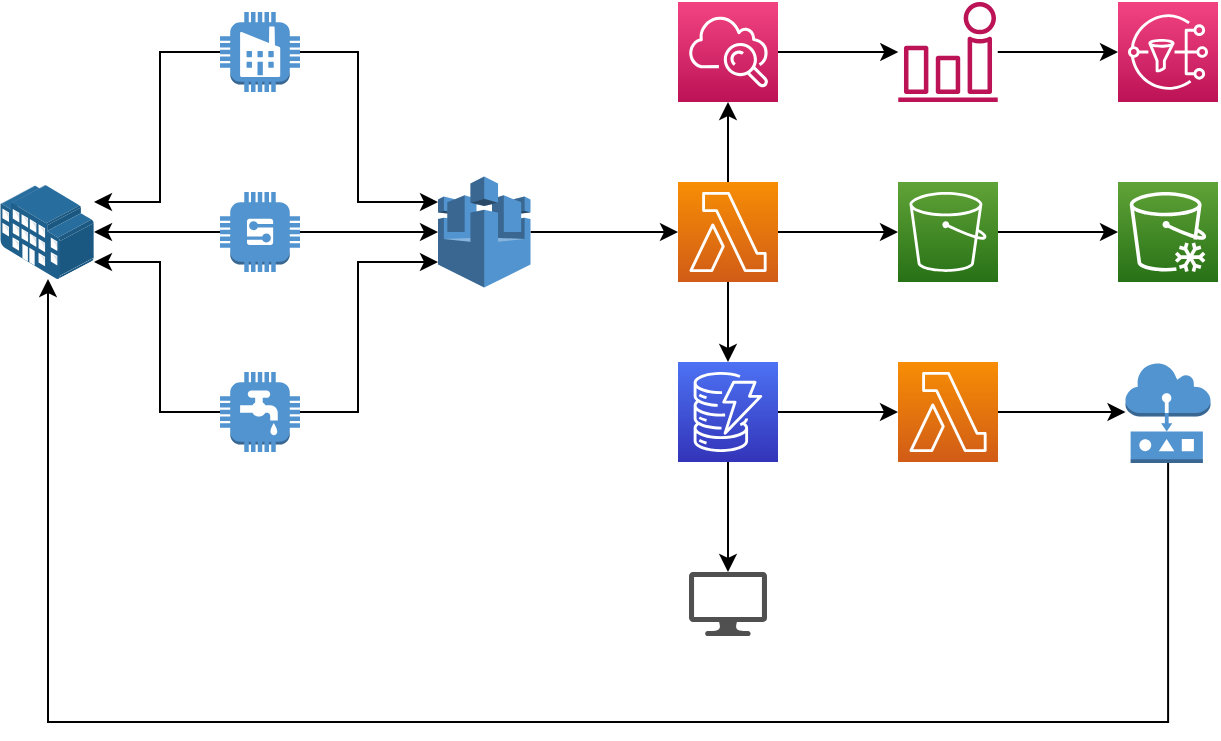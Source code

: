 <mxfile version="19.0.0" type="device" pages="12"><diagram id="jrrnlhuEwHc70WQqOt4W" name="Global"><mxGraphModel dx="1181" dy="612" grid="1" gridSize="10" guides="1" tooltips="1" connect="1" arrows="1" fold="1" page="1" pageScale="1" pageWidth="680" pageHeight="440" math="0" shadow="0"><root><mxCell id="0"/><mxCell id="1" parent="0"/><mxCell id="k0MEKadUgCOI-zexPznw-52" style="edgeStyle=orthogonalEdgeStyle;rounded=0;orthogonalLoop=1;jettySize=auto;html=1;" parent="1" source="dMdTaRTL8CnwoPTWl0H3-1" target="k0MEKadUgCOI-zexPznw-7" edge="1"><mxGeometry relative="1" as="geometry"><mxPoint x="301.25" y="155.1" as="sourcePoint"/></mxGeometry></mxCell><mxCell id="k0MEKadUgCOI-zexPznw-24" style="edgeStyle=orthogonalEdgeStyle;rounded=0;orthogonalLoop=1;jettySize=auto;html=1;" parent="1" source="vbD80hlNa_THaGuqa6Fd-1" target="k0MEKadUgCOI-zexPznw-12" edge="1"><mxGeometry relative="1" as="geometry"><mxPoint x="422.22" y="245.5" as="sourcePoint"/></mxGeometry></mxCell><mxCell id="k0MEKadUgCOI-zexPznw-36" style="edgeStyle=orthogonalEdgeStyle;rounded=0;orthogonalLoop=1;jettySize=auto;html=1;" parent="1" source="vbD80hlNa_THaGuqa6Fd-1" target="k0MEKadUgCOI-zexPznw-35" edge="1"><mxGeometry relative="1" as="geometry"><mxPoint x="400" y="270.5" as="sourcePoint"/></mxGeometry></mxCell><mxCell id="k0MEKadUgCOI-zexPznw-21" style="edgeStyle=orthogonalEdgeStyle;rounded=0;orthogonalLoop=1;jettySize=auto;html=1;" parent="1" source="k0MEKadUgCOI-zexPznw-7" target="vbD80hlNa_THaGuqa6Fd-1" edge="1"><mxGeometry relative="1" as="geometry"><mxPoint x="400" y="220.5" as="targetPoint"/></mxGeometry></mxCell><mxCell id="k0MEKadUgCOI-zexPznw-22" style="edgeStyle=orthogonalEdgeStyle;rounded=0;orthogonalLoop=1;jettySize=auto;html=1;" parent="1" source="k0MEKadUgCOI-zexPznw-7" target="k0MEKadUgCOI-zexPznw-9" edge="1"><mxGeometry relative="1" as="geometry"><mxPoint x="486" y="155.5" as="targetPoint"/></mxGeometry></mxCell><mxCell id="k0MEKadUgCOI-zexPznw-28" style="edgeStyle=orthogonalEdgeStyle;rounded=0;orthogonalLoop=1;jettySize=auto;html=1;" parent="1" source="k0MEKadUgCOI-zexPznw-7" target="k0MEKadUgCOI-zexPznw-27" edge="1"><mxGeometry relative="1" as="geometry"/></mxCell><mxCell id="k0MEKadUgCOI-zexPznw-7" value="" style="outlineConnect=0;fontColor=#232F3E;gradientColor=#F78E04;gradientDirection=north;fillColor=#D05C17;strokeColor=#ffffff;dashed=0;verticalLabelPosition=bottom;verticalAlign=top;align=center;html=1;fontSize=12;fontStyle=0;aspect=fixed;shape=mxgraph.aws4.resourceIcon;resIcon=mxgraph.aws4.lambda;" parent="1" vertex="1"><mxGeometry x="375" y="130" width="50" height="50" as="geometry"/></mxCell><mxCell id="k0MEKadUgCOI-zexPznw-23" style="edgeStyle=orthogonalEdgeStyle;rounded=0;orthogonalLoop=1;jettySize=auto;html=1;" parent="1" source="k0MEKadUgCOI-zexPznw-9" target="k0MEKadUgCOI-zexPznw-14" edge="1"><mxGeometry relative="1" as="geometry"/></mxCell><mxCell id="k0MEKadUgCOI-zexPznw-9" value="" style="outlineConnect=0;fontColor=#232F3E;gradientColor=#60A337;gradientDirection=north;fillColor=#277116;strokeColor=#ffffff;dashed=0;verticalLabelPosition=bottom;verticalAlign=top;align=center;html=1;fontSize=12;fontStyle=0;aspect=fixed;shape=mxgraph.aws4.resourceIcon;resIcon=mxgraph.aws4.s3;" parent="1" vertex="1"><mxGeometry x="485" y="130" width="50" height="50" as="geometry"/></mxCell><mxCell id="k0MEKadUgCOI-zexPznw-25" style="edgeStyle=orthogonalEdgeStyle;rounded=0;orthogonalLoop=1;jettySize=auto;html=1;" parent="1" source="k0MEKadUgCOI-zexPznw-29" target="k0MEKadUgCOI-zexPznw-13" edge="1"><mxGeometry relative="1" as="geometry"/></mxCell><mxCell id="k0MEKadUgCOI-zexPznw-32" style="edgeStyle=orthogonalEdgeStyle;rounded=0;orthogonalLoop=1;jettySize=auto;html=1;" parent="1" source="k0MEKadUgCOI-zexPznw-12" target="k0MEKadUgCOI-zexPznw-48" edge="1"><mxGeometry relative="1" as="geometry"><mxPoint x="595" y="245.5" as="targetPoint"/><Array as="points"><mxPoint x="510" y="246"/></Array></mxGeometry></mxCell><mxCell id="k0MEKadUgCOI-zexPznw-12" value="" style="outlineConnect=0;fontColor=#232F3E;gradientColor=#F78E04;gradientDirection=north;fillColor=#D05C17;strokeColor=#ffffff;dashed=0;verticalLabelPosition=bottom;verticalAlign=top;align=center;html=1;fontSize=12;fontStyle=0;aspect=fixed;shape=mxgraph.aws4.resourceIcon;resIcon=mxgraph.aws4.lambda;" parent="1" vertex="1"><mxGeometry x="485" y="220" width="50" height="50" as="geometry"/></mxCell><mxCell id="k0MEKadUgCOI-zexPznw-13" value="" style="outlineConnect=0;fontColor=#232F3E;gradientColor=#F34482;gradientDirection=north;fillColor=#BC1356;strokeColor=#ffffff;dashed=0;verticalLabelPosition=bottom;verticalAlign=top;align=center;html=1;fontSize=12;fontStyle=0;aspect=fixed;shape=mxgraph.aws4.resourceIcon;resIcon=mxgraph.aws4.sns;" parent="1" vertex="1"><mxGeometry x="595" y="40" width="50" height="50" as="geometry"/></mxCell><mxCell id="k0MEKadUgCOI-zexPznw-14" value="" style="outlineConnect=0;fontColor=#232F3E;gradientColor=#60A337;gradientDirection=north;fillColor=#277116;strokeColor=#ffffff;dashed=0;verticalLabelPosition=bottom;verticalAlign=top;align=center;html=1;fontSize=12;fontStyle=0;aspect=fixed;shape=mxgraph.aws4.resourceIcon;resIcon=mxgraph.aws4.glacier;" parent="1" vertex="1"><mxGeometry x="595" y="130" width="50" height="50" as="geometry"/></mxCell><mxCell id="k0MEKadUgCOI-zexPznw-30" style="edgeStyle=orthogonalEdgeStyle;rounded=0;orthogonalLoop=1;jettySize=auto;html=1;" parent="1" source="k0MEKadUgCOI-zexPznw-27" target="k0MEKadUgCOI-zexPznw-29" edge="1"><mxGeometry relative="1" as="geometry"/></mxCell><mxCell id="k0MEKadUgCOI-zexPznw-27" value="" style="outlineConnect=0;fontColor=#232F3E;gradientColor=#F34482;gradientDirection=north;fillColor=#BC1356;strokeColor=#ffffff;dashed=0;verticalLabelPosition=bottom;verticalAlign=top;align=center;html=1;fontSize=12;fontStyle=0;aspect=fixed;shape=mxgraph.aws4.resourceIcon;resIcon=mxgraph.aws4.cloudwatch;" parent="1" vertex="1"><mxGeometry x="375" y="40" width="50" height="50" as="geometry"/></mxCell><mxCell id="k0MEKadUgCOI-zexPznw-29" value="" style="outlineConnect=0;fontColor=#232F3E;gradientColor=none;fillColor=#BC1356;strokeColor=none;dashed=0;verticalLabelPosition=bottom;verticalAlign=top;align=center;html=1;fontSize=12;fontStyle=0;aspect=fixed;pointerEvents=1;shape=mxgraph.aws4.alarm;" parent="1" vertex="1"><mxGeometry x="485" y="40" width="50" height="50" as="geometry"/></mxCell><mxCell id="k0MEKadUgCOI-zexPznw-35" value="" style="pointerEvents=1;shadow=0;dashed=0;html=1;strokeColor=none;fillColor=#505050;labelPosition=center;verticalLabelPosition=bottom;verticalAlign=top;outlineConnect=0;align=center;shape=mxgraph.office.devices.lcd_monitor;" parent="1" vertex="1"><mxGeometry x="380.5" y="325" width="39" height="32" as="geometry"/></mxCell><mxCell id="k0MEKadUgCOI-zexPznw-51" style="edgeStyle=orthogonalEdgeStyle;rounded=0;orthogonalLoop=1;jettySize=auto;html=1;" parent="1" source="k0MEKadUgCOI-zexPznw-48" target="k0MEKadUgCOI-zexPznw-49" edge="1"><mxGeometry relative="1" as="geometry"><Array as="points"><mxPoint x="620" y="400"/><mxPoint x="60" y="400"/></Array></mxGeometry></mxCell><mxCell id="k0MEKadUgCOI-zexPznw-48" value="" style="outlineConnect=0;dashed=0;verticalLabelPosition=bottom;verticalAlign=top;align=center;html=1;shape=mxgraph.aws3.actuator;fillColor=#5294CF;gradientColor=none;" parent="1" vertex="1"><mxGeometry x="598.75" y="220.5" width="42.5" height="50" as="geometry"/></mxCell><mxCell id="k0MEKadUgCOI-zexPznw-49" value="" style="points=[];aspect=fixed;html=1;align=center;shadow=0;dashed=0;image;image=img/lib/allied_telesis/buildings/Large_Building.svg;" parent="1" vertex="1"><mxGeometry x="36" y="131.5" width="47" height="47" as="geometry"/></mxCell><mxCell id="vbD80hlNa_THaGuqa6Fd-1" value="" style="outlineConnect=0;fontColor=#232F3E;gradientColor=#4D72F3;gradientDirection=north;fillColor=#3334B9;strokeColor=#ffffff;dashed=0;verticalLabelPosition=bottom;verticalAlign=top;align=center;html=1;fontSize=12;fontStyle=0;aspect=fixed;shape=mxgraph.aws4.resourceIcon;resIcon=mxgraph.aws4.dynamodb;labelBackgroundColor=#F8CECC;" parent="1" vertex="1"><mxGeometry x="375" y="220" width="50" height="50" as="geometry"/></mxCell><mxCell id="dMdTaRTL8CnwoPTWl0H3-1" value="" style="outlineConnect=0;dashed=0;verticalLabelPosition=bottom;verticalAlign=top;align=center;html=1;shape=mxgraph.aws3.aws_iot;fillColor=#5294CF;gradientColor=none;" parent="1" vertex="1"><mxGeometry x="255" y="127.25" width="46.25" height="55.5" as="geometry"/></mxCell><mxCell id="dMdTaRTL8CnwoPTWl0H3-2" style="edgeStyle=orthogonalEdgeStyle;rounded=0;orthogonalLoop=1;jettySize=auto;html=1;" parent="1" source="dMdTaRTL8CnwoPTWl0H3-4" target="dMdTaRTL8CnwoPTWl0H3-1" edge="1"><mxGeometry relative="1" as="geometry"/></mxCell><mxCell id="dMdTaRTL8CnwoPTWl0H3-3" style="edgeStyle=orthogonalEdgeStyle;rounded=0;orthogonalLoop=1;jettySize=auto;html=1;" parent="1" source="dMdTaRTL8CnwoPTWl0H3-4" target="k0MEKadUgCOI-zexPznw-49" edge="1"><mxGeometry relative="1" as="geometry"><mxPoint x="83" y="155" as="targetPoint"/></mxGeometry></mxCell><mxCell id="dMdTaRTL8CnwoPTWl0H3-4" value="" style="outlineConnect=0;dashed=0;verticalLabelPosition=bottom;verticalAlign=top;align=center;html=1;shape=mxgraph.aws3.generic;fillColor=#5294CF;gradientColor=none;" parent="1" vertex="1"><mxGeometry x="146" y="135" width="40" height="40" as="geometry"/></mxCell><mxCell id="dMdTaRTL8CnwoPTWl0H3-5" style="edgeStyle=orthogonalEdgeStyle;rounded=0;orthogonalLoop=1;jettySize=auto;html=1;" parent="1" source="dMdTaRTL8CnwoPTWl0H3-7" target="dMdTaRTL8CnwoPTWl0H3-1" edge="1"><mxGeometry relative="1" as="geometry"><Array as="points"><mxPoint x="215" y="245"/><mxPoint x="215" y="170"/></Array></mxGeometry></mxCell><mxCell id="dMdTaRTL8CnwoPTWl0H3-6" style="edgeStyle=orthogonalEdgeStyle;rounded=0;orthogonalLoop=1;jettySize=auto;html=1;" parent="1" source="dMdTaRTL8CnwoPTWl0H3-7" target="k0MEKadUgCOI-zexPznw-49" edge="1"><mxGeometry relative="1" as="geometry"><mxPoint x="83" y="170" as="targetPoint"/><Array as="points"><mxPoint x="116" y="245"/><mxPoint x="116" y="170"/></Array></mxGeometry></mxCell><mxCell id="dMdTaRTL8CnwoPTWl0H3-7" value="" style="outlineConnect=0;dashed=0;verticalLabelPosition=bottom;verticalAlign=top;align=center;html=1;shape=mxgraph.aws3.utility;fillColor=#5294CF;gradientColor=none;" parent="1" vertex="1"><mxGeometry x="146" y="225" width="40" height="40" as="geometry"/></mxCell><mxCell id="dMdTaRTL8CnwoPTWl0H3-8" style="edgeStyle=orthogonalEdgeStyle;rounded=0;orthogonalLoop=1;jettySize=auto;html=1;" parent="1" source="dMdTaRTL8CnwoPTWl0H3-10" target="dMdTaRTL8CnwoPTWl0H3-1" edge="1"><mxGeometry relative="1" as="geometry"><Array as="points"><mxPoint x="215" y="65"/><mxPoint x="215" y="140"/></Array></mxGeometry></mxCell><mxCell id="dMdTaRTL8CnwoPTWl0H3-9" style="edgeStyle=orthogonalEdgeStyle;rounded=0;orthogonalLoop=1;jettySize=auto;html=1;" parent="1" source="dMdTaRTL8CnwoPTWl0H3-10" target="k0MEKadUgCOI-zexPznw-49" edge="1"><mxGeometry relative="1" as="geometry"><mxPoint x="83" y="140" as="targetPoint"/><Array as="points"><mxPoint x="116" y="65"/><mxPoint x="116" y="140"/></Array></mxGeometry></mxCell><mxCell id="dMdTaRTL8CnwoPTWl0H3-10" value="" style="outlineConnect=0;dashed=0;verticalLabelPosition=bottom;verticalAlign=top;align=center;html=1;shape=mxgraph.aws3.factory;fillColor=#5294CF;gradientColor=none;" parent="1" vertex="1"><mxGeometry x="146" y="45" width="40" height="40" as="geometry"/></mxCell></root></mxGraphModel></diagram><diagram name="Evolution Step 1" id="mpw_qoNdTSZ1ndhSPHiy"><mxGraphModel dx="2066" dy="1071" grid="1" gridSize="10" guides="1" tooltips="1" connect="1" arrows="1" fold="1" page="1" pageScale="1" pageWidth="680" pageHeight="500" math="0" shadow="0"><root><mxCell id="e2KndDsEw9TahCr3FT1t-0"/><mxCell id="e2KndDsEw9TahCr3FT1t-1" parent="e2KndDsEw9TahCr3FT1t-0"/><mxCell id="e2KndDsEw9TahCr3FT1t-2" style="edgeStyle=orthogonalEdgeStyle;rounded=0;orthogonalLoop=1;jettySize=auto;html=1;" edge="1" parent="e2KndDsEw9TahCr3FT1t-1" source="e2KndDsEw9TahCr3FT1t-24" target="yIZaXNV8hwVbHgQJzoWX-18"><mxGeometry relative="1" as="geometry"><mxPoint x="301.25" y="226.1" as="sourcePoint"/><mxPoint x="375" y="226" as="targetPoint"/></mxGeometry></mxCell><mxCell id="e2KndDsEw9TahCr3FT1t-3" style="edgeStyle=orthogonalEdgeStyle;rounded=0;orthogonalLoop=1;jettySize=auto;html=1;" edge="1" parent="e2KndDsEw9TahCr3FT1t-1" source="e2KndDsEw9TahCr3FT1t-23" target="e2KndDsEw9TahCr3FT1t-13"><mxGeometry relative="1" as="geometry"><mxPoint x="422.22" y="316.5" as="sourcePoint"/></mxGeometry></mxCell><mxCell id="e2KndDsEw9TahCr3FT1t-4" style="edgeStyle=orthogonalEdgeStyle;rounded=0;orthogonalLoop=1;jettySize=auto;html=1;" edge="1" parent="e2KndDsEw9TahCr3FT1t-1" source="e2KndDsEw9TahCr3FT1t-23" target="e2KndDsEw9TahCr3FT1t-19"><mxGeometry relative="1" as="geometry"><mxPoint x="400" y="341.5" as="sourcePoint"/></mxGeometry></mxCell><mxCell id="e2KndDsEw9TahCr3FT1t-5" style="edgeStyle=orthogonalEdgeStyle;rounded=0;orthogonalLoop=1;jettySize=auto;html=1;" edge="1" parent="e2KndDsEw9TahCr3FT1t-1" target="e2KndDsEw9TahCr3FT1t-23"><mxGeometry relative="1" as="geometry"><mxPoint x="400" y="291.5" as="targetPoint"/><mxPoint x="400" y="251" as="sourcePoint"/></mxGeometry></mxCell><mxCell id="e2KndDsEw9TahCr3FT1t-6" style="edgeStyle=orthogonalEdgeStyle;rounded=0;orthogonalLoop=1;jettySize=auto;html=1;" edge="1" parent="e2KndDsEw9TahCr3FT1t-1" target="e2KndDsEw9TahCr3FT1t-10"><mxGeometry relative="1" as="geometry"><mxPoint x="486" y="226.5" as="targetPoint"/><mxPoint x="425" y="226" as="sourcePoint"/></mxGeometry></mxCell><mxCell id="e2KndDsEw9TahCr3FT1t-9" style="edgeStyle=orthogonalEdgeStyle;rounded=0;orthogonalLoop=1;jettySize=auto;html=1;" edge="1" parent="e2KndDsEw9TahCr3FT1t-1" source="e2KndDsEw9TahCr3FT1t-10" target="e2KndDsEw9TahCr3FT1t-15"><mxGeometry relative="1" as="geometry"/></mxCell><mxCell id="e2KndDsEw9TahCr3FT1t-10" value="" style="outlineConnect=0;fontColor=#232F3E;gradientColor=#60A337;gradientDirection=north;fillColor=#277116;strokeColor=#ffffff;dashed=0;verticalLabelPosition=bottom;verticalAlign=top;align=center;html=1;fontSize=12;fontStyle=0;aspect=fixed;shape=mxgraph.aws4.resourceIcon;resIcon=mxgraph.aws4.s3;" vertex="1" parent="e2KndDsEw9TahCr3FT1t-1"><mxGeometry x="485" y="201" width="50" height="50" as="geometry"/></mxCell><mxCell id="e2KndDsEw9TahCr3FT1t-12" style="edgeStyle=orthogonalEdgeStyle;rounded=0;orthogonalLoop=1;jettySize=auto;html=1;" edge="1" parent="e2KndDsEw9TahCr3FT1t-1" source="e2KndDsEw9TahCr3FT1t-13" target="e2KndDsEw9TahCr3FT1t-21"><mxGeometry relative="1" as="geometry"><mxPoint x="595" y="316.5" as="targetPoint"/><Array as="points"><mxPoint x="510" y="317"/></Array></mxGeometry></mxCell><mxCell id="e2KndDsEw9TahCr3FT1t-13" value="" style="outlineConnect=0;fontColor=#232F3E;gradientColor=#F78E04;gradientDirection=north;fillColor=#D05C17;strokeColor=#ffffff;dashed=0;verticalLabelPosition=bottom;verticalAlign=top;align=center;html=1;fontSize=12;fontStyle=0;aspect=fixed;shape=mxgraph.aws4.resourceIcon;resIcon=mxgraph.aws4.lambda;" vertex="1" parent="e2KndDsEw9TahCr3FT1t-1"><mxGeometry x="485" y="291" width="50" height="50" as="geometry"/></mxCell><mxCell id="e2KndDsEw9TahCr3FT1t-15" value="" style="outlineConnect=0;fontColor=#232F3E;gradientColor=#60A337;gradientDirection=north;fillColor=#277116;strokeColor=#ffffff;dashed=0;verticalLabelPosition=bottom;verticalAlign=top;align=center;html=1;fontSize=12;fontStyle=0;aspect=fixed;shape=mxgraph.aws4.resourceIcon;resIcon=mxgraph.aws4.glacier;" vertex="1" parent="e2KndDsEw9TahCr3FT1t-1"><mxGeometry x="595" y="201" width="50" height="50" as="geometry"/></mxCell><mxCell id="e2KndDsEw9TahCr3FT1t-19" value="" style="pointerEvents=1;shadow=0;dashed=0;html=1;strokeColor=none;fillColor=#505050;labelPosition=center;verticalLabelPosition=bottom;verticalAlign=top;outlineConnect=0;align=center;shape=mxgraph.office.devices.lcd_monitor;" vertex="1" parent="e2KndDsEw9TahCr3FT1t-1"><mxGeometry x="380.5" y="396" width="39" height="32" as="geometry"/></mxCell><mxCell id="e2KndDsEw9TahCr3FT1t-20" style="edgeStyle=orthogonalEdgeStyle;rounded=0;orthogonalLoop=1;jettySize=auto;html=1;" edge="1" parent="e2KndDsEw9TahCr3FT1t-1" source="e2KndDsEw9TahCr3FT1t-21" target="e2KndDsEw9TahCr3FT1t-22"><mxGeometry relative="1" as="geometry"><Array as="points"><mxPoint x="620" y="471"/><mxPoint x="60" y="471"/></Array></mxGeometry></mxCell><mxCell id="e2KndDsEw9TahCr3FT1t-21" value="" style="outlineConnect=0;dashed=0;verticalLabelPosition=bottom;verticalAlign=top;align=center;html=1;shape=mxgraph.aws3.actuator;fillColor=#5294CF;gradientColor=none;" vertex="1" parent="e2KndDsEw9TahCr3FT1t-1"><mxGeometry x="598.75" y="291.5" width="42.5" height="50" as="geometry"/></mxCell><mxCell id="e2KndDsEw9TahCr3FT1t-22" value="" style="points=[];aspect=fixed;html=1;align=center;shadow=0;dashed=0;image;image=img/lib/allied_telesis/buildings/Large_Building.svg;" vertex="1" parent="e2KndDsEw9TahCr3FT1t-1"><mxGeometry x="36" y="202.5" width="47" height="47" as="geometry"/></mxCell><mxCell id="e2KndDsEw9TahCr3FT1t-23" value="" style="outlineConnect=0;fontColor=#232F3E;gradientColor=#4D72F3;gradientDirection=north;fillColor=#3334B9;strokeColor=#ffffff;dashed=0;verticalLabelPosition=bottom;verticalAlign=top;align=center;html=1;fontSize=12;fontStyle=0;aspect=fixed;shape=mxgraph.aws4.resourceIcon;resIcon=mxgraph.aws4.dynamodb;labelBackgroundColor=#F8CECC;" vertex="1" parent="e2KndDsEw9TahCr3FT1t-1"><mxGeometry x="375" y="291" width="50" height="50" as="geometry"/></mxCell><mxCell id="e2KndDsEw9TahCr3FT1t-24" value="" style="outlineConnect=0;dashed=0;verticalLabelPosition=bottom;verticalAlign=top;align=center;html=1;shape=mxgraph.aws3.aws_iot;fillColor=#5294CF;gradientColor=none;" vertex="1" parent="e2KndDsEw9TahCr3FT1t-1"><mxGeometry x="255" y="198.25" width="46.25" height="55.5" as="geometry"/></mxCell><mxCell id="e2KndDsEw9TahCr3FT1t-25" style="edgeStyle=orthogonalEdgeStyle;rounded=0;orthogonalLoop=1;jettySize=auto;html=1;" edge="1" parent="e2KndDsEw9TahCr3FT1t-1" source="e2KndDsEw9TahCr3FT1t-27" target="e2KndDsEw9TahCr3FT1t-24"><mxGeometry relative="1" as="geometry"/></mxCell><mxCell id="e2KndDsEw9TahCr3FT1t-26" style="edgeStyle=orthogonalEdgeStyle;rounded=0;orthogonalLoop=1;jettySize=auto;html=1;" edge="1" parent="e2KndDsEw9TahCr3FT1t-1" source="e2KndDsEw9TahCr3FT1t-27" target="e2KndDsEw9TahCr3FT1t-22"><mxGeometry relative="1" as="geometry"><mxPoint x="83" y="226" as="targetPoint"/></mxGeometry></mxCell><mxCell id="e2KndDsEw9TahCr3FT1t-27" value="" style="outlineConnect=0;dashed=0;verticalLabelPosition=bottom;verticalAlign=top;align=center;html=1;shape=mxgraph.aws3.generic;fillColor=#5294CF;gradientColor=none;" vertex="1" parent="e2KndDsEw9TahCr3FT1t-1"><mxGeometry x="146" y="206" width="40" height="40" as="geometry"/></mxCell><mxCell id="e2KndDsEw9TahCr3FT1t-28" style="edgeStyle=orthogonalEdgeStyle;rounded=0;orthogonalLoop=1;jettySize=auto;html=1;" edge="1" parent="e2KndDsEw9TahCr3FT1t-1" source="e2KndDsEw9TahCr3FT1t-30" target="e2KndDsEw9TahCr3FT1t-24"><mxGeometry relative="1" as="geometry"><Array as="points"><mxPoint x="215" y="316"/><mxPoint x="215" y="241"/></Array></mxGeometry></mxCell><mxCell id="e2KndDsEw9TahCr3FT1t-29" style="edgeStyle=orthogonalEdgeStyle;rounded=0;orthogonalLoop=1;jettySize=auto;html=1;" edge="1" parent="e2KndDsEw9TahCr3FT1t-1" source="e2KndDsEw9TahCr3FT1t-30" target="e2KndDsEw9TahCr3FT1t-22"><mxGeometry relative="1" as="geometry"><mxPoint x="83" y="241" as="targetPoint"/><Array as="points"><mxPoint x="116" y="316"/><mxPoint x="116" y="241"/></Array></mxGeometry></mxCell><mxCell id="e2KndDsEw9TahCr3FT1t-30" value="" style="outlineConnect=0;dashed=0;verticalLabelPosition=bottom;verticalAlign=top;align=center;html=1;shape=mxgraph.aws3.utility;fillColor=#5294CF;gradientColor=none;" vertex="1" parent="e2KndDsEw9TahCr3FT1t-1"><mxGeometry x="146" y="296" width="40" height="40" as="geometry"/></mxCell><mxCell id="e2KndDsEw9TahCr3FT1t-31" style="edgeStyle=orthogonalEdgeStyle;rounded=0;orthogonalLoop=1;jettySize=auto;html=1;" edge="1" parent="e2KndDsEw9TahCr3FT1t-1" source="e2KndDsEw9TahCr3FT1t-33" target="e2KndDsEw9TahCr3FT1t-24"><mxGeometry relative="1" as="geometry"><Array as="points"><mxPoint x="215" y="136"/><mxPoint x="215" y="211"/></Array></mxGeometry></mxCell><mxCell id="e2KndDsEw9TahCr3FT1t-32" style="edgeStyle=orthogonalEdgeStyle;rounded=0;orthogonalLoop=1;jettySize=auto;html=1;" edge="1" parent="e2KndDsEw9TahCr3FT1t-1" source="e2KndDsEw9TahCr3FT1t-33" target="e2KndDsEw9TahCr3FT1t-22"><mxGeometry relative="1" as="geometry"><mxPoint x="83" y="211" as="targetPoint"/><Array as="points"><mxPoint x="116" y="136"/><mxPoint x="116" y="211"/></Array></mxGeometry></mxCell><mxCell id="e2KndDsEw9TahCr3FT1t-33" value="" style="outlineConnect=0;dashed=0;verticalLabelPosition=bottom;verticalAlign=top;align=center;html=1;shape=mxgraph.aws3.factory;fillColor=#5294CF;gradientColor=none;" vertex="1" parent="e2KndDsEw9TahCr3FT1t-1"><mxGeometry x="146" y="116" width="40" height="40" as="geometry"/></mxCell><mxCell id="yIZaXNV8hwVbHgQJzoWX-16" style="edgeStyle=orthogonalEdgeStyle;rounded=0;orthogonalLoop=1;jettySize=auto;html=1;" edge="1" parent="e2KndDsEw9TahCr3FT1t-1"><mxGeometry relative="1" as="geometry"><mxPoint x="534.863" y="136" as="sourcePoint"/><mxPoint x="595" y="136" as="targetPoint"/></mxGeometry></mxCell><mxCell id="yIZaXNV8hwVbHgQJzoWX-17" style="edgeStyle=orthogonalEdgeStyle;rounded=0;orthogonalLoop=1;jettySize=auto;html=1;" edge="1" parent="e2KndDsEw9TahCr3FT1t-1"><mxGeometry relative="1" as="geometry"><mxPoint x="425" y="136" as="sourcePoint"/><mxPoint x="485.137" y="136" as="targetPoint"/></mxGeometry></mxCell><mxCell id="yIZaXNV8hwVbHgQJzoWX-26" style="edgeStyle=orthogonalEdgeStyle;rounded=0;orthogonalLoop=1;jettySize=auto;html=1;fontColor=none;" edge="1" parent="e2KndDsEw9TahCr3FT1t-1" source="yIZaXNV8hwVbHgQJzoWX-18" target="yIZaXNV8hwVbHgQJzoWX-19"><mxGeometry relative="1" as="geometry"/></mxCell><mxCell id="yIZaXNV8hwVbHgQJzoWX-18" value="" style="sketch=0;points=[[0,0,0],[0.25,0,0],[0.5,0,0],[0.75,0,0],[1,0,0],[0,1,0],[0.25,1,0],[0.5,1,0],[0.75,1,0],[1,1,0],[0,0.25,0],[0,0.5,0],[0,0.75,0],[1,0.25,0],[1,0.5,0],[1,0.75,0]];outlineConnect=0;fontColor=#232F3E;gradientColor=#945DF2;gradientDirection=north;fillColor=#5A30B5;strokeColor=#ffffff;dashed=0;verticalLabelPosition=bottom;verticalAlign=top;align=center;html=1;fontSize=12;fontStyle=0;aspect=fixed;shape=mxgraph.aws4.resourceIcon;resIcon=mxgraph.aws4.kinesis_data_streams;labelBackgroundColor=none;" vertex="1" parent="e2KndDsEw9TahCr3FT1t-1"><mxGeometry x="375" y="201" width="50" height="50" as="geometry"/></mxCell><mxCell id="yIZaXNV8hwVbHgQJzoWX-19" value="" style="outlineConnect=0;fontColor=#232F3E;gradientColor=#F78E04;gradientDirection=north;fillColor=#D05C17;strokeColor=#ffffff;dashed=0;verticalLabelPosition=bottom;verticalAlign=top;align=center;html=1;fontSize=12;fontStyle=0;aspect=fixed;shape=mxgraph.aws4.resourceIcon;resIcon=mxgraph.aws4.lambda;" vertex="1" parent="e2KndDsEw9TahCr3FT1t-1"><mxGeometry x="375" y="111" width="50" height="50" as="geometry"/></mxCell><mxCell id="yIZaXNV8hwVbHgQJzoWX-20" value="" style="sketch=0;points=[[0,0,0],[0.25,0,0],[0.5,0,0],[0.75,0,0],[1,0,0],[0,1,0],[0.25,1,0],[0.5,1,0],[0.75,1,0],[1,1,0],[0,0.25,0],[0,0.5,0],[0,0.75,0],[1,0.25,0],[1,0.5,0],[1,0.75,0]];outlineConnect=0;fontColor=#232F3E;gradientColor=#4D72F3;gradientDirection=north;fillColor=#3334B9;strokeColor=#ffffff;dashed=0;verticalLabelPosition=bottom;verticalAlign=top;align=center;html=1;fontSize=12;fontStyle=0;aspect=fixed;shape=mxgraph.aws4.resourceIcon;resIcon=mxgraph.aws4.timestream;labelBackgroundColor=none;" vertex="1" parent="e2KndDsEw9TahCr3FT1t-1"><mxGeometry x="485" y="111" width="50" height="50" as="geometry"/></mxCell><mxCell id="yIZaXNV8hwVbHgQJzoWX-21" style="edgeStyle=orthogonalEdgeStyle;rounded=0;orthogonalLoop=1;jettySize=auto;html=1;fontColor=none;" edge="1" parent="e2KndDsEw9TahCr3FT1t-1" source="yIZaXNV8hwVbHgQJzoWX-22" target="yIZaXNV8hwVbHgQJzoWX-23"><mxGeometry relative="1" as="geometry"/></mxCell><mxCell id="yIZaXNV8hwVbHgQJzoWX-22" value="" style="outlineConnect=0;dashed=0;verticalLabelPosition=bottom;verticalAlign=top;align=center;html=1;shape=mxgraph.aws3.quicksight;fillColor=#00B7F4;gradientColor=none;labelBackgroundColor=none;fontColor=none;" vertex="1" parent="e2KndDsEw9TahCr3FT1t-1"><mxGeometry x="595" y="111" width="50" height="50" as="geometry"/></mxCell><mxCell id="yIZaXNV8hwVbHgQJzoWX-23" value="" style="sketch=0;outlineConnect=0;fontColor=#232F3E;gradientColor=none;fillColor=#232F3D;strokeColor=none;dashed=0;verticalLabelPosition=bottom;verticalAlign=top;align=center;html=1;fontSize=12;fontStyle=0;aspect=fixed;pointerEvents=1;shape=mxgraph.aws4.user;labelBackgroundColor=none;" vertex="1" parent="e2KndDsEw9TahCr3FT1t-1"><mxGeometry x="601" y="30" width="38" height="38" as="geometry"/></mxCell></root></mxGraphModel></diagram><diagram name="Evolution Step 2" id="aOvSfaKriBfMxTidMs9a"><mxGraphModel dx="984" dy="510" grid="1" gridSize="10" guides="1" tooltips="1" connect="1" arrows="1" fold="1" page="1" pageScale="1" pageWidth="900" pageHeight="500" math="0" shadow="0"><root><mxCell id="npfkNjhDIlUATDYe_zuL-0"/><mxCell id="npfkNjhDIlUATDYe_zuL-1" parent="npfkNjhDIlUATDYe_zuL-0"/><mxCell id="npfkNjhDIlUATDYe_zuL-2" style="edgeStyle=orthogonalEdgeStyle;rounded=0;orthogonalLoop=1;jettySize=auto;html=1;" edge="1" parent="npfkNjhDIlUATDYe_zuL-1" source="npfkNjhDIlUATDYe_zuL-17" target="npfkNjhDIlUATDYe_zuL-30"><mxGeometry relative="1" as="geometry"><mxPoint x="301.25" y="226.1" as="sourcePoint"/><mxPoint x="375" y="226" as="targetPoint"/></mxGeometry></mxCell><mxCell id="npfkNjhDIlUATDYe_zuL-3" style="edgeStyle=orthogonalEdgeStyle;rounded=0;orthogonalLoop=1;jettySize=auto;html=1;" edge="1" parent="npfkNjhDIlUATDYe_zuL-1" source="npfkNjhDIlUATDYe_zuL-16" target="npfkNjhDIlUATDYe_zuL-10"><mxGeometry relative="1" as="geometry"><mxPoint x="422.22" y="316.5" as="sourcePoint"/></mxGeometry></mxCell><mxCell id="npfkNjhDIlUATDYe_zuL-4" style="edgeStyle=orthogonalEdgeStyle;rounded=0;orthogonalLoop=1;jettySize=auto;html=1;" edge="1" parent="npfkNjhDIlUATDYe_zuL-1" source="npfkNjhDIlUATDYe_zuL-16" target="npfkNjhDIlUATDYe_zuL-12"><mxGeometry relative="1" as="geometry"><mxPoint x="400" y="341.5" as="sourcePoint"/></mxGeometry></mxCell><mxCell id="npfkNjhDIlUATDYe_zuL-5" style="edgeStyle=orthogonalEdgeStyle;rounded=0;orthogonalLoop=1;jettySize=auto;html=1;" edge="1" parent="npfkNjhDIlUATDYe_zuL-1" target="npfkNjhDIlUATDYe_zuL-16"><mxGeometry relative="1" as="geometry"><mxPoint x="400" y="291.5" as="targetPoint"/><mxPoint x="400" y="251" as="sourcePoint"/></mxGeometry></mxCell><mxCell id="npfkNjhDIlUATDYe_zuL-9" style="edgeStyle=orthogonalEdgeStyle;rounded=0;orthogonalLoop=1;jettySize=auto;html=1;" edge="1" parent="npfkNjhDIlUATDYe_zuL-1" source="npfkNjhDIlUATDYe_zuL-10" target="npfkNjhDIlUATDYe_zuL-14"><mxGeometry relative="1" as="geometry"><mxPoint x="595" y="316.5" as="targetPoint"/><Array as="points"><mxPoint x="510" y="317"/></Array></mxGeometry></mxCell><mxCell id="npfkNjhDIlUATDYe_zuL-10" value="" style="outlineConnect=0;fontColor=#232F3E;gradientColor=#F78E04;gradientDirection=north;fillColor=#D05C17;strokeColor=#ffffff;dashed=0;verticalLabelPosition=bottom;verticalAlign=top;align=center;html=1;fontSize=12;fontStyle=0;aspect=fixed;shape=mxgraph.aws4.resourceIcon;resIcon=mxgraph.aws4.lambda;" vertex="1" parent="npfkNjhDIlUATDYe_zuL-1"><mxGeometry x="485" y="291" width="50" height="50" as="geometry"/></mxCell><mxCell id="npfkNjhDIlUATDYe_zuL-12" value="" style="pointerEvents=1;shadow=0;dashed=0;html=1;strokeColor=none;fillColor=#505050;labelPosition=center;verticalLabelPosition=bottom;verticalAlign=top;outlineConnect=0;align=center;shape=mxgraph.office.devices.lcd_monitor;" vertex="1" parent="npfkNjhDIlUATDYe_zuL-1"><mxGeometry x="380.5" y="396" width="39" height="32" as="geometry"/></mxCell><mxCell id="npfkNjhDIlUATDYe_zuL-13" style="edgeStyle=orthogonalEdgeStyle;rounded=0;orthogonalLoop=1;jettySize=auto;html=1;" edge="1" parent="npfkNjhDIlUATDYe_zuL-1" source="npfkNjhDIlUATDYe_zuL-14" target="npfkNjhDIlUATDYe_zuL-15"><mxGeometry relative="1" as="geometry"><Array as="points"><mxPoint x="620" y="471"/><mxPoint x="60" y="471"/></Array></mxGeometry></mxCell><mxCell id="npfkNjhDIlUATDYe_zuL-14" value="" style="outlineConnect=0;dashed=0;verticalLabelPosition=bottom;verticalAlign=top;align=center;html=1;shape=mxgraph.aws3.actuator;fillColor=#5294CF;gradientColor=none;" vertex="1" parent="npfkNjhDIlUATDYe_zuL-1"><mxGeometry x="598.75" y="291.5" width="42.5" height="50" as="geometry"/></mxCell><mxCell id="npfkNjhDIlUATDYe_zuL-15" value="" style="points=[];aspect=fixed;html=1;align=center;shadow=0;dashed=0;image;image=img/lib/allied_telesis/buildings/Large_Building.svg;" vertex="1" parent="npfkNjhDIlUATDYe_zuL-1"><mxGeometry x="36" y="202.5" width="47" height="47" as="geometry"/></mxCell><mxCell id="npfkNjhDIlUATDYe_zuL-16" value="" style="outlineConnect=0;fontColor=#232F3E;gradientColor=#4D72F3;gradientDirection=north;fillColor=#3334B9;strokeColor=#ffffff;dashed=0;verticalLabelPosition=bottom;verticalAlign=top;align=center;html=1;fontSize=12;fontStyle=0;aspect=fixed;shape=mxgraph.aws4.resourceIcon;resIcon=mxgraph.aws4.dynamodb;labelBackgroundColor=#F8CECC;" vertex="1" parent="npfkNjhDIlUATDYe_zuL-1"><mxGeometry x="375" y="291" width="50" height="50" as="geometry"/></mxCell><mxCell id="npfkNjhDIlUATDYe_zuL-17" value="" style="outlineConnect=0;dashed=0;verticalLabelPosition=bottom;verticalAlign=top;align=center;html=1;shape=mxgraph.aws3.aws_iot;fillColor=#5294CF;gradientColor=none;" vertex="1" parent="npfkNjhDIlUATDYe_zuL-1"><mxGeometry x="255" y="198.25" width="46.25" height="55.5" as="geometry"/></mxCell><mxCell id="npfkNjhDIlUATDYe_zuL-18" style="edgeStyle=orthogonalEdgeStyle;rounded=0;orthogonalLoop=1;jettySize=auto;html=1;" edge="1" parent="npfkNjhDIlUATDYe_zuL-1" source="npfkNjhDIlUATDYe_zuL-20" target="npfkNjhDIlUATDYe_zuL-17"><mxGeometry relative="1" as="geometry"/></mxCell><mxCell id="npfkNjhDIlUATDYe_zuL-19" style="edgeStyle=orthogonalEdgeStyle;rounded=0;orthogonalLoop=1;jettySize=auto;html=1;" edge="1" parent="npfkNjhDIlUATDYe_zuL-1" source="npfkNjhDIlUATDYe_zuL-20" target="npfkNjhDIlUATDYe_zuL-15"><mxGeometry relative="1" as="geometry"><mxPoint x="83" y="226" as="targetPoint"/></mxGeometry></mxCell><mxCell id="npfkNjhDIlUATDYe_zuL-20" value="" style="outlineConnect=0;dashed=0;verticalLabelPosition=bottom;verticalAlign=top;align=center;html=1;shape=mxgraph.aws3.generic;fillColor=#5294CF;gradientColor=none;" vertex="1" parent="npfkNjhDIlUATDYe_zuL-1"><mxGeometry x="146" y="206" width="40" height="40" as="geometry"/></mxCell><mxCell id="npfkNjhDIlUATDYe_zuL-21" style="edgeStyle=orthogonalEdgeStyle;rounded=0;orthogonalLoop=1;jettySize=auto;html=1;" edge="1" parent="npfkNjhDIlUATDYe_zuL-1" source="npfkNjhDIlUATDYe_zuL-23" target="npfkNjhDIlUATDYe_zuL-17"><mxGeometry relative="1" as="geometry"><Array as="points"><mxPoint x="215" y="316"/><mxPoint x="215" y="241"/></Array></mxGeometry></mxCell><mxCell id="npfkNjhDIlUATDYe_zuL-22" style="edgeStyle=orthogonalEdgeStyle;rounded=0;orthogonalLoop=1;jettySize=auto;html=1;" edge="1" parent="npfkNjhDIlUATDYe_zuL-1" source="npfkNjhDIlUATDYe_zuL-23" target="npfkNjhDIlUATDYe_zuL-15"><mxGeometry relative="1" as="geometry"><mxPoint x="83" y="241" as="targetPoint"/><Array as="points"><mxPoint x="116" y="316"/><mxPoint x="116" y="241"/></Array></mxGeometry></mxCell><mxCell id="npfkNjhDIlUATDYe_zuL-23" value="" style="outlineConnect=0;dashed=0;verticalLabelPosition=bottom;verticalAlign=top;align=center;html=1;shape=mxgraph.aws3.utility;fillColor=#5294CF;gradientColor=none;" vertex="1" parent="npfkNjhDIlUATDYe_zuL-1"><mxGeometry x="146" y="296" width="40" height="40" as="geometry"/></mxCell><mxCell id="npfkNjhDIlUATDYe_zuL-24" style="edgeStyle=orthogonalEdgeStyle;rounded=0;orthogonalLoop=1;jettySize=auto;html=1;" edge="1" parent="npfkNjhDIlUATDYe_zuL-1" source="npfkNjhDIlUATDYe_zuL-26" target="npfkNjhDIlUATDYe_zuL-17"><mxGeometry relative="1" as="geometry"><Array as="points"><mxPoint x="215" y="136"/><mxPoint x="215" y="211"/></Array></mxGeometry></mxCell><mxCell id="npfkNjhDIlUATDYe_zuL-25" style="edgeStyle=orthogonalEdgeStyle;rounded=0;orthogonalLoop=1;jettySize=auto;html=1;" edge="1" parent="npfkNjhDIlUATDYe_zuL-1" source="npfkNjhDIlUATDYe_zuL-26" target="npfkNjhDIlUATDYe_zuL-15"><mxGeometry relative="1" as="geometry"><mxPoint x="83" y="211" as="targetPoint"/><Array as="points"><mxPoint x="116" y="136"/><mxPoint x="116" y="211"/></Array></mxGeometry></mxCell><mxCell id="npfkNjhDIlUATDYe_zuL-26" value="" style="outlineConnect=0;dashed=0;verticalLabelPosition=bottom;verticalAlign=top;align=center;html=1;shape=mxgraph.aws3.factory;fillColor=#5294CF;gradientColor=none;" vertex="1" parent="npfkNjhDIlUATDYe_zuL-1"><mxGeometry x="146" y="116" width="40" height="40" as="geometry"/></mxCell><mxCell id="npfkNjhDIlUATDYe_zuL-27" style="edgeStyle=orthogonalEdgeStyle;rounded=0;orthogonalLoop=1;jettySize=auto;html=1;" edge="1" parent="npfkNjhDIlUATDYe_zuL-1"><mxGeometry relative="1" as="geometry"><mxPoint x="534.863" y="136" as="sourcePoint"/><mxPoint x="595" y="136" as="targetPoint"/></mxGeometry></mxCell><mxCell id="npfkNjhDIlUATDYe_zuL-28" style="edgeStyle=orthogonalEdgeStyle;rounded=0;orthogonalLoop=1;jettySize=auto;html=1;" edge="1" parent="npfkNjhDIlUATDYe_zuL-1"><mxGeometry relative="1" as="geometry"><mxPoint x="425" y="136" as="sourcePoint"/><mxPoint x="485.137" y="136" as="targetPoint"/></mxGeometry></mxCell><mxCell id="npfkNjhDIlUATDYe_zuL-29" style="edgeStyle=orthogonalEdgeStyle;rounded=0;orthogonalLoop=1;jettySize=auto;html=1;fontColor=none;" edge="1" parent="npfkNjhDIlUATDYe_zuL-1" source="npfkNjhDIlUATDYe_zuL-30" target="npfkNjhDIlUATDYe_zuL-31"><mxGeometry relative="1" as="geometry"/></mxCell><mxCell id="npfkNjhDIlUATDYe_zuL-30" value="" style="sketch=0;points=[[0,0,0],[0.25,0,0],[0.5,0,0],[0.75,0,0],[1,0,0],[0,1,0],[0.25,1,0],[0.5,1,0],[0.75,1,0],[1,1,0],[0,0.25,0],[0,0.5,0],[0,0.75,0],[1,0.25,0],[1,0.5,0],[1,0.75,0]];outlineConnect=0;fontColor=#232F3E;gradientColor=#945DF2;gradientDirection=north;fillColor=#5A30B5;strokeColor=#ffffff;dashed=0;verticalLabelPosition=bottom;verticalAlign=top;align=center;html=1;fontSize=12;fontStyle=0;aspect=fixed;shape=mxgraph.aws4.resourceIcon;resIcon=mxgraph.aws4.kinesis_data_streams;labelBackgroundColor=none;" vertex="1" parent="npfkNjhDIlUATDYe_zuL-1"><mxGeometry x="375" y="201" width="50" height="50" as="geometry"/></mxCell><mxCell id="npfkNjhDIlUATDYe_zuL-31" value="" style="outlineConnect=0;fontColor=#232F3E;gradientColor=#F78E04;gradientDirection=north;fillColor=#D05C17;strokeColor=#ffffff;dashed=0;verticalLabelPosition=bottom;verticalAlign=top;align=center;html=1;fontSize=12;fontStyle=0;aspect=fixed;shape=mxgraph.aws4.resourceIcon;resIcon=mxgraph.aws4.lambda;" vertex="1" parent="npfkNjhDIlUATDYe_zuL-1"><mxGeometry x="375" y="111" width="50" height="50" as="geometry"/></mxCell><mxCell id="npfkNjhDIlUATDYe_zuL-32" value="" style="sketch=0;points=[[0,0,0],[0.25,0,0],[0.5,0,0],[0.75,0,0],[1,0,0],[0,1,0],[0.25,1,0],[0.5,1,0],[0.75,1,0],[1,1,0],[0,0.25,0],[0,0.5,0],[0,0.75,0],[1,0.25,0],[1,0.5,0],[1,0.75,0]];outlineConnect=0;fontColor=#232F3E;gradientColor=#4D72F3;gradientDirection=north;fillColor=#3334B9;strokeColor=#ffffff;dashed=0;verticalLabelPosition=bottom;verticalAlign=top;align=center;html=1;fontSize=12;fontStyle=0;aspect=fixed;shape=mxgraph.aws4.resourceIcon;resIcon=mxgraph.aws4.timestream;labelBackgroundColor=none;" vertex="1" parent="npfkNjhDIlUATDYe_zuL-1"><mxGeometry x="485" y="111" width="50" height="50" as="geometry"/></mxCell><mxCell id="npfkNjhDIlUATDYe_zuL-33" style="edgeStyle=orthogonalEdgeStyle;rounded=0;orthogonalLoop=1;jettySize=auto;html=1;fontColor=none;" edge="1" parent="npfkNjhDIlUATDYe_zuL-1" source="npfkNjhDIlUATDYe_zuL-34" target="npfkNjhDIlUATDYe_zuL-35"><mxGeometry relative="1" as="geometry"/></mxCell><mxCell id="npfkNjhDIlUATDYe_zuL-34" value="" style="outlineConnect=0;dashed=0;verticalLabelPosition=bottom;verticalAlign=top;align=center;html=1;shape=mxgraph.aws3.quicksight;fillColor=#00B7F4;gradientColor=none;labelBackgroundColor=none;fontColor=none;" vertex="1" parent="npfkNjhDIlUATDYe_zuL-1"><mxGeometry x="595" y="111" width="50" height="50" as="geometry"/></mxCell><mxCell id="npfkNjhDIlUATDYe_zuL-35" value="" style="sketch=0;outlineConnect=0;fontColor=#232F3E;gradientColor=none;fillColor=#232F3D;strokeColor=none;dashed=0;verticalLabelPosition=bottom;verticalAlign=top;align=center;html=1;fontSize=12;fontStyle=0;aspect=fixed;pointerEvents=1;shape=mxgraph.aws4.user;labelBackgroundColor=none;" vertex="1" parent="npfkNjhDIlUATDYe_zuL-1"><mxGeometry x="601" y="30" width="38" height="38" as="geometry"/></mxCell><mxCell id="Hp0JDxKdmGwaJSLRbyCf-17" style="edgeStyle=orthogonalEdgeStyle;rounded=0;orthogonalLoop=1;jettySize=auto;html=1;" edge="1" parent="npfkNjhDIlUATDYe_zuL-1" target="Hp0JDxKdmGwaJSLRbyCf-20"><mxGeometry relative="1" as="geometry"><mxPoint x="485" y="226" as="targetPoint"/><mxPoint x="425" y="226" as="sourcePoint"/></mxGeometry></mxCell><mxCell id="Hp0JDxKdmGwaJSLRbyCf-18" style="edgeStyle=orthogonalEdgeStyle;rounded=0;orthogonalLoop=1;jettySize=auto;html=1;" edge="1" parent="npfkNjhDIlUATDYe_zuL-1" source="Hp0JDxKdmGwaJSLRbyCf-20"><mxGeometry relative="1" as="geometry"><mxPoint x="535" y="226" as="sourcePoint"/><mxPoint x="595" y="226" as="targetPoint"/></mxGeometry></mxCell><mxCell id="Hp0JDxKdmGwaJSLRbyCf-19" style="edgeStyle=orthogonalEdgeStyle;rounded=0;orthogonalLoop=1;jettySize=auto;html=1;entryX=0;entryY=0.5;entryDx=0;entryDy=0;entryPerimeter=0;fontColor=none;" edge="1" parent="npfkNjhDIlUATDYe_zuL-1" target="Hp0JDxKdmGwaJSLRbyCf-23"><mxGeometry relative="1" as="geometry"><mxPoint x="645" y="226" as="sourcePoint"/></mxGeometry></mxCell><mxCell id="Hp0JDxKdmGwaJSLRbyCf-20" value="" style="sketch=0;points=[[0,0,0],[0.25,0,0],[0.5,0,0],[0.75,0,0],[1,0,0],[0,1,0],[0.25,1,0],[0.5,1,0],[0.75,1,0],[1,1,0],[0,0.25,0],[0,0.5,0],[0,0.75,0],[1,0.25,0],[1,0.5,0],[1,0.75,0]];outlineConnect=0;fontColor=#232F3E;gradientColor=#945DF2;gradientDirection=north;fillColor=#5A30B5;strokeColor=#ffffff;dashed=0;verticalLabelPosition=bottom;verticalAlign=top;align=center;html=1;fontSize=12;fontStyle=0;aspect=fixed;shape=mxgraph.aws4.resourceIcon;resIcon=mxgraph.aws4.kinesis_data_firehose;labelBackgroundColor=none;" vertex="1" parent="npfkNjhDIlUATDYe_zuL-1"><mxGeometry x="485" y="201" width="50" height="50" as="geometry"/></mxCell><mxCell id="Hp0JDxKdmGwaJSLRbyCf-21" style="edgeStyle=orthogonalEdgeStyle;rounded=0;orthogonalLoop=1;jettySize=auto;html=1;fontColor=none;" edge="1" parent="npfkNjhDIlUATDYe_zuL-1" source="Hp0JDxKdmGwaJSLRbyCf-23" target="Hp0JDxKdmGwaJSLRbyCf-29"><mxGeometry relative="1" as="geometry"/></mxCell><mxCell id="Hp0JDxKdmGwaJSLRbyCf-22" style="edgeStyle=orthogonalEdgeStyle;rounded=0;orthogonalLoop=1;jettySize=auto;html=1;fontColor=none;" edge="1" parent="npfkNjhDIlUATDYe_zuL-1" source="Hp0JDxKdmGwaJSLRbyCf-23" target="Hp0JDxKdmGwaJSLRbyCf-31"><mxGeometry relative="1" as="geometry"/></mxCell><mxCell id="Hp0JDxKdmGwaJSLRbyCf-23" value="" style="sketch=0;points=[[0,0,0],[0.25,0,0],[0.5,0,0],[0.75,0,0],[1,0,0],[0,1,0],[0.25,1,0],[0.5,1,0],[0.75,1,0],[1,1,0],[0,0.25,0],[0,0.5,0],[0,0.75,0],[1,0.25,0],[1,0.5,0],[1,0.75,0]];outlineConnect=0;fontColor=#232F3E;gradientColor=#945DF2;gradientDirection=north;fillColor=#5A30B5;strokeColor=#ffffff;dashed=0;verticalLabelPosition=bottom;verticalAlign=top;align=center;html=1;fontSize=12;fontStyle=0;aspect=fixed;shape=mxgraph.aws4.resourceIcon;resIcon=mxgraph.aws4.glue;labelBackgroundColor=none;" vertex="1" parent="npfkNjhDIlUATDYe_zuL-1"><mxGeometry x="700" y="201" width="50" height="50" as="geometry"/></mxCell><mxCell id="Hp0JDxKdmGwaJSLRbyCf-24" style="edgeStyle=orthogonalEdgeStyle;rounded=0;orthogonalLoop=1;jettySize=auto;html=1;fontColor=none;" edge="1" parent="npfkNjhDIlUATDYe_zuL-1" source="Hp0JDxKdmGwaJSLRbyCf-25" target="Hp0JDxKdmGwaJSLRbyCf-33"><mxGeometry relative="1" as="geometry"/></mxCell><mxCell id="Hp0JDxKdmGwaJSLRbyCf-25" value="" style="sketch=0;points=[[0,0,0],[0.25,0,0],[0.5,0,0],[0.75,0,0],[1,0,0],[0,1,0],[0.25,1,0],[0.5,1,0],[0.75,1,0],[1,1,0],[0,0.25,0],[0,0.5,0],[0,0.75,0],[1,0.25,0],[1,0.5,0],[1,0.75,0]];outlineConnect=0;fontColor=#232F3E;gradientColor=#945DF2;gradientDirection=north;fillColor=#5A30B5;strokeColor=#ffffff;dashed=0;verticalLabelPosition=bottom;verticalAlign=top;align=center;html=1;fontSize=12;fontStyle=0;aspect=fixed;shape=mxgraph.aws4.resourceIcon;resIcon=mxgraph.aws4.athena;labelBackgroundColor=none;" vertex="1" parent="npfkNjhDIlUATDYe_zuL-1"><mxGeometry x="821.5" y="201" width="50" height="50" as="geometry"/></mxCell><mxCell id="Hp0JDxKdmGwaJSLRbyCf-26" value="" style="edgeStyle=orthogonalEdgeStyle;rounded=0;orthogonalLoop=1;jettySize=auto;html=1;fontColor=none;" edge="1" parent="npfkNjhDIlUATDYe_zuL-1" source="Hp0JDxKdmGwaJSLRbyCf-27" target="Hp0JDxKdmGwaJSLRbyCf-23"><mxGeometry relative="1" as="geometry"/></mxCell><mxCell id="Hp0JDxKdmGwaJSLRbyCf-27" value="" style="sketch=0;points=[[0,0,0],[0.25,0,0],[0.5,0,0],[0.75,0,0],[1,0,0],[0,1,0],[0.25,1,0],[0.5,1,0],[0.75,1,0],[1,1,0],[0,0.25,0],[0,0.5,0],[0,0.75,0],[1,0.25,0],[1,0.5,0],[1,0.75,0]];outlineConnect=0;fontColor=#232F3E;gradientColor=#60A337;gradientDirection=north;fillColor=#277116;strokeColor=#ffffff;dashed=0;verticalLabelPosition=bottom;verticalAlign=top;align=center;html=1;fontSize=12;fontStyle=0;aspect=fixed;shape=mxgraph.aws4.resourceIcon;resIcon=mxgraph.aws4.s3;labelBackgroundColor=none;" vertex="1" parent="npfkNjhDIlUATDYe_zuL-1"><mxGeometry x="595" y="201" width="50" height="50" as="geometry"/></mxCell><mxCell id="Hp0JDxKdmGwaJSLRbyCf-28" style="edgeStyle=orthogonalEdgeStyle;rounded=0;orthogonalLoop=1;jettySize=auto;html=1;fontColor=none;" edge="1" parent="npfkNjhDIlUATDYe_zuL-1" source="Hp0JDxKdmGwaJSLRbyCf-29"><mxGeometry relative="1" as="geometry"><mxPoint x="820" y="226" as="targetPoint"/></mxGeometry></mxCell><mxCell id="Hp0JDxKdmGwaJSLRbyCf-29" value="" style="sketch=0;outlineConnect=0;fontColor=#232F3E;gradientColor=none;fillColor=#4D27AA;strokeColor=none;dashed=0;verticalLabelPosition=bottom;verticalAlign=top;align=center;html=1;fontSize=12;fontStyle=0;aspect=fixed;pointerEvents=1;shape=mxgraph.aws4.glue_data_catalog;labelBackgroundColor=none;" vertex="1" parent="npfkNjhDIlUATDYe_zuL-1"><mxGeometry x="770" y="208.5" width="32.31" height="35" as="geometry"/></mxCell><mxCell id="Hp0JDxKdmGwaJSLRbyCf-30" style="edgeStyle=orthogonalEdgeStyle;rounded=0;orthogonalLoop=1;jettySize=auto;html=1;fontColor=none;" edge="1" parent="npfkNjhDIlUATDYe_zuL-1" source="Hp0JDxKdmGwaJSLRbyCf-31" target="Hp0JDxKdmGwaJSLRbyCf-32"><mxGeometry relative="1" as="geometry"/></mxCell><mxCell id="Hp0JDxKdmGwaJSLRbyCf-31" value="" style="sketch=0;points=[[0,0,0],[0.25,0,0],[0.5,0,0],[0.75,0,0],[1,0,0],[0,1,0],[0.25,1,0],[0.5,1,0],[0.75,1,0],[1,1,0],[0,0.25,0],[0,0.5,0],[0,0.75,0],[1,0.25,0],[1,0.5,0],[1,0.75,0]];outlineConnect=0;fontColor=#232F3E;gradientColor=#945DF2;gradientDirection=north;fillColor=#5A30B5;strokeColor=#ffffff;dashed=0;verticalLabelPosition=bottom;verticalAlign=top;align=center;html=1;fontSize=12;fontStyle=0;aspect=fixed;shape=mxgraph.aws4.resourceIcon;resIcon=mxgraph.aws4.redshift;labelBackgroundColor=none;" vertex="1" parent="npfkNjhDIlUATDYe_zuL-1"><mxGeometry x="700" y="111" width="50" height="50" as="geometry"/></mxCell><mxCell id="Hp0JDxKdmGwaJSLRbyCf-32" value="" style="sketch=0;outlineConnect=0;fontColor=#232F3E;gradientColor=none;fillColor=#232F3D;strokeColor=none;dashed=0;verticalLabelPosition=bottom;verticalAlign=top;align=center;html=1;fontSize=12;fontStyle=0;aspect=fixed;pointerEvents=1;shape=mxgraph.aws4.user;labelBackgroundColor=none;" vertex="1" parent="npfkNjhDIlUATDYe_zuL-1"><mxGeometry x="706" y="30" width="38" height="38" as="geometry"/></mxCell><mxCell id="Hp0JDxKdmGwaJSLRbyCf-33" value="" style="sketch=0;outlineConnect=0;fontColor=#232F3E;gradientColor=none;fillColor=#232F3D;strokeColor=none;dashed=0;verticalLabelPosition=bottom;verticalAlign=top;align=center;html=1;fontSize=12;fontStyle=0;aspect=fixed;pointerEvents=1;shape=mxgraph.aws4.user;labelBackgroundColor=none;" vertex="1" parent="npfkNjhDIlUATDYe_zuL-1"><mxGeometry x="827.5" y="123" width="38" height="38" as="geometry"/></mxCell></root></mxGraphModel></diagram><diagram name="Evolution Step 3" id="3a_8gNmHJ3g1hjF1whEp"><mxGraphModel dx="1018" dy="601" grid="1" gridSize="10" guides="1" tooltips="1" connect="1" arrows="1" fold="1" page="1" pageScale="1" pageWidth="900" pageHeight="500" math="0" shadow="0"><root><mxCell id="wjCdWAFwKo2mYsFEZnHe-0"/><mxCell id="wjCdWAFwKo2mYsFEZnHe-1" parent="wjCdWAFwKo2mYsFEZnHe-0"/><mxCell id="wjCdWAFwKo2mYsFEZnHe-2" style="edgeStyle=orthogonalEdgeStyle;rounded=0;orthogonalLoop=1;jettySize=auto;html=1;" edge="1" parent="wjCdWAFwKo2mYsFEZnHe-1" source="wjCdWAFwKo2mYsFEZnHe-13" target="wjCdWAFwKo2mYsFEZnHe-26"><mxGeometry relative="1" as="geometry"><mxPoint x="301.25" y="226.1" as="sourcePoint"/><mxPoint x="375" y="226" as="targetPoint"/></mxGeometry></mxCell><mxCell id="wjCdWAFwKo2mYsFEZnHe-5" style="edgeStyle=orthogonalEdgeStyle;rounded=0;orthogonalLoop=1;jettySize=auto;html=1;" edge="1" parent="wjCdWAFwKo2mYsFEZnHe-1"><mxGeometry relative="1" as="geometry"><mxPoint x="400" y="291" as="targetPoint"/><mxPoint x="400" y="251" as="sourcePoint"/></mxGeometry></mxCell><mxCell id="wjCdWAFwKo2mYsFEZnHe-11" value="" style="points=[];aspect=fixed;html=1;align=center;shadow=0;dashed=0;image;image=img/lib/allied_telesis/buildings/Large_Building.svg;" vertex="1" parent="wjCdWAFwKo2mYsFEZnHe-1"><mxGeometry x="36" y="202.5" width="47" height="47" as="geometry"/></mxCell><mxCell id="wjCdWAFwKo2mYsFEZnHe-13" value="" style="outlineConnect=0;dashed=0;verticalLabelPosition=bottom;verticalAlign=top;align=center;html=1;shape=mxgraph.aws3.aws_iot;fillColor=#5294CF;gradientColor=none;" vertex="1" parent="wjCdWAFwKo2mYsFEZnHe-1"><mxGeometry x="255" y="198.25" width="46.25" height="55.5" as="geometry"/></mxCell><mxCell id="wjCdWAFwKo2mYsFEZnHe-14" style="edgeStyle=orthogonalEdgeStyle;rounded=0;orthogonalLoop=1;jettySize=auto;html=1;" edge="1" parent="wjCdWAFwKo2mYsFEZnHe-1" source="wjCdWAFwKo2mYsFEZnHe-16" target="wjCdWAFwKo2mYsFEZnHe-13"><mxGeometry relative="1" as="geometry"/></mxCell><mxCell id="wjCdWAFwKo2mYsFEZnHe-15" style="edgeStyle=orthogonalEdgeStyle;rounded=0;orthogonalLoop=1;jettySize=auto;html=1;" edge="1" parent="wjCdWAFwKo2mYsFEZnHe-1" source="wjCdWAFwKo2mYsFEZnHe-16" target="wjCdWAFwKo2mYsFEZnHe-11"><mxGeometry relative="1" as="geometry"><mxPoint x="83" y="226" as="targetPoint"/></mxGeometry></mxCell><mxCell id="wjCdWAFwKo2mYsFEZnHe-16" value="" style="outlineConnect=0;dashed=0;verticalLabelPosition=bottom;verticalAlign=top;align=center;html=1;shape=mxgraph.aws3.generic;fillColor=#5294CF;gradientColor=none;" vertex="1" parent="wjCdWAFwKo2mYsFEZnHe-1"><mxGeometry x="146" y="206" width="40" height="40" as="geometry"/></mxCell><mxCell id="wjCdWAFwKo2mYsFEZnHe-17" style="edgeStyle=orthogonalEdgeStyle;rounded=0;orthogonalLoop=1;jettySize=auto;html=1;" edge="1" parent="wjCdWAFwKo2mYsFEZnHe-1" source="wjCdWAFwKo2mYsFEZnHe-19" target="wjCdWAFwKo2mYsFEZnHe-13"><mxGeometry relative="1" as="geometry"><Array as="points"><mxPoint x="215" y="316"/><mxPoint x="215" y="241"/></Array></mxGeometry></mxCell><mxCell id="wjCdWAFwKo2mYsFEZnHe-18" style="edgeStyle=orthogonalEdgeStyle;rounded=0;orthogonalLoop=1;jettySize=auto;html=1;" edge="1" parent="wjCdWAFwKo2mYsFEZnHe-1" source="wjCdWAFwKo2mYsFEZnHe-19" target="wjCdWAFwKo2mYsFEZnHe-11"><mxGeometry relative="1" as="geometry"><mxPoint x="83" y="241" as="targetPoint"/><Array as="points"><mxPoint x="116" y="316"/><mxPoint x="116" y="241"/></Array></mxGeometry></mxCell><mxCell id="wjCdWAFwKo2mYsFEZnHe-19" value="" style="outlineConnect=0;dashed=0;verticalLabelPosition=bottom;verticalAlign=top;align=center;html=1;shape=mxgraph.aws3.utility;fillColor=#5294CF;gradientColor=none;" vertex="1" parent="wjCdWAFwKo2mYsFEZnHe-1"><mxGeometry x="146" y="296" width="40" height="40" as="geometry"/></mxCell><mxCell id="wjCdWAFwKo2mYsFEZnHe-20" style="edgeStyle=orthogonalEdgeStyle;rounded=0;orthogonalLoop=1;jettySize=auto;html=1;" edge="1" parent="wjCdWAFwKo2mYsFEZnHe-1" source="wjCdWAFwKo2mYsFEZnHe-22" target="wjCdWAFwKo2mYsFEZnHe-13"><mxGeometry relative="1" as="geometry"><Array as="points"><mxPoint x="215" y="136"/><mxPoint x="215" y="211"/></Array></mxGeometry></mxCell><mxCell id="wjCdWAFwKo2mYsFEZnHe-21" style="edgeStyle=orthogonalEdgeStyle;rounded=0;orthogonalLoop=1;jettySize=auto;html=1;" edge="1" parent="wjCdWAFwKo2mYsFEZnHe-1" source="wjCdWAFwKo2mYsFEZnHe-22" target="wjCdWAFwKo2mYsFEZnHe-11"><mxGeometry relative="1" as="geometry"><mxPoint x="83" y="211" as="targetPoint"/><Array as="points"><mxPoint x="116" y="136"/><mxPoint x="116" y="211"/></Array></mxGeometry></mxCell><mxCell id="wjCdWAFwKo2mYsFEZnHe-22" value="" style="outlineConnect=0;dashed=0;verticalLabelPosition=bottom;verticalAlign=top;align=center;html=1;shape=mxgraph.aws3.factory;fillColor=#5294CF;gradientColor=none;" vertex="1" parent="wjCdWAFwKo2mYsFEZnHe-1"><mxGeometry x="146" y="116" width="40" height="40" as="geometry"/></mxCell><mxCell id="wjCdWAFwKo2mYsFEZnHe-23" style="edgeStyle=orthogonalEdgeStyle;rounded=0;orthogonalLoop=1;jettySize=auto;html=1;" edge="1" parent="wjCdWAFwKo2mYsFEZnHe-1"><mxGeometry relative="1" as="geometry"><mxPoint x="534.863" y="136" as="sourcePoint"/><mxPoint x="595" y="136" as="targetPoint"/></mxGeometry></mxCell><mxCell id="wjCdWAFwKo2mYsFEZnHe-24" style="edgeStyle=orthogonalEdgeStyle;rounded=0;orthogonalLoop=1;jettySize=auto;html=1;" edge="1" parent="wjCdWAFwKo2mYsFEZnHe-1"><mxGeometry relative="1" as="geometry"><mxPoint x="425" y="136" as="sourcePoint"/><mxPoint x="485.137" y="136" as="targetPoint"/></mxGeometry></mxCell><mxCell id="wjCdWAFwKo2mYsFEZnHe-25" style="edgeStyle=orthogonalEdgeStyle;rounded=0;orthogonalLoop=1;jettySize=auto;html=1;fontColor=none;" edge="1" parent="wjCdWAFwKo2mYsFEZnHe-1" source="wjCdWAFwKo2mYsFEZnHe-26" target="wjCdWAFwKo2mYsFEZnHe-27"><mxGeometry relative="1" as="geometry"/></mxCell><mxCell id="wjCdWAFwKo2mYsFEZnHe-26" value="" style="sketch=0;points=[[0,0,0],[0.25,0,0],[0.5,0,0],[0.75,0,0],[1,0,0],[0,1,0],[0.25,1,0],[0.5,1,0],[0.75,1,0],[1,1,0],[0,0.25,0],[0,0.5,0],[0,0.75,0],[1,0.25,0],[1,0.5,0],[1,0.75,0]];outlineConnect=0;fontColor=#232F3E;gradientColor=#945DF2;gradientDirection=north;fillColor=#5A30B5;strokeColor=#ffffff;dashed=0;verticalLabelPosition=bottom;verticalAlign=top;align=center;html=1;fontSize=12;fontStyle=0;aspect=fixed;shape=mxgraph.aws4.resourceIcon;resIcon=mxgraph.aws4.kinesis_data_streams;labelBackgroundColor=none;" vertex="1" parent="wjCdWAFwKo2mYsFEZnHe-1"><mxGeometry x="375" y="201" width="50" height="50" as="geometry"/></mxCell><mxCell id="wjCdWAFwKo2mYsFEZnHe-27" value="" style="outlineConnect=0;fontColor=#232F3E;gradientColor=#F78E04;gradientDirection=north;fillColor=#D05C17;strokeColor=#ffffff;dashed=0;verticalLabelPosition=bottom;verticalAlign=top;align=center;html=1;fontSize=12;fontStyle=0;aspect=fixed;shape=mxgraph.aws4.resourceIcon;resIcon=mxgraph.aws4.lambda;" vertex="1" parent="wjCdWAFwKo2mYsFEZnHe-1"><mxGeometry x="375" y="111" width="50" height="50" as="geometry"/></mxCell><mxCell id="wjCdWAFwKo2mYsFEZnHe-28" value="" style="sketch=0;points=[[0,0,0],[0.25,0,0],[0.5,0,0],[0.75,0,0],[1,0,0],[0,1,0],[0.25,1,0],[0.5,1,0],[0.75,1,0],[1,1,0],[0,0.25,0],[0,0.5,0],[0,0.75,0],[1,0.25,0],[1,0.5,0],[1,0.75,0]];outlineConnect=0;fontColor=#232F3E;gradientColor=#4D72F3;gradientDirection=north;fillColor=#3334B9;strokeColor=#ffffff;dashed=0;verticalLabelPosition=bottom;verticalAlign=top;align=center;html=1;fontSize=12;fontStyle=0;aspect=fixed;shape=mxgraph.aws4.resourceIcon;resIcon=mxgraph.aws4.timestream;labelBackgroundColor=none;" vertex="1" parent="wjCdWAFwKo2mYsFEZnHe-1"><mxGeometry x="485" y="111" width="50" height="50" as="geometry"/></mxCell><mxCell id="wjCdWAFwKo2mYsFEZnHe-29" style="edgeStyle=orthogonalEdgeStyle;rounded=0;orthogonalLoop=1;jettySize=auto;html=1;fontColor=none;" edge="1" parent="wjCdWAFwKo2mYsFEZnHe-1" source="wjCdWAFwKo2mYsFEZnHe-30" target="wjCdWAFwKo2mYsFEZnHe-31"><mxGeometry relative="1" as="geometry"/></mxCell><mxCell id="wjCdWAFwKo2mYsFEZnHe-30" value="" style="outlineConnect=0;dashed=0;verticalLabelPosition=bottom;verticalAlign=top;align=center;html=1;shape=mxgraph.aws3.quicksight;fillColor=#00B7F4;gradientColor=none;labelBackgroundColor=none;fontColor=none;" vertex="1" parent="wjCdWAFwKo2mYsFEZnHe-1"><mxGeometry x="595" y="111" width="50" height="50" as="geometry"/></mxCell><mxCell id="wjCdWAFwKo2mYsFEZnHe-31" value="" style="sketch=0;outlineConnect=0;fontColor=#232F3E;gradientColor=none;fillColor=#232F3D;strokeColor=none;dashed=0;verticalLabelPosition=bottom;verticalAlign=top;align=center;html=1;fontSize=12;fontStyle=0;aspect=fixed;pointerEvents=1;shape=mxgraph.aws4.user;labelBackgroundColor=none;" vertex="1" parent="wjCdWAFwKo2mYsFEZnHe-1"><mxGeometry x="601" y="30" width="38" height="38" as="geometry"/></mxCell><mxCell id="wjCdWAFwKo2mYsFEZnHe-32" style="edgeStyle=orthogonalEdgeStyle;rounded=0;orthogonalLoop=1;jettySize=auto;html=1;" edge="1" parent="wjCdWAFwKo2mYsFEZnHe-1" target="wjCdWAFwKo2mYsFEZnHe-35"><mxGeometry relative="1" as="geometry"><mxPoint x="485" y="226" as="targetPoint"/><mxPoint x="425" y="226" as="sourcePoint"/></mxGeometry></mxCell><mxCell id="wjCdWAFwKo2mYsFEZnHe-33" style="edgeStyle=orthogonalEdgeStyle;rounded=0;orthogonalLoop=1;jettySize=auto;html=1;" edge="1" parent="wjCdWAFwKo2mYsFEZnHe-1" source="wjCdWAFwKo2mYsFEZnHe-35"><mxGeometry relative="1" as="geometry"><mxPoint x="535" y="226" as="sourcePoint"/><mxPoint x="595" y="226" as="targetPoint"/></mxGeometry></mxCell><mxCell id="wjCdWAFwKo2mYsFEZnHe-34" style="edgeStyle=orthogonalEdgeStyle;rounded=0;orthogonalLoop=1;jettySize=auto;html=1;entryX=0;entryY=0.5;entryDx=0;entryDy=0;entryPerimeter=0;fontColor=none;" edge="1" parent="wjCdWAFwKo2mYsFEZnHe-1" target="wjCdWAFwKo2mYsFEZnHe-38"><mxGeometry relative="1" as="geometry"><mxPoint x="645" y="226" as="sourcePoint"/></mxGeometry></mxCell><mxCell id="wjCdWAFwKo2mYsFEZnHe-35" value="" style="sketch=0;points=[[0,0,0],[0.25,0,0],[0.5,0,0],[0.75,0,0],[1,0,0],[0,1,0],[0.25,1,0],[0.5,1,0],[0.75,1,0],[1,1,0],[0,0.25,0],[0,0.5,0],[0,0.75,0],[1,0.25,0],[1,0.5,0],[1,0.75,0]];outlineConnect=0;fontColor=#232F3E;gradientColor=#945DF2;gradientDirection=north;fillColor=#5A30B5;strokeColor=#ffffff;dashed=0;verticalLabelPosition=bottom;verticalAlign=top;align=center;html=1;fontSize=12;fontStyle=0;aspect=fixed;shape=mxgraph.aws4.resourceIcon;resIcon=mxgraph.aws4.kinesis_data_firehose;labelBackgroundColor=none;" vertex="1" parent="wjCdWAFwKo2mYsFEZnHe-1"><mxGeometry x="485" y="201" width="50" height="50" as="geometry"/></mxCell><mxCell id="wjCdWAFwKo2mYsFEZnHe-36" style="edgeStyle=orthogonalEdgeStyle;rounded=0;orthogonalLoop=1;jettySize=auto;html=1;fontColor=none;" edge="1" parent="wjCdWAFwKo2mYsFEZnHe-1" source="wjCdWAFwKo2mYsFEZnHe-38" target="wjCdWAFwKo2mYsFEZnHe-44"><mxGeometry relative="1" as="geometry"/></mxCell><mxCell id="wjCdWAFwKo2mYsFEZnHe-37" style="edgeStyle=orthogonalEdgeStyle;rounded=0;orthogonalLoop=1;jettySize=auto;html=1;fontColor=none;" edge="1" parent="wjCdWAFwKo2mYsFEZnHe-1" source="wjCdWAFwKo2mYsFEZnHe-38" target="wjCdWAFwKo2mYsFEZnHe-46"><mxGeometry relative="1" as="geometry"/></mxCell><mxCell id="wjCdWAFwKo2mYsFEZnHe-38" value="" style="sketch=0;points=[[0,0,0],[0.25,0,0],[0.5,0,0],[0.75,0,0],[1,0,0],[0,1,0],[0.25,1,0],[0.5,1,0],[0.75,1,0],[1,1,0],[0,0.25,0],[0,0.5,0],[0,0.75,0],[1,0.25,0],[1,0.5,0],[1,0.75,0]];outlineConnect=0;fontColor=#232F3E;gradientColor=#945DF2;gradientDirection=north;fillColor=#5A30B5;strokeColor=#ffffff;dashed=0;verticalLabelPosition=bottom;verticalAlign=top;align=center;html=1;fontSize=12;fontStyle=0;aspect=fixed;shape=mxgraph.aws4.resourceIcon;resIcon=mxgraph.aws4.glue;labelBackgroundColor=none;" vertex="1" parent="wjCdWAFwKo2mYsFEZnHe-1"><mxGeometry x="700" y="201" width="50" height="50" as="geometry"/></mxCell><mxCell id="wjCdWAFwKo2mYsFEZnHe-39" style="edgeStyle=orthogonalEdgeStyle;rounded=0;orthogonalLoop=1;jettySize=auto;html=1;fontColor=none;" edge="1" parent="wjCdWAFwKo2mYsFEZnHe-1" source="wjCdWAFwKo2mYsFEZnHe-40" target="wjCdWAFwKo2mYsFEZnHe-48"><mxGeometry relative="1" as="geometry"/></mxCell><mxCell id="wjCdWAFwKo2mYsFEZnHe-40" value="" style="sketch=0;points=[[0,0,0],[0.25,0,0],[0.5,0,0],[0.75,0,0],[1,0,0],[0,1,0],[0.25,1,0],[0.5,1,0],[0.75,1,0],[1,1,0],[0,0.25,0],[0,0.5,0],[0,0.75,0],[1,0.25,0],[1,0.5,0],[1,0.75,0]];outlineConnect=0;fontColor=#232F3E;gradientColor=#945DF2;gradientDirection=north;fillColor=#5A30B5;strokeColor=#ffffff;dashed=0;verticalLabelPosition=bottom;verticalAlign=top;align=center;html=1;fontSize=12;fontStyle=0;aspect=fixed;shape=mxgraph.aws4.resourceIcon;resIcon=mxgraph.aws4.athena;labelBackgroundColor=none;" vertex="1" parent="wjCdWAFwKo2mYsFEZnHe-1"><mxGeometry x="821.5" y="201" width="50" height="50" as="geometry"/></mxCell><mxCell id="wjCdWAFwKo2mYsFEZnHe-41" value="" style="edgeStyle=orthogonalEdgeStyle;rounded=0;orthogonalLoop=1;jettySize=auto;html=1;fontColor=none;" edge="1" parent="wjCdWAFwKo2mYsFEZnHe-1" source="wjCdWAFwKo2mYsFEZnHe-42" target="wjCdWAFwKo2mYsFEZnHe-38"><mxGeometry relative="1" as="geometry"/></mxCell><mxCell id="wjCdWAFwKo2mYsFEZnHe-42" value="" style="sketch=0;points=[[0,0,0],[0.25,0,0],[0.5,0,0],[0.75,0,0],[1,0,0],[0,1,0],[0.25,1,0],[0.5,1,0],[0.75,1,0],[1,1,0],[0,0.25,0],[0,0.5,0],[0,0.75,0],[1,0.25,0],[1,0.5,0],[1,0.75,0]];outlineConnect=0;fontColor=#232F3E;gradientColor=#60A337;gradientDirection=north;fillColor=#277116;strokeColor=#ffffff;dashed=0;verticalLabelPosition=bottom;verticalAlign=top;align=center;html=1;fontSize=12;fontStyle=0;aspect=fixed;shape=mxgraph.aws4.resourceIcon;resIcon=mxgraph.aws4.s3;labelBackgroundColor=none;" vertex="1" parent="wjCdWAFwKo2mYsFEZnHe-1"><mxGeometry x="595" y="201" width="50" height="50" as="geometry"/></mxCell><mxCell id="wjCdWAFwKo2mYsFEZnHe-43" style="edgeStyle=orthogonalEdgeStyle;rounded=0;orthogonalLoop=1;jettySize=auto;html=1;fontColor=none;" edge="1" parent="wjCdWAFwKo2mYsFEZnHe-1" source="wjCdWAFwKo2mYsFEZnHe-44"><mxGeometry relative="1" as="geometry"><mxPoint x="820" y="226" as="targetPoint"/></mxGeometry></mxCell><mxCell id="wjCdWAFwKo2mYsFEZnHe-44" value="" style="sketch=0;outlineConnect=0;fontColor=#232F3E;gradientColor=none;fillColor=#4D27AA;strokeColor=none;dashed=0;verticalLabelPosition=bottom;verticalAlign=top;align=center;html=1;fontSize=12;fontStyle=0;aspect=fixed;pointerEvents=1;shape=mxgraph.aws4.glue_data_catalog;labelBackgroundColor=none;" vertex="1" parent="wjCdWAFwKo2mYsFEZnHe-1"><mxGeometry x="770" y="208.5" width="32.31" height="35" as="geometry"/></mxCell><mxCell id="wjCdWAFwKo2mYsFEZnHe-45" style="edgeStyle=orthogonalEdgeStyle;rounded=0;orthogonalLoop=1;jettySize=auto;html=1;fontColor=none;" edge="1" parent="wjCdWAFwKo2mYsFEZnHe-1" source="wjCdWAFwKo2mYsFEZnHe-46" target="wjCdWAFwKo2mYsFEZnHe-47"><mxGeometry relative="1" as="geometry"/></mxCell><mxCell id="wjCdWAFwKo2mYsFEZnHe-46" value="" style="sketch=0;points=[[0,0,0],[0.25,0,0],[0.5,0,0],[0.75,0,0],[1,0,0],[0,1,0],[0.25,1,0],[0.5,1,0],[0.75,1,0],[1,1,0],[0,0.25,0],[0,0.5,0],[0,0.75,0],[1,0.25,0],[1,0.5,0],[1,0.75,0]];outlineConnect=0;fontColor=#232F3E;gradientColor=#945DF2;gradientDirection=north;fillColor=#5A30B5;strokeColor=#ffffff;dashed=0;verticalLabelPosition=bottom;verticalAlign=top;align=center;html=1;fontSize=12;fontStyle=0;aspect=fixed;shape=mxgraph.aws4.resourceIcon;resIcon=mxgraph.aws4.redshift;labelBackgroundColor=none;" vertex="1" parent="wjCdWAFwKo2mYsFEZnHe-1"><mxGeometry x="700" y="111" width="50" height="50" as="geometry"/></mxCell><mxCell id="wjCdWAFwKo2mYsFEZnHe-47" value="" style="sketch=0;outlineConnect=0;fontColor=#232F3E;gradientColor=none;fillColor=#232F3D;strokeColor=none;dashed=0;verticalLabelPosition=bottom;verticalAlign=top;align=center;html=1;fontSize=12;fontStyle=0;aspect=fixed;pointerEvents=1;shape=mxgraph.aws4.user;labelBackgroundColor=none;" vertex="1" parent="wjCdWAFwKo2mYsFEZnHe-1"><mxGeometry x="706" y="30" width="38" height="38" as="geometry"/></mxCell><mxCell id="wjCdWAFwKo2mYsFEZnHe-48" value="" style="sketch=0;outlineConnect=0;fontColor=#232F3E;gradientColor=none;fillColor=#232F3D;strokeColor=none;dashed=0;verticalLabelPosition=bottom;verticalAlign=top;align=center;html=1;fontSize=12;fontStyle=0;aspect=fixed;pointerEvents=1;shape=mxgraph.aws4.user;labelBackgroundColor=none;" vertex="1" parent="wjCdWAFwKo2mYsFEZnHe-1"><mxGeometry x="827.5" y="123" width="38" height="38" as="geometry"/></mxCell><mxCell id="n8a_SL2XkQeLySbYxfmm-0" style="edgeStyle=orthogonalEdgeStyle;rounded=0;orthogonalLoop=1;jettySize=auto;html=1;" edge="1" parent="wjCdWAFwKo2mYsFEZnHe-1" source="n8a_SL2XkQeLySbYxfmm-7" target="n8a_SL2XkQeLySbYxfmm-3"><mxGeometry relative="1" as="geometry"><mxPoint x="422.22" y="318.5" as="sourcePoint"/></mxGeometry></mxCell><mxCell id="n8a_SL2XkQeLySbYxfmm-1" style="edgeStyle=orthogonalEdgeStyle;rounded=0;orthogonalLoop=1;jettySize=auto;html=1;" edge="1" parent="wjCdWAFwKo2mYsFEZnHe-1" source="n8a_SL2XkQeLySbYxfmm-7" target="n8a_SL2XkQeLySbYxfmm-4"><mxGeometry relative="1" as="geometry"><mxPoint x="400" y="343.5" as="sourcePoint"/></mxGeometry></mxCell><mxCell id="n8a_SL2XkQeLySbYxfmm-2" style="edgeStyle=orthogonalEdgeStyle;rounded=0;orthogonalLoop=1;jettySize=auto;html=1;" edge="1" parent="wjCdWAFwKo2mYsFEZnHe-1" source="n8a_SL2XkQeLySbYxfmm-3" target="n8a_SL2XkQeLySbYxfmm-6"><mxGeometry relative="1" as="geometry"><mxPoint x="595" y="318.5" as="targetPoint"/><Array as="points"><mxPoint x="510" y="319"/></Array></mxGeometry></mxCell><mxCell id="n8a_SL2XkQeLySbYxfmm-3" value="" style="outlineConnect=0;fontColor=#232F3E;gradientColor=#F78E04;gradientDirection=north;fillColor=#D05C17;strokeColor=#ffffff;dashed=0;verticalLabelPosition=bottom;verticalAlign=top;align=center;html=1;fontSize=12;fontStyle=0;aspect=fixed;shape=mxgraph.aws4.resourceIcon;resIcon=mxgraph.aws4.lambda;" vertex="1" parent="wjCdWAFwKo2mYsFEZnHe-1"><mxGeometry x="485" y="291.5" width="50" height="50" as="geometry"/></mxCell><mxCell id="n8a_SL2XkQeLySbYxfmm-4" value="" style="pointerEvents=1;shadow=0;dashed=0;html=1;strokeColor=none;fillColor=#505050;labelPosition=center;verticalLabelPosition=bottom;verticalAlign=top;outlineConnect=0;align=center;shape=mxgraph.office.devices.lcd_monitor;" vertex="1" parent="wjCdWAFwKo2mYsFEZnHe-1"><mxGeometry x="380.5" y="398" width="39" height="32" as="geometry"/></mxCell><mxCell id="n8a_SL2XkQeLySbYxfmm-5" style="edgeStyle=orthogonalEdgeStyle;rounded=0;orthogonalLoop=1;jettySize=auto;html=1;" edge="1" parent="wjCdWAFwKo2mYsFEZnHe-1" source="n8a_SL2XkQeLySbYxfmm-6"><mxGeometry relative="1" as="geometry"><Array as="points"><mxPoint x="510" y="473"/><mxPoint x="60" y="473"/></Array><mxPoint x="60.029" y="251.5" as="targetPoint"/></mxGeometry></mxCell><mxCell id="n8a_SL2XkQeLySbYxfmm-6" value="" style="outlineConnect=0;dashed=0;verticalLabelPosition=bottom;verticalAlign=top;align=center;html=1;shape=mxgraph.aws3.actuator;fillColor=#5294CF;gradientColor=none;" vertex="1" parent="wjCdWAFwKo2mYsFEZnHe-1"><mxGeometry x="488.75" y="402" width="42.5" height="50" as="geometry"/></mxCell><mxCell id="n8a_SL2XkQeLySbYxfmm-7" value="" style="outlineConnect=0;fontColor=#232F3E;gradientColor=#4D72F3;gradientDirection=north;fillColor=#3334B9;strokeColor=#ffffff;dashed=0;verticalLabelPosition=bottom;verticalAlign=top;align=center;html=1;fontSize=12;fontStyle=0;aspect=fixed;shape=mxgraph.aws4.resourceIcon;resIcon=mxgraph.aws4.dynamodb;labelBackgroundColor=#F8CECC;" vertex="1" parent="wjCdWAFwKo2mYsFEZnHe-1"><mxGeometry x="375" y="292" width="50" height="50" as="geometry"/></mxCell><mxCell id="n8a_SL2XkQeLySbYxfmm-8" style="edgeStyle=orthogonalEdgeStyle;rounded=0;orthogonalLoop=1;jettySize=auto;html=1;fontColor=none;" edge="1" parent="wjCdWAFwKo2mYsFEZnHe-1" source="n8a_SL2XkQeLySbYxfmm-9" target="n8a_SL2XkQeLySbYxfmm-12"><mxGeometry relative="1" as="geometry"/></mxCell><mxCell id="n8a_SL2XkQeLySbYxfmm-9" value="" style="sketch=0;points=[[0,0,0],[0.25,0,0],[0.5,0,0],[0.75,0,0],[1,0,0],[0,1,0],[0.25,1,0],[0.5,1,0],[0.75,1,0],[1,1,0],[0,0.25,0],[0,0.5,0],[0,0.75,0],[1,0.25,0],[1,0.5,0],[1,0.75,0]];outlineConnect=0;fontColor=#232F3E;gradientColor=#4AB29A;gradientDirection=north;fillColor=#116D5B;strokeColor=#ffffff;dashed=0;verticalLabelPosition=bottom;verticalAlign=top;align=center;html=1;fontSize=12;fontStyle=0;aspect=fixed;shape=mxgraph.aws4.resourceIcon;resIcon=mxgraph.aws4.sagemaker;labelBackgroundColor=none;" vertex="1" parent="wjCdWAFwKo2mYsFEZnHe-1"><mxGeometry x="701.5" y="291.5" width="50" height="50" as="geometry"/></mxCell><mxCell id="n8a_SL2XkQeLySbYxfmm-10" style="edgeStyle=orthogonalEdgeStyle;rounded=0;orthogonalLoop=1;jettySize=auto;html=1;fontColor=none;" edge="1" parent="wjCdWAFwKo2mYsFEZnHe-1" target="n8a_SL2XkQeLySbYxfmm-9"><mxGeometry relative="1" as="geometry"><mxPoint x="786.086" y="245.5" as="sourcePoint"/><Array as="points"><mxPoint x="786" y="318"/></Array></mxGeometry></mxCell><mxCell id="n8a_SL2XkQeLySbYxfmm-11" style="edgeStyle=orthogonalEdgeStyle;rounded=0;orthogonalLoop=1;jettySize=auto;html=1;fontColor=none;" edge="1" parent="wjCdWAFwKo2mYsFEZnHe-1" source="n8a_SL2XkQeLySbYxfmm-12" target="n8a_SL2XkQeLySbYxfmm-3"><mxGeometry relative="1" as="geometry"/></mxCell><mxCell id="n8a_SL2XkQeLySbYxfmm-12" value="" style="sketch=0;points=[[0,0,0],[0.25,0,0],[0.5,0,0],[0.75,0,0],[1,0,0],[0,1,0],[0.25,1,0],[0.5,1,0],[0.75,1,0],[1,1,0],[0,0.25,0],[0,0.5,0],[0,0.75,0],[1,0.25,0],[1,0.5,0],[1,0.75,0]];outlineConnect=0;fontColor=#232F3E;gradientColor=#60A337;gradientDirection=north;fillColor=#277116;strokeColor=#ffffff;dashed=0;verticalLabelPosition=bottom;verticalAlign=top;align=center;html=1;fontSize=12;fontStyle=0;aspect=fixed;shape=mxgraph.aws4.resourceIcon;resIcon=mxgraph.aws4.s3;labelBackgroundColor=none;" vertex="1" parent="wjCdWAFwKo2mYsFEZnHe-1"><mxGeometry x="595" y="291.5" width="50" height="50" as="geometry"/></mxCell><mxCell id="n8a_SL2XkQeLySbYxfmm-13" style="edgeStyle=orthogonalEdgeStyle;rounded=0;orthogonalLoop=1;jettySize=auto;html=1;entryX=0.5;entryY=1;entryDx=0;entryDy=0;entryPerimeter=0;fontColor=none;" edge="1" parent="wjCdWAFwKo2mYsFEZnHe-1" source="n8a_SL2XkQeLySbYxfmm-14" target="n8a_SL2XkQeLySbYxfmm-9"><mxGeometry relative="1" as="geometry"/></mxCell><mxCell id="n8a_SL2XkQeLySbYxfmm-14" value="" style="sketch=0;outlineConnect=0;fontColor=#232F3E;gradientColor=none;fillColor=#232F3D;strokeColor=none;dashed=0;verticalLabelPosition=bottom;verticalAlign=top;align=center;html=1;fontSize=12;fontStyle=0;aspect=fixed;pointerEvents=1;shape=mxgraph.aws4.user;labelBackgroundColor=none;" vertex="1" parent="wjCdWAFwKo2mYsFEZnHe-1"><mxGeometry x="707.5" y="395" width="38" height="38" as="geometry"/></mxCell><mxCell id="n8a_SL2XkQeLySbYxfmm-15" value="" style="sketch=0;outlineConnect=0;fontColor=#232F3E;gradientColor=none;fillColor=#2E27AD;strokeColor=none;dashed=0;verticalLabelPosition=bottom;verticalAlign=top;align=center;html=1;fontSize=12;fontStyle=0;aspect=fixed;pointerEvents=1;shape=mxgraph.aws4.dynamodb_dax;labelBackgroundColor=none;" vertex="1" parent="wjCdWAFwKo2mYsFEZnHe-1"><mxGeometry x="336" y="301.5" width="32.5" height="30" as="geometry"/></mxCell></root></mxGraphModel></diagram><diagram name="Evolution" id="wj8KX9GWBYJzhpW_QnN0"><mxGraphModel dx="1181" dy="612" grid="1" gridSize="10" guides="1" tooltips="1" connect="1" arrows="1" fold="1" page="1" pageScale="1" pageWidth="1200" pageHeight="600" math="0" shadow="0"><root><mxCell id="xaw-mpQs5F3Pw_EVMeVQ-0"/><mxCell id="xaw-mpQs5F3Pw_EVMeVQ-1" parent="xaw-mpQs5F3Pw_EVMeVQ-0"/><mxCell id="xaw-mpQs5F3Pw_EVMeVQ-2" style="edgeStyle=orthogonalEdgeStyle;rounded=0;orthogonalLoop=1;jettySize=auto;html=1;" edge="1" parent="xaw-mpQs5F3Pw_EVMeVQ-1" source="xaw-mpQs5F3Pw_EVMeVQ-24" target="OTAtXC8T4csstbW3o5Ks-2"><mxGeometry relative="1" as="geometry"><mxPoint x="305.25" y="236.1" as="sourcePoint"/><mxPoint x="379" y="236" as="targetPoint"/></mxGeometry></mxCell><mxCell id="xaw-mpQs5F3Pw_EVMeVQ-3" style="edgeStyle=orthogonalEdgeStyle;rounded=0;orthogonalLoop=1;jettySize=auto;html=1;" edge="1" parent="xaw-mpQs5F3Pw_EVMeVQ-1" source="xaw-mpQs5F3Pw_EVMeVQ-23" target="xaw-mpQs5F3Pw_EVMeVQ-13"><mxGeometry relative="1" as="geometry"><mxPoint x="426.22" y="326.5" as="sourcePoint"/></mxGeometry></mxCell><mxCell id="xaw-mpQs5F3Pw_EVMeVQ-4" style="edgeStyle=orthogonalEdgeStyle;rounded=0;orthogonalLoop=1;jettySize=auto;html=1;" edge="1" parent="xaw-mpQs5F3Pw_EVMeVQ-1" source="xaw-mpQs5F3Pw_EVMeVQ-23" target="xaw-mpQs5F3Pw_EVMeVQ-19"><mxGeometry relative="1" as="geometry"><mxPoint x="404" y="351.5" as="sourcePoint"/></mxGeometry></mxCell><mxCell id="xaw-mpQs5F3Pw_EVMeVQ-5" style="edgeStyle=orthogonalEdgeStyle;rounded=0;orthogonalLoop=1;jettySize=auto;html=1;" edge="1" parent="xaw-mpQs5F3Pw_EVMeVQ-1" target="xaw-mpQs5F3Pw_EVMeVQ-23"><mxGeometry relative="1" as="geometry"><mxPoint x="404" y="301.5" as="targetPoint"/><mxPoint x="404" y="261" as="sourcePoint"/></mxGeometry></mxCell><mxCell id="xaw-mpQs5F3Pw_EVMeVQ-6" style="edgeStyle=orthogonalEdgeStyle;rounded=0;orthogonalLoop=1;jettySize=auto;html=1;" edge="1" parent="xaw-mpQs5F3Pw_EVMeVQ-1" source="OTAtXC8T4csstbW3o5Ks-2" target="OTAtXC8T4csstbW3o5Ks-10"><mxGeometry relative="1" as="geometry"><mxPoint x="489" y="236" as="targetPoint"/><mxPoint x="429" y="236" as="sourcePoint"/></mxGeometry></mxCell><mxCell id="xaw-mpQs5F3Pw_EVMeVQ-7" style="edgeStyle=orthogonalEdgeStyle;rounded=0;orthogonalLoop=1;jettySize=auto;html=1;" edge="1" parent="xaw-mpQs5F3Pw_EVMeVQ-1"><mxGeometry relative="1" as="geometry"><mxPoint x="404" y="211" as="sourcePoint"/><mxPoint x="404" y="171" as="targetPoint"/></mxGeometry></mxCell><mxCell id="xaw-mpQs5F3Pw_EVMeVQ-9" style="edgeStyle=orthogonalEdgeStyle;rounded=0;orthogonalLoop=1;jettySize=auto;html=1;" edge="1" parent="xaw-mpQs5F3Pw_EVMeVQ-1" source="OTAtXC8T4csstbW3o5Ks-10"><mxGeometry relative="1" as="geometry"><mxPoint x="539" y="236" as="sourcePoint"/><mxPoint x="599" y="236" as="targetPoint"/></mxGeometry></mxCell><mxCell id="xaw-mpQs5F3Pw_EVMeVQ-11" style="edgeStyle=orthogonalEdgeStyle;rounded=0;orthogonalLoop=1;jettySize=auto;html=1;" edge="1" parent="xaw-mpQs5F3Pw_EVMeVQ-1"><mxGeometry relative="1" as="geometry"><mxPoint x="538.863" y="146" as="sourcePoint"/><mxPoint x="599" y="146" as="targetPoint"/></mxGeometry></mxCell><mxCell id="xaw-mpQs5F3Pw_EVMeVQ-12" style="edgeStyle=orthogonalEdgeStyle;rounded=0;orthogonalLoop=1;jettySize=auto;html=1;" edge="1" parent="xaw-mpQs5F3Pw_EVMeVQ-1" source="xaw-mpQs5F3Pw_EVMeVQ-13" target="xaw-mpQs5F3Pw_EVMeVQ-21"><mxGeometry relative="1" as="geometry"><mxPoint x="599" y="326.5" as="targetPoint"/><Array as="points"><mxPoint x="514" y="327"/></Array></mxGeometry></mxCell><mxCell id="xaw-mpQs5F3Pw_EVMeVQ-13" value="" style="outlineConnect=0;fontColor=#232F3E;gradientColor=#F78E04;gradientDirection=north;fillColor=#D05C17;strokeColor=#ffffff;dashed=0;verticalLabelPosition=bottom;verticalAlign=top;align=center;html=1;fontSize=12;fontStyle=0;aspect=fixed;shape=mxgraph.aws4.resourceIcon;resIcon=mxgraph.aws4.lambda;" vertex="1" parent="xaw-mpQs5F3Pw_EVMeVQ-1"><mxGeometry x="489" y="299.5" width="50" height="50" as="geometry"/></mxCell><mxCell id="OTAtXC8T4csstbW3o5Ks-13" style="edgeStyle=orthogonalEdgeStyle;rounded=0;orthogonalLoop=1;jettySize=auto;html=1;entryX=0;entryY=0.5;entryDx=0;entryDy=0;entryPerimeter=0;fontColor=none;" edge="1" parent="xaw-mpQs5F3Pw_EVMeVQ-1" target="OTAtXC8T4csstbW3o5Ks-12"><mxGeometry relative="1" as="geometry"><mxPoint x="649" y="236" as="sourcePoint"/></mxGeometry></mxCell><mxCell id="xaw-mpQs5F3Pw_EVMeVQ-16" style="edgeStyle=orthogonalEdgeStyle;rounded=0;orthogonalLoop=1;jettySize=auto;html=1;" edge="1" parent="xaw-mpQs5F3Pw_EVMeVQ-1"><mxGeometry relative="1" as="geometry"><mxPoint x="429" y="146" as="sourcePoint"/><mxPoint x="489.137" y="146" as="targetPoint"/></mxGeometry></mxCell><mxCell id="xaw-mpQs5F3Pw_EVMeVQ-19" value="" style="pointerEvents=1;shadow=0;dashed=0;html=1;strokeColor=none;fillColor=#505050;labelPosition=center;verticalLabelPosition=bottom;verticalAlign=top;outlineConnect=0;align=center;shape=mxgraph.office.devices.lcd_monitor;" vertex="1" parent="xaw-mpQs5F3Pw_EVMeVQ-1"><mxGeometry x="384.5" y="406" width="39" height="32" as="geometry"/></mxCell><mxCell id="xaw-mpQs5F3Pw_EVMeVQ-20" style="edgeStyle=orthogonalEdgeStyle;rounded=0;orthogonalLoop=1;jettySize=auto;html=1;" edge="1" parent="xaw-mpQs5F3Pw_EVMeVQ-1" source="xaw-mpQs5F3Pw_EVMeVQ-21" target="xaw-mpQs5F3Pw_EVMeVQ-22"><mxGeometry relative="1" as="geometry"><Array as="points"><mxPoint x="514" y="481"/><mxPoint x="64" y="481"/></Array></mxGeometry></mxCell><mxCell id="xaw-mpQs5F3Pw_EVMeVQ-21" value="" style="outlineConnect=0;dashed=0;verticalLabelPosition=bottom;verticalAlign=top;align=center;html=1;shape=mxgraph.aws3.actuator;fillColor=#5294CF;gradientColor=none;" vertex="1" parent="xaw-mpQs5F3Pw_EVMeVQ-1"><mxGeometry x="492.75" y="410" width="42.5" height="50" as="geometry"/></mxCell><mxCell id="xaw-mpQs5F3Pw_EVMeVQ-22" value="" style="points=[];aspect=fixed;html=1;align=center;shadow=0;dashed=0;image;image=img/lib/allied_telesis/buildings/Large_Building.svg;" vertex="1" parent="xaw-mpQs5F3Pw_EVMeVQ-1"><mxGeometry x="40" y="212.5" width="47" height="47" as="geometry"/></mxCell><mxCell id="xaw-mpQs5F3Pw_EVMeVQ-23" value="" style="outlineConnect=0;fontColor=#232F3E;gradientColor=#4D72F3;gradientDirection=north;fillColor=#3334B9;strokeColor=#ffffff;dashed=0;verticalLabelPosition=bottom;verticalAlign=top;align=center;html=1;fontSize=12;fontStyle=0;aspect=fixed;shape=mxgraph.aws4.resourceIcon;resIcon=mxgraph.aws4.dynamodb;labelBackgroundColor=#F8CECC;" vertex="1" parent="xaw-mpQs5F3Pw_EVMeVQ-1"><mxGeometry x="379" y="300" width="50" height="50" as="geometry"/></mxCell><mxCell id="xaw-mpQs5F3Pw_EVMeVQ-24" value="" style="outlineConnect=0;dashed=0;verticalLabelPosition=bottom;verticalAlign=top;align=center;html=1;shape=mxgraph.aws3.aws_iot;fillColor=#5294CF;gradientColor=none;" vertex="1" parent="xaw-mpQs5F3Pw_EVMeVQ-1"><mxGeometry x="259" y="208.25" width="46.25" height="55.5" as="geometry"/></mxCell><mxCell id="xaw-mpQs5F3Pw_EVMeVQ-25" style="edgeStyle=orthogonalEdgeStyle;rounded=0;orthogonalLoop=1;jettySize=auto;html=1;" edge="1" parent="xaw-mpQs5F3Pw_EVMeVQ-1" source="xaw-mpQs5F3Pw_EVMeVQ-27" target="xaw-mpQs5F3Pw_EVMeVQ-24"><mxGeometry relative="1" as="geometry"/></mxCell><mxCell id="xaw-mpQs5F3Pw_EVMeVQ-26" style="edgeStyle=orthogonalEdgeStyle;rounded=0;orthogonalLoop=1;jettySize=auto;html=1;" edge="1" parent="xaw-mpQs5F3Pw_EVMeVQ-1" source="xaw-mpQs5F3Pw_EVMeVQ-27" target="xaw-mpQs5F3Pw_EVMeVQ-22"><mxGeometry relative="1" as="geometry"><mxPoint x="87" y="236" as="targetPoint"/></mxGeometry></mxCell><mxCell id="xaw-mpQs5F3Pw_EVMeVQ-27" value="" style="outlineConnect=0;dashed=0;verticalLabelPosition=bottom;verticalAlign=top;align=center;html=1;shape=mxgraph.aws3.generic;fillColor=#5294CF;gradientColor=none;" vertex="1" parent="xaw-mpQs5F3Pw_EVMeVQ-1"><mxGeometry x="150" y="216" width="40" height="40" as="geometry"/></mxCell><mxCell id="xaw-mpQs5F3Pw_EVMeVQ-28" style="edgeStyle=orthogonalEdgeStyle;rounded=0;orthogonalLoop=1;jettySize=auto;html=1;" edge="1" parent="xaw-mpQs5F3Pw_EVMeVQ-1" source="xaw-mpQs5F3Pw_EVMeVQ-30" target="xaw-mpQs5F3Pw_EVMeVQ-24"><mxGeometry relative="1" as="geometry"><Array as="points"><mxPoint x="219" y="326"/><mxPoint x="219" y="251"/></Array></mxGeometry></mxCell><mxCell id="xaw-mpQs5F3Pw_EVMeVQ-29" style="edgeStyle=orthogonalEdgeStyle;rounded=0;orthogonalLoop=1;jettySize=auto;html=1;" edge="1" parent="xaw-mpQs5F3Pw_EVMeVQ-1" source="xaw-mpQs5F3Pw_EVMeVQ-30" target="xaw-mpQs5F3Pw_EVMeVQ-22"><mxGeometry relative="1" as="geometry"><mxPoint x="87" y="251" as="targetPoint"/><Array as="points"><mxPoint x="120" y="326"/><mxPoint x="120" y="251"/></Array></mxGeometry></mxCell><mxCell id="xaw-mpQs5F3Pw_EVMeVQ-30" value="" style="outlineConnect=0;dashed=0;verticalLabelPosition=bottom;verticalAlign=top;align=center;html=1;shape=mxgraph.aws3.utility;fillColor=#5294CF;gradientColor=none;" vertex="1" parent="xaw-mpQs5F3Pw_EVMeVQ-1"><mxGeometry x="150" y="306" width="40" height="40" as="geometry"/></mxCell><mxCell id="xaw-mpQs5F3Pw_EVMeVQ-31" style="edgeStyle=orthogonalEdgeStyle;rounded=0;orthogonalLoop=1;jettySize=auto;html=1;" edge="1" parent="xaw-mpQs5F3Pw_EVMeVQ-1" source="xaw-mpQs5F3Pw_EVMeVQ-33" target="xaw-mpQs5F3Pw_EVMeVQ-24"><mxGeometry relative="1" as="geometry"><Array as="points"><mxPoint x="219" y="146"/><mxPoint x="219" y="221"/></Array></mxGeometry></mxCell><mxCell id="xaw-mpQs5F3Pw_EVMeVQ-32" style="edgeStyle=orthogonalEdgeStyle;rounded=0;orthogonalLoop=1;jettySize=auto;html=1;" edge="1" parent="xaw-mpQs5F3Pw_EVMeVQ-1" source="xaw-mpQs5F3Pw_EVMeVQ-33" target="xaw-mpQs5F3Pw_EVMeVQ-22"><mxGeometry relative="1" as="geometry"><mxPoint x="87" y="221" as="targetPoint"/><Array as="points"><mxPoint x="120" y="146"/><mxPoint x="120" y="221"/></Array></mxGeometry></mxCell><mxCell id="xaw-mpQs5F3Pw_EVMeVQ-33" value="" style="outlineConnect=0;dashed=0;verticalLabelPosition=bottom;verticalAlign=top;align=center;html=1;shape=mxgraph.aws3.factory;fillColor=#5294CF;gradientColor=none;" vertex="1" parent="xaw-mpQs5F3Pw_EVMeVQ-1"><mxGeometry x="150" y="126" width="40" height="40" as="geometry"/></mxCell><mxCell id="OTAtXC8T4csstbW3o5Ks-2" value="" style="sketch=0;points=[[0,0,0],[0.25,0,0],[0.5,0,0],[0.75,0,0],[1,0,0],[0,1,0],[0.25,1,0],[0.5,1,0],[0.75,1,0],[1,1,0],[0,0.25,0],[0,0.5,0],[0,0.75,0],[1,0.25,0],[1,0.5,0],[1,0.75,0]];outlineConnect=0;fontColor=#232F3E;gradientColor=#945DF2;gradientDirection=north;fillColor=#5A30B5;strokeColor=#ffffff;dashed=0;verticalLabelPosition=bottom;verticalAlign=top;align=center;html=1;fontSize=12;fontStyle=0;aspect=fixed;shape=mxgraph.aws4.resourceIcon;resIcon=mxgraph.aws4.kinesis_data_streams;labelBackgroundColor=none;" vertex="1" parent="xaw-mpQs5F3Pw_EVMeVQ-1"><mxGeometry x="379" y="211" width="50" height="50" as="geometry"/></mxCell><mxCell id="OTAtXC8T4csstbW3o5Ks-3" value="" style="outlineConnect=0;fontColor=#232F3E;gradientColor=#F78E04;gradientDirection=north;fillColor=#D05C17;strokeColor=#ffffff;dashed=0;verticalLabelPosition=bottom;verticalAlign=top;align=center;html=1;fontSize=12;fontStyle=0;aspect=fixed;shape=mxgraph.aws4.resourceIcon;resIcon=mxgraph.aws4.lambda;" vertex="1" parent="xaw-mpQs5F3Pw_EVMeVQ-1"><mxGeometry x="379" y="121" width="50" height="50" as="geometry"/></mxCell><mxCell id="OTAtXC8T4csstbW3o5Ks-6" value="" style="sketch=0;points=[[0,0,0],[0.25,0,0],[0.5,0,0],[0.75,0,0],[1,0,0],[0,1,0],[0.25,1,0],[0.5,1,0],[0.75,1,0],[1,1,0],[0,0.25,0],[0,0.5,0],[0,0.75,0],[1,0.25,0],[1,0.5,0],[1,0.75,0]];outlineConnect=0;fontColor=#232F3E;gradientColor=#4D72F3;gradientDirection=north;fillColor=#3334B9;strokeColor=#ffffff;dashed=0;verticalLabelPosition=bottom;verticalAlign=top;align=center;html=1;fontSize=12;fontStyle=0;aspect=fixed;shape=mxgraph.aws4.resourceIcon;resIcon=mxgraph.aws4.timestream;labelBackgroundColor=none;" vertex="1" parent="xaw-mpQs5F3Pw_EVMeVQ-1"><mxGeometry x="489" y="121" width="50" height="50" as="geometry"/></mxCell><mxCell id="OTAtXC8T4csstbW3o5Ks-34" style="edgeStyle=orthogonalEdgeStyle;rounded=0;orthogonalLoop=1;jettySize=auto;html=1;fontColor=none;" edge="1" parent="xaw-mpQs5F3Pw_EVMeVQ-1" source="OTAtXC8T4csstbW3o5Ks-8" target="OTAtXC8T4csstbW3o5Ks-31"><mxGeometry relative="1" as="geometry"/></mxCell><mxCell id="OTAtXC8T4csstbW3o5Ks-8" value="" style="outlineConnect=0;dashed=0;verticalLabelPosition=bottom;verticalAlign=top;align=center;html=1;shape=mxgraph.aws3.quicksight;fillColor=#00B7F4;gradientColor=none;labelBackgroundColor=none;fontColor=none;" vertex="1" parent="xaw-mpQs5F3Pw_EVMeVQ-1"><mxGeometry x="599" y="121" width="50" height="50" as="geometry"/></mxCell><mxCell id="OTAtXC8T4csstbW3o5Ks-10" value="" style="sketch=0;points=[[0,0,0],[0.25,0,0],[0.5,0,0],[0.75,0,0],[1,0,0],[0,1,0],[0.25,1,0],[0.5,1,0],[0.75,1,0],[1,1,0],[0,0.25,0],[0,0.5,0],[0,0.75,0],[1,0.25,0],[1,0.5,0],[1,0.75,0]];outlineConnect=0;fontColor=#232F3E;gradientColor=#945DF2;gradientDirection=north;fillColor=#5A30B5;strokeColor=#ffffff;dashed=0;verticalLabelPosition=bottom;verticalAlign=top;align=center;html=1;fontSize=12;fontStyle=0;aspect=fixed;shape=mxgraph.aws4.resourceIcon;resIcon=mxgraph.aws4.kinesis_data_firehose;labelBackgroundColor=none;" vertex="1" parent="xaw-mpQs5F3Pw_EVMeVQ-1"><mxGeometry x="489" y="211" width="50" height="50" as="geometry"/></mxCell><mxCell id="OTAtXC8T4csstbW3o5Ks-15" style="edgeStyle=orthogonalEdgeStyle;rounded=0;orthogonalLoop=1;jettySize=auto;html=1;fontColor=none;" edge="1" parent="xaw-mpQs5F3Pw_EVMeVQ-1" source="OTAtXC8T4csstbW3o5Ks-12" target="OTAtXC8T4csstbW3o5Ks-20"><mxGeometry relative="1" as="geometry"/></mxCell><mxCell id="OTAtXC8T4csstbW3o5Ks-30" style="edgeStyle=orthogonalEdgeStyle;rounded=0;orthogonalLoop=1;jettySize=auto;html=1;fontColor=none;" edge="1" parent="xaw-mpQs5F3Pw_EVMeVQ-1" source="OTAtXC8T4csstbW3o5Ks-12" target="OTAtXC8T4csstbW3o5Ks-23"><mxGeometry relative="1" as="geometry"/></mxCell><mxCell id="OTAtXC8T4csstbW3o5Ks-12" value="" style="sketch=0;points=[[0,0,0],[0.25,0,0],[0.5,0,0],[0.75,0,0],[1,0,0],[0,1,0],[0.25,1,0],[0.5,1,0],[0.75,1,0],[1,1,0],[0,0.25,0],[0,0.5,0],[0,0.75,0],[1,0.25,0],[1,0.5,0],[1,0.75,0]];outlineConnect=0;fontColor=#232F3E;gradientColor=#945DF2;gradientDirection=north;fillColor=#5A30B5;strokeColor=#ffffff;dashed=0;verticalLabelPosition=bottom;verticalAlign=top;align=center;html=1;fontSize=12;fontStyle=0;aspect=fixed;shape=mxgraph.aws4.resourceIcon;resIcon=mxgraph.aws4.glue;labelBackgroundColor=none;" vertex="1" parent="xaw-mpQs5F3Pw_EVMeVQ-1"><mxGeometry x="704" y="211" width="50" height="50" as="geometry"/></mxCell><mxCell id="OTAtXC8T4csstbW3o5Ks-37" style="edgeStyle=orthogonalEdgeStyle;rounded=0;orthogonalLoop=1;jettySize=auto;html=1;fontColor=none;" edge="1" parent="xaw-mpQs5F3Pw_EVMeVQ-1" source="OTAtXC8T4csstbW3o5Ks-14" target="OTAtXC8T4csstbW3o5Ks-36"><mxGeometry relative="1" as="geometry"/></mxCell><mxCell id="OTAtXC8T4csstbW3o5Ks-14" value="" style="sketch=0;points=[[0,0,0],[0.25,0,0],[0.5,0,0],[0.75,0,0],[1,0,0],[0,1,0],[0.25,1,0],[0.5,1,0],[0.75,1,0],[1,1,0],[0,0.25,0],[0,0.5,0],[0,0.75,0],[1,0.25,0],[1,0.5,0],[1,0.75,0]];outlineConnect=0;fontColor=#232F3E;gradientColor=#945DF2;gradientDirection=north;fillColor=#5A30B5;strokeColor=#ffffff;dashed=0;verticalLabelPosition=bottom;verticalAlign=top;align=center;html=1;fontSize=12;fontStyle=0;aspect=fixed;shape=mxgraph.aws4.resourceIcon;resIcon=mxgraph.aws4.athena;labelBackgroundColor=none;" vertex="1" parent="xaw-mpQs5F3Pw_EVMeVQ-1"><mxGeometry x="825.5" y="211" width="50" height="50" as="geometry"/></mxCell><mxCell id="OTAtXC8T4csstbW3o5Ks-47" value="" style="edgeStyle=orthogonalEdgeStyle;rounded=0;orthogonalLoop=1;jettySize=auto;html=1;fontColor=none;" edge="1" parent="xaw-mpQs5F3Pw_EVMeVQ-1" source="OTAtXC8T4csstbW3o5Ks-18" target="OTAtXC8T4csstbW3o5Ks-12"><mxGeometry relative="1" as="geometry"/></mxCell><mxCell id="OTAtXC8T4csstbW3o5Ks-18" value="" style="sketch=0;points=[[0,0,0],[0.25,0,0],[0.5,0,0],[0.75,0,0],[1,0,0],[0,1,0],[0.25,1,0],[0.5,1,0],[0.75,1,0],[1,1,0],[0,0.25,0],[0,0.5,0],[0,0.75,0],[1,0.25,0],[1,0.5,0],[1,0.75,0]];outlineConnect=0;fontColor=#232F3E;gradientColor=#60A337;gradientDirection=north;fillColor=#277116;strokeColor=#ffffff;dashed=0;verticalLabelPosition=bottom;verticalAlign=top;align=center;html=1;fontSize=12;fontStyle=0;aspect=fixed;shape=mxgraph.aws4.resourceIcon;resIcon=mxgraph.aws4.s3;labelBackgroundColor=none;" vertex="1" parent="xaw-mpQs5F3Pw_EVMeVQ-1"><mxGeometry x="599" y="211" width="50" height="50" as="geometry"/></mxCell><mxCell id="OTAtXC8T4csstbW3o5Ks-38" style="edgeStyle=orthogonalEdgeStyle;rounded=0;orthogonalLoop=1;jettySize=auto;html=1;fontColor=none;" edge="1" parent="xaw-mpQs5F3Pw_EVMeVQ-1" source="OTAtXC8T4csstbW3o5Ks-19" target="OTAtXC8T4csstbW3o5Ks-28"><mxGeometry relative="1" as="geometry"/></mxCell><mxCell id="OTAtXC8T4csstbW3o5Ks-19" value="" style="sketch=0;points=[[0,0,0],[0.25,0,0],[0.5,0,0],[0.75,0,0],[1,0,0],[0,1,0],[0.25,1,0],[0.5,1,0],[0.75,1,0],[1,1,0],[0,0.25,0],[0,0.5,0],[0,0.75,0],[1,0.25,0],[1,0.5,0],[1,0.75,0]];outlineConnect=0;fontColor=#232F3E;gradientColor=#4AB29A;gradientDirection=north;fillColor=#116D5B;strokeColor=#ffffff;dashed=0;verticalLabelPosition=bottom;verticalAlign=top;align=center;html=1;fontSize=12;fontStyle=0;aspect=fixed;shape=mxgraph.aws4.resourceIcon;resIcon=mxgraph.aws4.sagemaker;labelBackgroundColor=none;" vertex="1" parent="xaw-mpQs5F3Pw_EVMeVQ-1"><mxGeometry x="705.5" y="299.5" width="50" height="50" as="geometry"/></mxCell><mxCell id="OTAtXC8T4csstbW3o5Ks-21" style="edgeStyle=orthogonalEdgeStyle;rounded=0;orthogonalLoop=1;jettySize=auto;html=1;fontColor=none;" edge="1" parent="xaw-mpQs5F3Pw_EVMeVQ-1" source="OTAtXC8T4csstbW3o5Ks-20"><mxGeometry relative="1" as="geometry"><mxPoint x="824" y="236" as="targetPoint"/></mxGeometry></mxCell><mxCell id="OTAtXC8T4csstbW3o5Ks-35" style="edgeStyle=orthogonalEdgeStyle;rounded=0;orthogonalLoop=1;jettySize=auto;html=1;fontColor=none;" edge="1" parent="xaw-mpQs5F3Pw_EVMeVQ-1" source="OTAtXC8T4csstbW3o5Ks-20" target="OTAtXC8T4csstbW3o5Ks-19"><mxGeometry relative="1" as="geometry"><Array as="points"><mxPoint x="790" y="326"/></Array></mxGeometry></mxCell><mxCell id="OTAtXC8T4csstbW3o5Ks-20" value="" style="sketch=0;outlineConnect=0;fontColor=#232F3E;gradientColor=none;fillColor=#4D27AA;strokeColor=none;dashed=0;verticalLabelPosition=bottom;verticalAlign=top;align=center;html=1;fontSize=12;fontStyle=0;aspect=fixed;pointerEvents=1;shape=mxgraph.aws4.glue_data_catalog;labelBackgroundColor=none;" vertex="1" parent="xaw-mpQs5F3Pw_EVMeVQ-1"><mxGeometry x="774" y="218.5" width="32.31" height="35" as="geometry"/></mxCell><mxCell id="OTAtXC8T4csstbW3o5Ks-33" style="edgeStyle=orthogonalEdgeStyle;rounded=0;orthogonalLoop=1;jettySize=auto;html=1;fontColor=none;" edge="1" parent="xaw-mpQs5F3Pw_EVMeVQ-1" source="OTAtXC8T4csstbW3o5Ks-23" target="OTAtXC8T4csstbW3o5Ks-32"><mxGeometry relative="1" as="geometry"/></mxCell><mxCell id="OTAtXC8T4csstbW3o5Ks-23" value="" style="sketch=0;points=[[0,0,0],[0.25,0,0],[0.5,0,0],[0.75,0,0],[1,0,0],[0,1,0],[0.25,1,0],[0.5,1,0],[0.75,1,0],[1,1,0],[0,0.25,0],[0,0.5,0],[0,0.75,0],[1,0.25,0],[1,0.5,0],[1,0.75,0]];outlineConnect=0;fontColor=#232F3E;gradientColor=#945DF2;gradientDirection=north;fillColor=#5A30B5;strokeColor=#ffffff;dashed=0;verticalLabelPosition=bottom;verticalAlign=top;align=center;html=1;fontSize=12;fontStyle=0;aspect=fixed;shape=mxgraph.aws4.resourceIcon;resIcon=mxgraph.aws4.redshift;labelBackgroundColor=none;" vertex="1" parent="xaw-mpQs5F3Pw_EVMeVQ-1"><mxGeometry x="704" y="121" width="50" height="50" as="geometry"/></mxCell><mxCell id="OTAtXC8T4csstbW3o5Ks-41" style="edgeStyle=orthogonalEdgeStyle;rounded=0;orthogonalLoop=1;jettySize=auto;html=1;fontColor=none;" edge="1" parent="xaw-mpQs5F3Pw_EVMeVQ-1" source="OTAtXC8T4csstbW3o5Ks-28" target="xaw-mpQs5F3Pw_EVMeVQ-13"><mxGeometry relative="1" as="geometry"/></mxCell><mxCell id="OTAtXC8T4csstbW3o5Ks-28" value="" style="sketch=0;points=[[0,0,0],[0.25,0,0],[0.5,0,0],[0.75,0,0],[1,0,0],[0,1,0],[0.25,1,0],[0.5,1,0],[0.75,1,0],[1,1,0],[0,0.25,0],[0,0.5,0],[0,0.75,0],[1,0.25,0],[1,0.5,0],[1,0.75,0]];outlineConnect=0;fontColor=#232F3E;gradientColor=#60A337;gradientDirection=north;fillColor=#277116;strokeColor=#ffffff;dashed=0;verticalLabelPosition=bottom;verticalAlign=top;align=center;html=1;fontSize=12;fontStyle=0;aspect=fixed;shape=mxgraph.aws4.resourceIcon;resIcon=mxgraph.aws4.s3;labelBackgroundColor=none;" vertex="1" parent="xaw-mpQs5F3Pw_EVMeVQ-1"><mxGeometry x="599" y="299.5" width="50" height="50" as="geometry"/></mxCell><mxCell id="OTAtXC8T4csstbW3o5Ks-31" value="" style="sketch=0;outlineConnect=0;fontColor=#232F3E;gradientColor=none;fillColor=#232F3D;strokeColor=none;dashed=0;verticalLabelPosition=bottom;verticalAlign=top;align=center;html=1;fontSize=12;fontStyle=0;aspect=fixed;pointerEvents=1;shape=mxgraph.aws4.user;labelBackgroundColor=none;" vertex="1" parent="xaw-mpQs5F3Pw_EVMeVQ-1"><mxGeometry x="605" y="40" width="38" height="38" as="geometry"/></mxCell><mxCell id="OTAtXC8T4csstbW3o5Ks-32" value="" style="sketch=0;outlineConnect=0;fontColor=#232F3E;gradientColor=none;fillColor=#232F3D;strokeColor=none;dashed=0;verticalLabelPosition=bottom;verticalAlign=top;align=center;html=1;fontSize=12;fontStyle=0;aspect=fixed;pointerEvents=1;shape=mxgraph.aws4.user;labelBackgroundColor=none;" vertex="1" parent="xaw-mpQs5F3Pw_EVMeVQ-1"><mxGeometry x="710" y="40" width="38" height="38" as="geometry"/></mxCell><mxCell id="OTAtXC8T4csstbW3o5Ks-36" value="" style="sketch=0;outlineConnect=0;fontColor=#232F3E;gradientColor=none;fillColor=#232F3D;strokeColor=none;dashed=0;verticalLabelPosition=bottom;verticalAlign=top;align=center;html=1;fontSize=12;fontStyle=0;aspect=fixed;pointerEvents=1;shape=mxgraph.aws4.user;labelBackgroundColor=none;" vertex="1" parent="xaw-mpQs5F3Pw_EVMeVQ-1"><mxGeometry x="831.5" y="133" width="38" height="38" as="geometry"/></mxCell><mxCell id="OTAtXC8T4csstbW3o5Ks-43" style="edgeStyle=orthogonalEdgeStyle;rounded=0;orthogonalLoop=1;jettySize=auto;html=1;entryX=0.5;entryY=1;entryDx=0;entryDy=0;entryPerimeter=0;fontColor=none;" edge="1" parent="xaw-mpQs5F3Pw_EVMeVQ-1" source="OTAtXC8T4csstbW3o5Ks-42" target="OTAtXC8T4csstbW3o5Ks-19"><mxGeometry relative="1" as="geometry"/></mxCell><mxCell id="OTAtXC8T4csstbW3o5Ks-42" value="" style="sketch=0;outlineConnect=0;fontColor=#232F3E;gradientColor=none;fillColor=#232F3D;strokeColor=none;dashed=0;verticalLabelPosition=bottom;verticalAlign=top;align=center;html=1;fontSize=12;fontStyle=0;aspect=fixed;pointerEvents=1;shape=mxgraph.aws4.user;labelBackgroundColor=none;" vertex="1" parent="xaw-mpQs5F3Pw_EVMeVQ-1"><mxGeometry x="711.5" y="403" width="38" height="38" as="geometry"/></mxCell><mxCell id="OTAtXC8T4csstbW3o5Ks-48" value="" style="sketch=0;outlineConnect=0;fontColor=#232F3E;gradientColor=none;fillColor=#2E27AD;strokeColor=none;dashed=0;verticalLabelPosition=bottom;verticalAlign=top;align=center;html=1;fontSize=12;fontStyle=0;aspect=fixed;pointerEvents=1;shape=mxgraph.aws4.dynamodb_dax;labelBackgroundColor=none;" vertex="1" parent="xaw-mpQs5F3Pw_EVMeVQ-1"><mxGeometry x="340" y="309.5" width="32.5" height="30" as="geometry"/></mxCell></root></mxGraphModel></diagram><diagram id="z6AXj9skEUflLIfeLUXi" name="GlobalWithNumbers"><mxGraphModel dx="2066" dy="1071" grid="1" gridSize="10" guides="1" tooltips="1" connect="1" arrows="1" fold="1" page="1" pageScale="1" pageWidth="680" pageHeight="440" math="0" shadow="0"><root><mxCell id="BjuFU-tJjDdWh4gMJC4e-0"/><mxCell id="BjuFU-tJjDdWh4gMJC4e-1" parent="BjuFU-tJjDdWh4gMJC4e-0"/><mxCell id="FPIhi5sgpdtHvBGqk3Nh-0" style="edgeStyle=orthogonalEdgeStyle;rounded=0;orthogonalLoop=1;jettySize=auto;html=1;" parent="BjuFU-tJjDdWh4gMJC4e-1" source="FPIhi5sgpdtHvBGqk3Nh-1" target="FPIhi5sgpdtHvBGqk3Nh-14" edge="1"><mxGeometry relative="1" as="geometry"/></mxCell><mxCell id="FPIhi5sgpdtHvBGqk3Nh-1" value="" style="outlineConnect=0;dashed=0;verticalLabelPosition=bottom;verticalAlign=top;align=center;html=1;shape=mxgraph.aws3.aws_iot;fillColor=#5294CF;gradientColor=none;" parent="BjuFU-tJjDdWh4gMJC4e-1" vertex="1"><mxGeometry x="254" y="127.25" width="46.25" height="55.5" as="geometry"/></mxCell><mxCell id="FPIhi5sgpdtHvBGqk3Nh-2" style="edgeStyle=orthogonalEdgeStyle;rounded=0;orthogonalLoop=1;jettySize=auto;html=1;" parent="BjuFU-tJjDdWh4gMJC4e-1" source="FPIhi5sgpdtHvBGqk3Nh-3" target="FPIhi5sgpdtHvBGqk3Nh-1" edge="1"><mxGeometry relative="1" as="geometry"/></mxCell><mxCell id="FPIhi5sgpdtHvBGqk3Nh-45" style="edgeStyle=orthogonalEdgeStyle;rounded=0;orthogonalLoop=1;jettySize=auto;html=1;" parent="BjuFU-tJjDdWh4gMJC4e-1" source="FPIhi5sgpdtHvBGqk3Nh-3" target="FPIhi5sgpdtHvBGqk3Nh-28" edge="1"><mxGeometry relative="1" as="geometry"/></mxCell><mxCell id="FPIhi5sgpdtHvBGqk3Nh-3" value="" style="outlineConnect=0;dashed=0;verticalLabelPosition=bottom;verticalAlign=top;align=center;html=1;shape=mxgraph.aws3.generic;fillColor=#5294CF;gradientColor=none;" parent="BjuFU-tJjDdWh4gMJC4e-1" vertex="1"><mxGeometry x="145" y="135" width="40" height="40" as="geometry"/></mxCell><mxCell id="FPIhi5sgpdtHvBGqk3Nh-4" style="edgeStyle=orthogonalEdgeStyle;rounded=0;orthogonalLoop=1;jettySize=auto;html=1;" parent="BjuFU-tJjDdWh4gMJC4e-1" source="FPIhi5sgpdtHvBGqk3Nh-5" target="FPIhi5sgpdtHvBGqk3Nh-1" edge="1"><mxGeometry relative="1" as="geometry"><Array as="points"><mxPoint x="214" y="245"/><mxPoint x="214" y="170"/></Array></mxGeometry></mxCell><mxCell id="FPIhi5sgpdtHvBGqk3Nh-46" style="edgeStyle=orthogonalEdgeStyle;rounded=0;orthogonalLoop=1;jettySize=auto;html=1;" parent="BjuFU-tJjDdWh4gMJC4e-1" source="FPIhi5sgpdtHvBGqk3Nh-5" target="FPIhi5sgpdtHvBGqk3Nh-28" edge="1"><mxGeometry relative="1" as="geometry"><Array as="points"><mxPoint x="115" y="245"/><mxPoint x="115" y="170"/></Array></mxGeometry></mxCell><mxCell id="FPIhi5sgpdtHvBGqk3Nh-5" value="" style="outlineConnect=0;dashed=0;verticalLabelPosition=bottom;verticalAlign=top;align=center;html=1;shape=mxgraph.aws3.utility;fillColor=#5294CF;gradientColor=none;" parent="BjuFU-tJjDdWh4gMJC4e-1" vertex="1"><mxGeometry x="145" y="225" width="40" height="40" as="geometry"/></mxCell><mxCell id="FPIhi5sgpdtHvBGqk3Nh-6" style="edgeStyle=orthogonalEdgeStyle;rounded=0;orthogonalLoop=1;jettySize=auto;html=1;" parent="BjuFU-tJjDdWh4gMJC4e-1" source="FPIhi5sgpdtHvBGqk3Nh-7" target="FPIhi5sgpdtHvBGqk3Nh-1" edge="1"><mxGeometry relative="1" as="geometry"><Array as="points"><mxPoint x="214" y="65"/><mxPoint x="214" y="140"/></Array></mxGeometry></mxCell><mxCell id="FPIhi5sgpdtHvBGqk3Nh-47" style="edgeStyle=orthogonalEdgeStyle;rounded=0;orthogonalLoop=1;jettySize=auto;html=1;" parent="BjuFU-tJjDdWh4gMJC4e-1" source="FPIhi5sgpdtHvBGqk3Nh-7" target="FPIhi5sgpdtHvBGqk3Nh-28" edge="1"><mxGeometry relative="1" as="geometry"><Array as="points"><mxPoint x="115" y="65"/><mxPoint x="115" y="140"/></Array></mxGeometry></mxCell><mxCell id="FPIhi5sgpdtHvBGqk3Nh-7" value="" style="outlineConnect=0;dashed=0;verticalLabelPosition=bottom;verticalAlign=top;align=center;html=1;shape=mxgraph.aws3.factory;fillColor=#5294CF;gradientColor=none;" parent="BjuFU-tJjDdWh4gMJC4e-1" vertex="1"><mxGeometry x="145" y="45" width="40" height="40" as="geometry"/></mxCell><mxCell id="FPIhi5sgpdtHvBGqk3Nh-8" style="edgeStyle=orthogonalEdgeStyle;rounded=0;orthogonalLoop=1;jettySize=auto;html=1;" parent="BjuFU-tJjDdWh4gMJC4e-1" source="bd6ZP-2v-pJnjDIhham--0" target="FPIhi5sgpdtHvBGqk3Nh-19" edge="1"><mxGeometry relative="1" as="geometry"><mxPoint x="365" y="246" as="sourcePoint"/></mxGeometry></mxCell><mxCell id="FPIhi5sgpdtHvBGqk3Nh-9" style="edgeStyle=orthogonalEdgeStyle;rounded=0;orthogonalLoop=1;jettySize=auto;html=1;" parent="BjuFU-tJjDdWh4gMJC4e-1" source="bd6ZP-2v-pJnjDIhham--0" target="FPIhi5sgpdtHvBGqk3Nh-25" edge="1"><mxGeometry relative="1" as="geometry"><mxPoint x="399" y="270.5" as="sourcePoint"/></mxGeometry></mxCell><mxCell id="FPIhi5sgpdtHvBGqk3Nh-11" style="edgeStyle=orthogonalEdgeStyle;rounded=0;orthogonalLoop=1;jettySize=auto;html=1;" parent="BjuFU-tJjDdWh4gMJC4e-1" source="FPIhi5sgpdtHvBGqk3Nh-14" target="bd6ZP-2v-pJnjDIhham--0" edge="1"><mxGeometry relative="1" as="geometry"><mxPoint x="399" y="220.5" as="targetPoint"/></mxGeometry></mxCell><mxCell id="FPIhi5sgpdtHvBGqk3Nh-12" style="edgeStyle=orthogonalEdgeStyle;rounded=0;orthogonalLoop=1;jettySize=auto;html=1;" parent="BjuFU-tJjDdWh4gMJC4e-1" source="FPIhi5sgpdtHvBGqk3Nh-14" target="FPIhi5sgpdtHvBGqk3Nh-16" edge="1"><mxGeometry relative="1" as="geometry"><mxPoint x="485" y="155.5" as="targetPoint"/></mxGeometry></mxCell><mxCell id="FPIhi5sgpdtHvBGqk3Nh-13" style="edgeStyle=orthogonalEdgeStyle;rounded=0;orthogonalLoop=1;jettySize=auto;html=1;" parent="BjuFU-tJjDdWh4gMJC4e-1" source="FPIhi5sgpdtHvBGqk3Nh-14" target="FPIhi5sgpdtHvBGqk3Nh-23" edge="1"><mxGeometry relative="1" as="geometry"/></mxCell><mxCell id="FPIhi5sgpdtHvBGqk3Nh-14" value="" style="outlineConnect=0;fontColor=#232F3E;gradientColor=#F78E04;gradientDirection=north;fillColor=#D05C17;strokeColor=#ffffff;dashed=0;verticalLabelPosition=bottom;verticalAlign=top;align=center;html=1;fontSize=12;fontStyle=0;aspect=fixed;shape=mxgraph.aws4.resourceIcon;resIcon=mxgraph.aws4.lambda;" parent="BjuFU-tJjDdWh4gMJC4e-1" vertex="1"><mxGeometry x="374" y="130" width="50" height="50" as="geometry"/></mxCell><mxCell id="FPIhi5sgpdtHvBGqk3Nh-15" style="edgeStyle=orthogonalEdgeStyle;rounded=0;orthogonalLoop=1;jettySize=auto;html=1;" parent="BjuFU-tJjDdWh4gMJC4e-1" source="FPIhi5sgpdtHvBGqk3Nh-16" target="FPIhi5sgpdtHvBGqk3Nh-21" edge="1"><mxGeometry relative="1" as="geometry"/></mxCell><mxCell id="FPIhi5sgpdtHvBGqk3Nh-16" value="" style="outlineConnect=0;fontColor=#232F3E;gradientColor=#60A337;gradientDirection=north;fillColor=#277116;strokeColor=#ffffff;dashed=0;verticalLabelPosition=bottom;verticalAlign=top;align=center;html=1;fontSize=12;fontStyle=0;aspect=fixed;shape=mxgraph.aws4.resourceIcon;resIcon=mxgraph.aws4.s3;" parent="BjuFU-tJjDdWh4gMJC4e-1" vertex="1"><mxGeometry x="484" y="130" width="50" height="50" as="geometry"/></mxCell><mxCell id="FPIhi5sgpdtHvBGqk3Nh-17" style="edgeStyle=orthogonalEdgeStyle;rounded=0;orthogonalLoop=1;jettySize=auto;html=1;" parent="BjuFU-tJjDdWh4gMJC4e-1" source="FPIhi5sgpdtHvBGqk3Nh-24" target="FPIhi5sgpdtHvBGqk3Nh-20" edge="1"><mxGeometry relative="1" as="geometry"/></mxCell><mxCell id="FPIhi5sgpdtHvBGqk3Nh-18" style="edgeStyle=orthogonalEdgeStyle;rounded=0;orthogonalLoop=1;jettySize=auto;html=1;" parent="BjuFU-tJjDdWh4gMJC4e-1" source="FPIhi5sgpdtHvBGqk3Nh-19" target="FPIhi5sgpdtHvBGqk3Nh-27" edge="1"><mxGeometry relative="1" as="geometry"><mxPoint x="594" y="245.5" as="targetPoint"/><Array as="points"><mxPoint x="509" y="246"/></Array></mxGeometry></mxCell><mxCell id="FPIhi5sgpdtHvBGqk3Nh-19" value="" style="outlineConnect=0;fontColor=#232F3E;gradientColor=#F78E04;gradientDirection=north;fillColor=#D05C17;strokeColor=#ffffff;dashed=0;verticalLabelPosition=bottom;verticalAlign=top;align=center;html=1;fontSize=12;fontStyle=0;aspect=fixed;shape=mxgraph.aws4.resourceIcon;resIcon=mxgraph.aws4.lambda;" parent="BjuFU-tJjDdWh4gMJC4e-1" vertex="1"><mxGeometry x="484" y="220.5" width="50" height="50" as="geometry"/></mxCell><mxCell id="FPIhi5sgpdtHvBGqk3Nh-20" value="" style="outlineConnect=0;fontColor=#232F3E;gradientColor=#F34482;gradientDirection=north;fillColor=#BC1356;strokeColor=#ffffff;dashed=0;verticalLabelPosition=bottom;verticalAlign=top;align=center;html=1;fontSize=12;fontStyle=0;aspect=fixed;shape=mxgraph.aws4.resourceIcon;resIcon=mxgraph.aws4.sns;" parent="BjuFU-tJjDdWh4gMJC4e-1" vertex="1"><mxGeometry x="594" y="40" width="50" height="50" as="geometry"/></mxCell><mxCell id="FPIhi5sgpdtHvBGqk3Nh-21" value="" style="outlineConnect=0;fontColor=#232F3E;gradientColor=#60A337;gradientDirection=north;fillColor=#277116;strokeColor=#ffffff;dashed=0;verticalLabelPosition=bottom;verticalAlign=top;align=center;html=1;fontSize=12;fontStyle=0;aspect=fixed;shape=mxgraph.aws4.resourceIcon;resIcon=mxgraph.aws4.glacier;" parent="BjuFU-tJjDdWh4gMJC4e-1" vertex="1"><mxGeometry x="594" y="130" width="50" height="50" as="geometry"/></mxCell><mxCell id="FPIhi5sgpdtHvBGqk3Nh-22" style="edgeStyle=orthogonalEdgeStyle;rounded=0;orthogonalLoop=1;jettySize=auto;html=1;" parent="BjuFU-tJjDdWh4gMJC4e-1" source="FPIhi5sgpdtHvBGqk3Nh-23" target="FPIhi5sgpdtHvBGqk3Nh-24" edge="1"><mxGeometry relative="1" as="geometry"/></mxCell><mxCell id="FPIhi5sgpdtHvBGqk3Nh-23" value="" style="outlineConnect=0;fontColor=#232F3E;gradientColor=#F34482;gradientDirection=north;fillColor=#BC1356;strokeColor=#ffffff;dashed=0;verticalLabelPosition=bottom;verticalAlign=top;align=center;html=1;fontSize=12;fontStyle=0;aspect=fixed;shape=mxgraph.aws4.resourceIcon;resIcon=mxgraph.aws4.cloudwatch;" parent="BjuFU-tJjDdWh4gMJC4e-1" vertex="1"><mxGeometry x="374" y="40" width="50" height="50" as="geometry"/></mxCell><mxCell id="FPIhi5sgpdtHvBGqk3Nh-24" value="" style="outlineConnect=0;fontColor=#232F3E;gradientColor=none;fillColor=#BC1356;strokeColor=none;dashed=0;verticalLabelPosition=bottom;verticalAlign=top;align=center;html=1;fontSize=12;fontStyle=0;aspect=fixed;pointerEvents=1;shape=mxgraph.aws4.alarm;" parent="BjuFU-tJjDdWh4gMJC4e-1" vertex="1"><mxGeometry x="484" y="40" width="50" height="50" as="geometry"/></mxCell><mxCell id="FPIhi5sgpdtHvBGqk3Nh-25" value="" style="pointerEvents=1;shadow=0;dashed=0;html=1;strokeColor=none;fillColor=#505050;labelPosition=center;verticalLabelPosition=bottom;verticalAlign=top;outlineConnect=0;align=center;shape=mxgraph.office.devices.lcd_monitor;" parent="BjuFU-tJjDdWh4gMJC4e-1" vertex="1"><mxGeometry x="379.5" y="325" width="39" height="32" as="geometry"/></mxCell><mxCell id="FPIhi5sgpdtHvBGqk3Nh-26" style="edgeStyle=orthogonalEdgeStyle;rounded=0;orthogonalLoop=1;jettySize=auto;html=1;" parent="BjuFU-tJjDdWh4gMJC4e-1" source="FPIhi5sgpdtHvBGqk3Nh-27" target="FPIhi5sgpdtHvBGqk3Nh-28" edge="1"><mxGeometry relative="1" as="geometry"><Array as="points"><mxPoint x="619" y="400"/><mxPoint x="59" y="400"/></Array></mxGeometry></mxCell><mxCell id="FPIhi5sgpdtHvBGqk3Nh-27" value="" style="outlineConnect=0;dashed=0;verticalLabelPosition=bottom;verticalAlign=top;align=center;html=1;shape=mxgraph.aws3.actuator;fillColor=#5294CF;gradientColor=none;" parent="BjuFU-tJjDdWh4gMJC4e-1" vertex="1"><mxGeometry x="597.75" y="220.5" width="42.5" height="50" as="geometry"/></mxCell><mxCell id="FPIhi5sgpdtHvBGqk3Nh-28" value="" style="points=[];aspect=fixed;html=1;align=center;shadow=0;dashed=0;image;image=img/lib/allied_telesis/buildings/Large_Building.svg;" parent="BjuFU-tJjDdWh4gMJC4e-1" vertex="1"><mxGeometry x="35" y="131.5" width="47" height="47" as="geometry"/></mxCell><mxCell id="FPIhi5sgpdtHvBGqk3Nh-29" value="1" style="text;html=1;strokeColor=none;fillColor=none;align=center;verticalAlign=middle;whiteSpace=wrap;rounded=0;labelBackgroundColor=#ffffff;" parent="BjuFU-tJjDdWh4gMJC4e-1" vertex="1"><mxGeometry x="195" y="143.5" width="40" height="20" as="geometry"/></mxCell><mxCell id="FPIhi5sgpdtHvBGqk3Nh-31" value="2" style="text;html=1;strokeColor=none;fillColor=none;align=center;verticalAlign=middle;whiteSpace=wrap;rounded=0;labelBackgroundColor=#ffffff;" parent="BjuFU-tJjDdWh4gMJC4e-1" vertex="1"><mxGeometry x="315" y="143.5" width="40" height="20" as="geometry"/></mxCell><mxCell id="FPIhi5sgpdtHvBGqk3Nh-32" value="3" style="text;html=1;strokeColor=none;fillColor=none;align=center;verticalAlign=middle;whiteSpace=wrap;rounded=0;labelBackgroundColor=#ffffff;" parent="BjuFU-tJjDdWh4gMJC4e-1" vertex="1"><mxGeometry x="379" y="101" width="40" height="20" as="geometry"/></mxCell><mxCell id="FPIhi5sgpdtHvBGqk3Nh-36" value="6" style="text;html=1;strokeColor=none;fillColor=none;align=center;verticalAlign=middle;whiteSpace=wrap;rounded=0;labelBackgroundColor=#ffffff;" parent="BjuFU-tJjDdWh4gMJC4e-1" vertex="1"><mxGeometry x="431" y="145" width="40" height="20" as="geometry"/></mxCell><mxCell id="FPIhi5sgpdtHvBGqk3Nh-37" value="8" style="text;html=1;strokeColor=none;fillColor=none;align=center;verticalAlign=middle;whiteSpace=wrap;rounded=0;labelBackgroundColor=#ffffff;" parent="BjuFU-tJjDdWh4gMJC4e-1" vertex="1"><mxGeometry x="379" y="189" width="40" height="20" as="geometry"/></mxCell><mxCell id="FPIhi5sgpdtHvBGqk3Nh-38" value="4" style="text;strokeColor=none;fillColor=none;align=center;verticalAlign=middle;rounded=0;labelBackgroundColor=#ffffff;labelBorderColor=none;html=1;whiteSpace=wrap;spacingLeft=0;" parent="BjuFU-tJjDdWh4gMJC4e-1" vertex="1"><mxGeometry x="431" y="55" width="40" height="20" as="geometry"/></mxCell><mxCell id="FPIhi5sgpdtHvBGqk3Nh-39" value="5" style="text;html=1;strokeColor=none;fillColor=none;align=center;verticalAlign=middle;whiteSpace=wrap;rounded=0;labelBackgroundColor=#ffffff;" parent="BjuFU-tJjDdWh4gMJC4e-1" vertex="1"><mxGeometry x="543" y="55" width="40" height="20" as="geometry"/></mxCell><mxCell id="FPIhi5sgpdtHvBGqk3Nh-40" value="7" style="text;html=1;strokeColor=none;fillColor=none;align=center;verticalAlign=middle;whiteSpace=wrap;rounded=0;labelBackgroundColor=#ffffff;" parent="BjuFU-tJjDdWh4gMJC4e-1" vertex="1"><mxGeometry x="543" y="144.5" width="40" height="20" as="geometry"/></mxCell><mxCell id="FPIhi5sgpdtHvBGqk3Nh-41" value="9" style="text;html=1;strokeColor=none;fillColor=none;align=center;verticalAlign=middle;whiteSpace=wrap;rounded=0;labelBackgroundColor=#ffffff;" parent="BjuFU-tJjDdWh4gMJC4e-1" vertex="1"><mxGeometry x="431" y="235" width="40" height="20" as="geometry"/></mxCell><mxCell id="FPIhi5sgpdtHvBGqk3Nh-42" value="10" style="text;html=1;strokeColor=none;fillColor=none;align=center;verticalAlign=middle;whiteSpace=wrap;rounded=0;labelBackgroundColor=#ffffff;" parent="BjuFU-tJjDdWh4gMJC4e-1" vertex="1"><mxGeometry x="543" y="235" width="40" height="20" as="geometry"/></mxCell><mxCell id="FPIhi5sgpdtHvBGqk3Nh-43" value="11" style="text;html=1;strokeColor=none;fillColor=none;align=center;verticalAlign=middle;whiteSpace=wrap;rounded=0;labelBackgroundColor=#ffffff;" parent="BjuFU-tJjDdWh4gMJC4e-1" vertex="1"><mxGeometry x="379" y="287" width="40" height="20" as="geometry"/></mxCell><mxCell id="FPIhi5sgpdtHvBGqk3Nh-44" value="12" style="text;html=1;strokeColor=none;fillColor=none;align=center;verticalAlign=middle;whiteSpace=wrap;rounded=0;labelBackgroundColor=#ffffff;" parent="BjuFU-tJjDdWh4gMJC4e-1" vertex="1"><mxGeometry x="315" y="391" width="40" height="20" as="geometry"/></mxCell><mxCell id="bd6ZP-2v-pJnjDIhham--0" value="" style="outlineConnect=0;fontColor=#232F3E;gradientColor=#4D72F3;gradientDirection=north;fillColor=#3334B9;strokeColor=#ffffff;dashed=0;verticalLabelPosition=bottom;verticalAlign=top;align=center;html=1;fontSize=12;fontStyle=0;aspect=fixed;shape=mxgraph.aws4.resourceIcon;resIcon=mxgraph.aws4.dynamodb;labelBackgroundColor=#F8CECC;" parent="BjuFU-tJjDdWh4gMJC4e-1" vertex="1"><mxGeometry x="374" y="220" width="50" height="50" as="geometry"/></mxCell></root></mxGraphModel></diagram><diagram name="Environment" id="PdNnnZVaXnk_1_op7_8d"><mxGraphModel dx="2066" dy="1071" grid="1" gridSize="10" guides="1" tooltips="1" connect="1" arrows="1" fold="1" page="1" pageScale="1" pageWidth="680" pageHeight="440" math="0" shadow="0"><root><mxCell id="bkNPcifvEUnU0iBazmgE-0"/><mxCell id="bkNPcifvEUnU0iBazmgE-1" parent="bkNPcifvEUnU0iBazmgE-0"/><mxCell id="bkNPcifvEUnU0iBazmgE-2" style="edgeStyle=orthogonalEdgeStyle;rounded=0;orthogonalLoop=1;jettySize=auto;html=1;opacity=30;" parent="bkNPcifvEUnU0iBazmgE-1" source="bkNPcifvEUnU0iBazmgE-24" target="bkNPcifvEUnU0iBazmgE-8" edge="1"><mxGeometry relative="1" as="geometry"><mxPoint x="301.25" y="155.1" as="sourcePoint"/></mxGeometry></mxCell><mxCell id="bkNPcifvEUnU0iBazmgE-3" style="edgeStyle=orthogonalEdgeStyle;rounded=0;orthogonalLoop=1;jettySize=auto;html=1;opacity=30;" parent="bkNPcifvEUnU0iBazmgE-1" source="bkNPcifvEUnU0iBazmgE-23" target="bkNPcifvEUnU0iBazmgE-13" edge="1"><mxGeometry relative="1" as="geometry"><mxPoint x="422.22" y="245.5" as="sourcePoint"/></mxGeometry></mxCell><mxCell id="bkNPcifvEUnU0iBazmgE-4" style="edgeStyle=orthogonalEdgeStyle;rounded=0;orthogonalLoop=1;jettySize=auto;html=1;opacity=30;" parent="bkNPcifvEUnU0iBazmgE-1" source="bkNPcifvEUnU0iBazmgE-23" target="bkNPcifvEUnU0iBazmgE-19" edge="1"><mxGeometry relative="1" as="geometry"><mxPoint x="400" y="270.5" as="sourcePoint"/></mxGeometry></mxCell><mxCell id="bkNPcifvEUnU0iBazmgE-5" style="edgeStyle=orthogonalEdgeStyle;rounded=0;orthogonalLoop=1;jettySize=auto;html=1;opacity=30;" parent="bkNPcifvEUnU0iBazmgE-1" source="bkNPcifvEUnU0iBazmgE-8" target="bkNPcifvEUnU0iBazmgE-23" edge="1"><mxGeometry relative="1" as="geometry"><mxPoint x="400" y="220.5" as="targetPoint"/></mxGeometry></mxCell><mxCell id="bkNPcifvEUnU0iBazmgE-6" style="edgeStyle=orthogonalEdgeStyle;rounded=0;orthogonalLoop=1;jettySize=auto;html=1;opacity=30;" parent="bkNPcifvEUnU0iBazmgE-1" source="bkNPcifvEUnU0iBazmgE-8" target="bkNPcifvEUnU0iBazmgE-10" edge="1"><mxGeometry relative="1" as="geometry"><mxPoint x="486" y="155.5" as="targetPoint"/></mxGeometry></mxCell><mxCell id="bkNPcifvEUnU0iBazmgE-7" style="edgeStyle=orthogonalEdgeStyle;rounded=0;orthogonalLoop=1;jettySize=auto;html=1;opacity=30;" parent="bkNPcifvEUnU0iBazmgE-1" source="bkNPcifvEUnU0iBazmgE-8" target="bkNPcifvEUnU0iBazmgE-17" edge="1"><mxGeometry relative="1" as="geometry"/></mxCell><mxCell id="bkNPcifvEUnU0iBazmgE-8" value="" style="outlineConnect=0;fontColor=#232F3E;gradientColor=#F78E04;gradientDirection=north;fillColor=#D05C17;strokeColor=#ffffff;dashed=0;verticalLabelPosition=bottom;verticalAlign=top;align=center;html=1;fontSize=12;fontStyle=0;aspect=fixed;shape=mxgraph.aws4.resourceIcon;resIcon=mxgraph.aws4.lambda;opacity=30;" parent="bkNPcifvEUnU0iBazmgE-1" vertex="1"><mxGeometry x="375" y="130" width="50" height="50" as="geometry"/></mxCell><mxCell id="bkNPcifvEUnU0iBazmgE-9" style="edgeStyle=orthogonalEdgeStyle;rounded=0;orthogonalLoop=1;jettySize=auto;html=1;opacity=30;" parent="bkNPcifvEUnU0iBazmgE-1" source="bkNPcifvEUnU0iBazmgE-10" target="bkNPcifvEUnU0iBazmgE-15" edge="1"><mxGeometry relative="1" as="geometry"/></mxCell><mxCell id="bkNPcifvEUnU0iBazmgE-10" value="" style="outlineConnect=0;fontColor=#232F3E;gradientColor=#60A337;gradientDirection=north;fillColor=#277116;strokeColor=#ffffff;dashed=0;verticalLabelPosition=bottom;verticalAlign=top;align=center;html=1;fontSize=12;fontStyle=0;aspect=fixed;shape=mxgraph.aws4.resourceIcon;resIcon=mxgraph.aws4.s3;opacity=30;" parent="bkNPcifvEUnU0iBazmgE-1" vertex="1"><mxGeometry x="485" y="130" width="50" height="50" as="geometry"/></mxCell><mxCell id="bkNPcifvEUnU0iBazmgE-11" style="edgeStyle=orthogonalEdgeStyle;rounded=0;orthogonalLoop=1;jettySize=auto;html=1;opacity=30;" parent="bkNPcifvEUnU0iBazmgE-1" source="bkNPcifvEUnU0iBazmgE-18" target="bkNPcifvEUnU0iBazmgE-14" edge="1"><mxGeometry relative="1" as="geometry"/></mxCell><mxCell id="bkNPcifvEUnU0iBazmgE-12" style="edgeStyle=orthogonalEdgeStyle;rounded=0;orthogonalLoop=1;jettySize=auto;html=1;opacity=30;" parent="bkNPcifvEUnU0iBazmgE-1" source="bkNPcifvEUnU0iBazmgE-13" target="bkNPcifvEUnU0iBazmgE-21" edge="1"><mxGeometry relative="1" as="geometry"><mxPoint x="595" y="245.5" as="targetPoint"/><Array as="points"><mxPoint x="510" y="246"/></Array></mxGeometry></mxCell><mxCell id="bkNPcifvEUnU0iBazmgE-13" value="" style="outlineConnect=0;fontColor=#232F3E;gradientColor=#F78E04;gradientDirection=north;fillColor=#D05C17;strokeColor=#ffffff;dashed=0;verticalLabelPosition=bottom;verticalAlign=top;align=center;html=1;fontSize=12;fontStyle=0;aspect=fixed;shape=mxgraph.aws4.resourceIcon;resIcon=mxgraph.aws4.lambda;opacity=30;" parent="bkNPcifvEUnU0iBazmgE-1" vertex="1"><mxGeometry x="485" y="220" width="50" height="50" as="geometry"/></mxCell><mxCell id="bkNPcifvEUnU0iBazmgE-14" value="" style="outlineConnect=0;fontColor=#232F3E;gradientColor=#F34482;gradientDirection=north;fillColor=#BC1356;strokeColor=#ffffff;dashed=0;verticalLabelPosition=bottom;verticalAlign=top;align=center;html=1;fontSize=12;fontStyle=0;aspect=fixed;shape=mxgraph.aws4.resourceIcon;resIcon=mxgraph.aws4.sns;opacity=30;" parent="bkNPcifvEUnU0iBazmgE-1" vertex="1"><mxGeometry x="595" y="40" width="50" height="50" as="geometry"/></mxCell><mxCell id="bkNPcifvEUnU0iBazmgE-15" value="" style="outlineConnect=0;fontColor=#232F3E;gradientColor=#60A337;gradientDirection=north;fillColor=#277116;strokeColor=#ffffff;dashed=0;verticalLabelPosition=bottom;verticalAlign=top;align=center;html=1;fontSize=12;fontStyle=0;aspect=fixed;shape=mxgraph.aws4.resourceIcon;resIcon=mxgraph.aws4.glacier;opacity=30;" parent="bkNPcifvEUnU0iBazmgE-1" vertex="1"><mxGeometry x="595" y="130" width="50" height="50" as="geometry"/></mxCell><mxCell id="bkNPcifvEUnU0iBazmgE-16" style="edgeStyle=orthogonalEdgeStyle;rounded=0;orthogonalLoop=1;jettySize=auto;html=1;opacity=30;" parent="bkNPcifvEUnU0iBazmgE-1" source="bkNPcifvEUnU0iBazmgE-17" target="bkNPcifvEUnU0iBazmgE-18" edge="1"><mxGeometry relative="1" as="geometry"/></mxCell><mxCell id="bkNPcifvEUnU0iBazmgE-17" value="" style="outlineConnect=0;fontColor=#232F3E;gradientColor=#F34482;gradientDirection=north;fillColor=#BC1356;strokeColor=#ffffff;dashed=0;verticalLabelPosition=bottom;verticalAlign=top;align=center;html=1;fontSize=12;fontStyle=0;aspect=fixed;shape=mxgraph.aws4.resourceIcon;resIcon=mxgraph.aws4.cloudwatch;opacity=30;" parent="bkNPcifvEUnU0iBazmgE-1" vertex="1"><mxGeometry x="375" y="40" width="50" height="50" as="geometry"/></mxCell><mxCell id="bkNPcifvEUnU0iBazmgE-18" value="" style="outlineConnect=0;fontColor=#232F3E;gradientColor=none;fillColor=#BC1356;strokeColor=none;dashed=0;verticalLabelPosition=bottom;verticalAlign=top;align=center;html=1;fontSize=12;fontStyle=0;aspect=fixed;pointerEvents=1;shape=mxgraph.aws4.alarm;opacity=30;" parent="bkNPcifvEUnU0iBazmgE-1" vertex="1"><mxGeometry x="485" y="40" width="50" height="50" as="geometry"/></mxCell><mxCell id="bkNPcifvEUnU0iBazmgE-19" value="" style="pointerEvents=1;shadow=0;dashed=0;html=1;strokeColor=none;fillColor=#505050;labelPosition=center;verticalLabelPosition=bottom;verticalAlign=top;outlineConnect=0;align=center;shape=mxgraph.office.devices.lcd_monitor;opacity=30;" parent="bkNPcifvEUnU0iBazmgE-1" vertex="1"><mxGeometry x="380.5" y="325" width="39" height="32" as="geometry"/></mxCell><mxCell id="bkNPcifvEUnU0iBazmgE-20" style="edgeStyle=orthogonalEdgeStyle;rounded=0;orthogonalLoop=1;jettySize=auto;html=1;opacity=30;" parent="bkNPcifvEUnU0iBazmgE-1" source="bkNPcifvEUnU0iBazmgE-21" target="bkNPcifvEUnU0iBazmgE-22" edge="1"><mxGeometry relative="1" as="geometry"><Array as="points"><mxPoint x="620" y="400"/><mxPoint x="60" y="400"/></Array></mxGeometry></mxCell><mxCell id="bkNPcifvEUnU0iBazmgE-21" value="" style="outlineConnect=0;dashed=0;verticalLabelPosition=bottom;verticalAlign=top;align=center;html=1;shape=mxgraph.aws3.actuator;fillColor=#5294CF;gradientColor=none;opacity=30;" parent="bkNPcifvEUnU0iBazmgE-1" vertex="1"><mxGeometry x="598.75" y="220.5" width="42.5" height="50" as="geometry"/></mxCell><mxCell id="bkNPcifvEUnU0iBazmgE-22" value="" style="points=[];aspect=fixed;html=1;align=center;shadow=0;dashed=0;image;image=img/lib/allied_telesis/buildings/Large_Building.svg;" parent="bkNPcifvEUnU0iBazmgE-1" vertex="1"><mxGeometry x="36" y="131.5" width="47" height="47" as="geometry"/></mxCell><mxCell id="bkNPcifvEUnU0iBazmgE-23" value="" style="outlineConnect=0;fontColor=#232F3E;gradientColor=#4D72F3;gradientDirection=north;fillColor=#3334B9;strokeColor=#ffffff;dashed=0;verticalLabelPosition=bottom;verticalAlign=top;align=center;html=1;fontSize=12;fontStyle=0;aspect=fixed;shape=mxgraph.aws4.resourceIcon;resIcon=mxgraph.aws4.dynamodb;labelBackgroundColor=#F8CECC;opacity=30;" parent="bkNPcifvEUnU0iBazmgE-1" vertex="1"><mxGeometry x="375" y="220" width="50" height="50" as="geometry"/></mxCell><mxCell id="bkNPcifvEUnU0iBazmgE-24" value="" style="outlineConnect=0;dashed=0;verticalLabelPosition=bottom;verticalAlign=top;align=center;html=1;shape=mxgraph.aws3.aws_iot;fillColor=#5294CF;gradientColor=none;" parent="bkNPcifvEUnU0iBazmgE-1" vertex="1"><mxGeometry x="255" y="127.25" width="46.25" height="55.5" as="geometry"/></mxCell><mxCell id="bkNPcifvEUnU0iBazmgE-25" style="edgeStyle=orthogonalEdgeStyle;rounded=0;orthogonalLoop=1;jettySize=auto;html=1;" parent="bkNPcifvEUnU0iBazmgE-1" source="bkNPcifvEUnU0iBazmgE-27" target="bkNPcifvEUnU0iBazmgE-24" edge="1"><mxGeometry relative="1" as="geometry"/></mxCell><mxCell id="bkNPcifvEUnU0iBazmgE-26" style="edgeStyle=orthogonalEdgeStyle;rounded=0;orthogonalLoop=1;jettySize=auto;html=1;" parent="bkNPcifvEUnU0iBazmgE-1" source="bkNPcifvEUnU0iBazmgE-27" target="bkNPcifvEUnU0iBazmgE-22" edge="1"><mxGeometry relative="1" as="geometry"><mxPoint x="83" y="155" as="targetPoint"/></mxGeometry></mxCell><mxCell id="bkNPcifvEUnU0iBazmgE-27" value="" style="outlineConnect=0;dashed=0;verticalLabelPosition=bottom;verticalAlign=top;align=center;html=1;shape=mxgraph.aws3.generic;fillColor=#5294CF;gradientColor=none;" parent="bkNPcifvEUnU0iBazmgE-1" vertex="1"><mxGeometry x="146" y="135" width="40" height="40" as="geometry"/></mxCell><mxCell id="bkNPcifvEUnU0iBazmgE-28" style="edgeStyle=orthogonalEdgeStyle;rounded=0;orthogonalLoop=1;jettySize=auto;html=1;" parent="bkNPcifvEUnU0iBazmgE-1" source="bkNPcifvEUnU0iBazmgE-30" target="bkNPcifvEUnU0iBazmgE-24" edge="1"><mxGeometry relative="1" as="geometry"><Array as="points"><mxPoint x="215" y="245"/><mxPoint x="215" y="170"/></Array></mxGeometry></mxCell><mxCell id="bkNPcifvEUnU0iBazmgE-29" style="edgeStyle=orthogonalEdgeStyle;rounded=0;orthogonalLoop=1;jettySize=auto;html=1;" parent="bkNPcifvEUnU0iBazmgE-1" source="bkNPcifvEUnU0iBazmgE-30" target="bkNPcifvEUnU0iBazmgE-22" edge="1"><mxGeometry relative="1" as="geometry"><mxPoint x="83" y="170" as="targetPoint"/><Array as="points"><mxPoint x="116" y="245"/><mxPoint x="116" y="170"/></Array></mxGeometry></mxCell><mxCell id="bkNPcifvEUnU0iBazmgE-30" value="" style="outlineConnect=0;dashed=0;verticalLabelPosition=bottom;verticalAlign=top;align=center;html=1;shape=mxgraph.aws3.utility;fillColor=#5294CF;gradientColor=none;" parent="bkNPcifvEUnU0iBazmgE-1" vertex="1"><mxGeometry x="146" y="225" width="40" height="40" as="geometry"/></mxCell><mxCell id="bkNPcifvEUnU0iBazmgE-31" style="edgeStyle=orthogonalEdgeStyle;rounded=0;orthogonalLoop=1;jettySize=auto;html=1;" parent="bkNPcifvEUnU0iBazmgE-1" source="bkNPcifvEUnU0iBazmgE-33" target="bkNPcifvEUnU0iBazmgE-24" edge="1"><mxGeometry relative="1" as="geometry"><Array as="points"><mxPoint x="215" y="65"/><mxPoint x="215" y="140"/></Array></mxGeometry></mxCell><mxCell id="bkNPcifvEUnU0iBazmgE-32" style="edgeStyle=orthogonalEdgeStyle;rounded=0;orthogonalLoop=1;jettySize=auto;html=1;" parent="bkNPcifvEUnU0iBazmgE-1" source="bkNPcifvEUnU0iBazmgE-33" target="bkNPcifvEUnU0iBazmgE-22" edge="1"><mxGeometry relative="1" as="geometry"><mxPoint x="83" y="140" as="targetPoint"/><Array as="points"><mxPoint x="116" y="65"/><mxPoint x="116" y="140"/></Array></mxGeometry></mxCell><mxCell id="bkNPcifvEUnU0iBazmgE-33" value="" style="outlineConnect=0;dashed=0;verticalLabelPosition=bottom;verticalAlign=top;align=center;html=1;shape=mxgraph.aws3.factory;fillColor=#5294CF;gradientColor=none;" parent="bkNPcifvEUnU0iBazmgE-1" vertex="1"><mxGeometry x="146" y="45" width="40" height="40" as="geometry"/></mxCell></root></mxGraphModel></diagram><diagram name="EnvironmentExplanation" id="5eUdcnXFxrBT3xUCoiTw"><mxGraphModel dx="2066" dy="1071" grid="1" gridSize="10" guides="1" tooltips="1" connect="1" arrows="1" fold="1" page="1" pageScale="1" pageWidth="370" pageHeight="300" math="0" shadow="0"><root><mxCell id="AskRzo_BE4k_DRX131sm-0"/><mxCell id="AskRzo_BE4k_DRX131sm-1" parent="AskRzo_BE4k_DRX131sm-0"/><mxCell id="Lod461FJXvXQKnW78IgX-18" style="edgeStyle=orthogonalEdgeStyle;rounded=0;orthogonalLoop=1;jettySize=auto;html=1;entryX=0;entryY=0.5;entryDx=0;entryDy=0;fontColor=#FF3333;" parent="AskRzo_BE4k_DRX131sm-1" source="AskRzo_BE4k_DRX131sm-22" target="Lod461FJXvXQKnW78IgX-15" edge="1"><mxGeometry relative="1" as="geometry"/></mxCell><mxCell id="AskRzo_BE4k_DRX131sm-22" value="" style="points=[];aspect=fixed;html=1;align=center;shadow=0;dashed=0;image;image=img/lib/allied_telesis/buildings/Large_Building.svg;" parent="AskRzo_BE4k_DRX131sm-1" vertex="1"><mxGeometry x="162.06" y="115" width="47" height="47" as="geometry"/></mxCell><mxCell id="Lod461FJXvXQKnW78IgX-17" style="edgeStyle=orthogonalEdgeStyle;rounded=0;orthogonalLoop=1;jettySize=auto;html=1;fontColor=#FF3333;" parent="AskRzo_BE4k_DRX131sm-1" source="YHij1bl6qMflErSOwanI-0" target="AskRzo_BE4k_DRX131sm-22" edge="1"><mxGeometry relative="1" as="geometry"/></mxCell><mxCell id="YHij1bl6qMflErSOwanI-0" value="" style="shape=mxgraph.pid.pumps.centrifugal_pump_1;html=1;pointerEvents=1;align=center;verticalLabelPosition=bottom;verticalAlign=top;dashed=0;strokeColor=#000000;fillColor=none;gradientColor=#99CCFF;gradientDirection=west;" parent="AskRzo_BE4k_DRX131sm-1" vertex="1"><mxGeometry x="80" y="115" width="49.1" height="47" as="geometry"/></mxCell><mxCell id="YHij1bl6qMflErSOwanI-3" value="" style="sketch=0;html=1;aspect=fixed;strokeColor=none;shadow=0;align=center;verticalAlign=top;fillColor=#3B8DF1;shape=mxgraph.gcp2.time_clock" parent="AskRzo_BE4k_DRX131sm-1" vertex="1"><mxGeometry x="97.51" y="45" width="43" height="50" as="geometry"/></mxCell><mxCell id="Lod461FJXvXQKnW78IgX-1" value="" style="shape=image;html=1;verticalAlign=top;verticalLabelPosition=bottom;labelBackgroundColor=#ffffff;imageAspect=0;aspect=fixed;image=https://cdn3.iconfinder.com/data/icons/elements-icons/75/Icon_Element_Fire_02-128.png;fillColor=#333333;" parent="AskRzo_BE4k_DRX131sm-1" vertex="1"><mxGeometry x="70.56" y="155" width="98" height="98" as="geometry"/></mxCell><mxCell id="Lod461FJXvXQKnW78IgX-2" value="" style="shape=image;html=1;verticalAlign=top;verticalLabelPosition=bottom;labelBackgroundColor=#ffffff;imageAspect=0;aspect=fixed;image=https://cdn3.iconfinder.com/data/icons/weather-free-1/32/Weather_Free_Filled_Outline_warm-termometer-weather-hot-temperature-128.png;fillColor=#333333;fontColor=#FF3333;" parent="AskRzo_BE4k_DRX131sm-1" vertex="1"><mxGeometry x="230.23" y="175" width="50" height="50" as="geometry"/></mxCell><mxCell id="Lod461FJXvXQKnW78IgX-5" value="AWS" style="ellipse;shape=cloud;whiteSpace=wrap;html=1;fillColor=none;" parent="AskRzo_BE4k_DRX131sm-1" vertex="1"><mxGeometry x="155.56" y="235" width="60" height="40" as="geometry"/></mxCell><mxCell id="Lod461FJXvXQKnW78IgX-7" value="" style="html=1;shadow=0;dashed=0;align=center;verticalAlign=middle;shape=mxgraph.arrows2.bendArrow;dy=8;dx=35;notch=11;arrowHead=30;rounded=1;fillColor=none;rotation=-90;" parent="AskRzo_BE4k_DRX131sm-1" vertex="1"><mxGeometry x="-20.0" y="102.02" width="213.75" height="108.71" as="geometry"/></mxCell><mxCell id="Lod461FJXvXQKnW78IgX-11" value="" style="html=1;shadow=0;dashed=0;align=center;verticalAlign=middle;shape=mxgraph.arrows2.bendArrow;dy=8;dx=35;notch=11;arrowHead=30;rounded=1;fillColor=none;rotation=-180;" parent="AskRzo_BE4k_DRX131sm-1" vertex="1"><mxGeometry x="227.51" y="50" width="105" height="220" as="geometry"/></mxCell><mxCell id="Lod461FJXvXQKnW78IgX-15" value="" style="aspect=fixed;perimeter=ellipsePerimeter;html=1;align=center;shadow=0;dashed=0;fontColor=none;labelBackgroundColor=none;fontSize=12;spacingTop=3;image;image=img/lib/ibm/users/sensor.svg;fillColor=none;noLabel=1;" parent="AskRzo_BE4k_DRX131sm-1" vertex="1"><mxGeometry x="241.23" y="119" width="39" height="39" as="geometry"/></mxCell><mxCell id="Lod461FJXvXQKnW78IgX-16" value="" style="shape=image;html=1;verticalAlign=top;verticalLabelPosition=bottom;labelBackgroundColor=#ffffff;imageAspect=0;aspect=fixed;image=https://cdn4.iconfinder.com/data/icons/christmas-2434/128/Artboard_4-128.png;fillColor=none;" parent="AskRzo_BE4k_DRX131sm-1" vertex="1"><mxGeometry x="220.23" y="40" width="60" height="60" as="geometry"/></mxCell></root></mxGraphModel></diagram><diagram name="Copy of EnvironmentExplanation" id="T8CM5Eg3BTZrbE5Ghp-U"><mxGraphModel dx="2066" dy="1071" grid="1" gridSize="10" guides="1" tooltips="1" connect="1" arrows="1" fold="1" page="1" pageScale="1" pageWidth="370" pageHeight="300" math="0" shadow="0"><root><mxCell id="ypQIeHqnVAgtNyyLBIYQ-0"/><mxCell id="ypQIeHqnVAgtNyyLBIYQ-1" parent="ypQIeHqnVAgtNyyLBIYQ-0"/><mxCell id="ypQIeHqnVAgtNyyLBIYQ-6" value="" style="sketch=0;html=1;aspect=fixed;strokeColor=none;shadow=0;align=center;verticalAlign=top;fillColor=#3B8DF1;shape=mxgraph.gcp2.time_clock" parent="ypQIeHqnVAgtNyyLBIYQ-1" vertex="1"><mxGeometry x="100" y="80" width="32.68" height="38" as="geometry"/></mxCell><mxCell id="ypQIeHqnVAgtNyyLBIYQ-7" value="" style="shape=image;html=1;verticalAlign=top;verticalLabelPosition=bottom;labelBackgroundColor=#ffffff;imageAspect=0;aspect=fixed;image=https://cdn3.iconfinder.com/data/icons/elements-icons/75/Icon_Element_Fire_02-128.png;fillColor=#333333;" parent="ypQIeHqnVAgtNyyLBIYQ-1" vertex="1"><mxGeometry x="80.34" y="130" width="72" height="72" as="geometry"/></mxCell><mxCell id="ypQIeHqnVAgtNyyLBIYQ-8" value="" style="shape=image;html=1;verticalAlign=top;verticalLabelPosition=bottom;labelBackgroundColor=#ffffff;imageAspect=0;aspect=fixed;image=https://cdn3.iconfinder.com/data/icons/weather-free-1/32/Weather_Free_Filled_Outline_warm-termometer-weather-hot-temperature-128.png;fillColor=#333333;fontColor=#FF3333;" parent="ypQIeHqnVAgtNyyLBIYQ-1" vertex="1"><mxGeometry x="234" y="150" width="32" height="32" as="geometry"/></mxCell><mxCell id="e2XflZF90EgWfymZLHs9-1" style="edgeStyle=orthogonalEdgeStyle;rounded=0;orthogonalLoop=1;jettySize=auto;html=1;entryX=0.5;entryY=1;entryDx=0;entryDy=0;entryPerimeter=0;fontColor=#FF3333;startArrow=none;" parent="ypQIeHqnVAgtNyyLBIYQ-1" source="e2XflZF90EgWfymZLHs9-2" target="e2XflZF90EgWfymZLHs9-0" edge="1"><mxGeometry relative="1" as="geometry"/></mxCell><mxCell id="ypQIeHqnVAgtNyyLBIYQ-9" value="AWS" style="ellipse;shape=cloud;whiteSpace=wrap;html=1;fillColor=none;" parent="ypQIeHqnVAgtNyyLBIYQ-1" vertex="1"><mxGeometry x="155.56" y="228" width="60" height="40" as="geometry"/></mxCell><mxCell id="ypQIeHqnVAgtNyyLBIYQ-10" value="" style="html=1;shadow=0;dashed=0;align=center;verticalAlign=middle;shape=mxgraph.arrows2.bendArrow;dy=8;dx=35;notch=11;arrowHead=30;rounded=1;fillColor=none;rotation=-90;" parent="ypQIeHqnVAgtNyyLBIYQ-1" vertex="1"><mxGeometry x="-20.0" y="95.02" width="213.75" height="108.71" as="geometry"/></mxCell><mxCell id="ypQIeHqnVAgtNyyLBIYQ-11" value="" style="html=1;shadow=0;dashed=0;align=center;verticalAlign=middle;shape=mxgraph.arrows2.bendArrow;dy=8;dx=35;notch=11;arrowHead=30;rounded=1;fillColor=none;rotation=-180;" parent="ypQIeHqnVAgtNyyLBIYQ-1" vertex="1"><mxGeometry x="227.51" y="43" width="105" height="220" as="geometry"/></mxCell><mxCell id="ypQIeHqnVAgtNyyLBIYQ-13" value="" style="shape=image;html=1;verticalAlign=top;verticalLabelPosition=bottom;labelBackgroundColor=#ffffff;imageAspect=0;aspect=fixed;image=https://cdn4.iconfinder.com/data/icons/christmas-2434/128/Artboard_4-128.png;fillColor=none;" parent="ypQIeHqnVAgtNyyLBIYQ-1" vertex="1"><mxGeometry x="234" y="80" width="33" height="33" as="geometry"/></mxCell><mxCell id="e2XflZF90EgWfymZLHs9-4" style="edgeStyle=orthogonalEdgeStyle;rounded=0;orthogonalLoop=1;jettySize=auto;html=1;fontColor=#FF3333;startArrow=none;" parent="ypQIeHqnVAgtNyyLBIYQ-1" source="e2XflZF90EgWfymZLHs9-2" target="ypQIeHqnVAgtNyyLBIYQ-9" edge="1"><mxGeometry relative="1" as="geometry"/></mxCell><mxCell id="e2XflZF90EgWfymZLHs9-0" value="" style="sketch=0;aspect=fixed;pointerEvents=1;shadow=0;dashed=0;html=1;strokeColor=none;labelPosition=center;verticalLabelPosition=bottom;verticalAlign=top;align=center;fillColor=#00188D;shape=mxgraph.azure.laptop;fontColor=#FF3333;" parent="ypQIeHqnVAgtNyyLBIYQ-1" vertex="1"><mxGeometry x="160.56" y="113" width="50" height="30" as="geometry"/></mxCell><mxCell id="e2XflZF90EgWfymZLHs9-3" value="" style="edgeStyle=orthogonalEdgeStyle;rounded=0;orthogonalLoop=1;jettySize=auto;html=1;entryX=0.5;entryY=1;entryDx=0;entryDy=0;entryPerimeter=0;fontColor=#FF3333;endArrow=none;" parent="ypQIeHqnVAgtNyyLBIYQ-1" source="ypQIeHqnVAgtNyyLBIYQ-9" target="e2XflZF90EgWfymZLHs9-2" edge="1"><mxGeometry relative="1" as="geometry"><mxPoint x="185.56" y="228" as="sourcePoint"/><mxPoint x="185.56" y="148" as="targetPoint"/></mxGeometry></mxCell><mxCell id="e2XflZF90EgWfymZLHs9-2" value="" style="outlineConnect=0;dashed=0;verticalLabelPosition=bottom;verticalAlign=top;align=center;html=1;shape=mxgraph.aws3.mqtt_protocol;fillColor=#5294CF;gradientColor=none;fontColor=#FF3333;" parent="ypQIeHqnVAgtNyyLBIYQ-1" vertex="1"><mxGeometry x="169.34" y="168" width="32.45" height="34" as="geometry"/></mxCell><mxCell id="q1PYCBYv_bwKwUX25vzL-0" value="" style="edgeStyle=orthogonalEdgeStyle;rounded=0;orthogonalLoop=1;jettySize=auto;html=1;fontColor=#FF3333;endArrow=none;" parent="ypQIeHqnVAgtNyyLBIYQ-1" source="e2XflZF90EgWfymZLHs9-0" target="e2XflZF90EgWfymZLHs9-2" edge="1"><mxGeometry relative="1" as="geometry"><mxPoint x="185.56" y="143" as="sourcePoint"/><mxPoint x="185.56" y="228" as="targetPoint"/></mxGeometry></mxCell></root></mxGraphModel></diagram><diagram name="Monitoring" id="fPQnBfVe4Gkx6CngE3dZ"><mxGraphModel dx="2066" dy="1123" grid="1" gridSize="10" guides="1" tooltips="1" connect="1" arrows="1" fold="1" page="1" pageScale="1" pageWidth="680" pageHeight="440" math="0" shadow="0"><root><mxCell id="BKHc4atBFs9_agMwWirC-0"/><mxCell id="BKHc4atBFs9_agMwWirC-1" parent="BKHc4atBFs9_agMwWirC-0"/><mxCell id="BKHc4atBFs9_agMwWirC-46" value="" style="rounded=1;whiteSpace=wrap;html=1;labelBackgroundColor=#ffffff;opacity=50;fillColor=#f8cecc;strokeColor=#b85450;" parent="BKHc4atBFs9_agMwWirC-1" vertex="1"><mxGeometry x="356" y="20" width="310" height="90" as="geometry"/></mxCell><mxCell id="BKHc4atBFs9_agMwWirC-2" style="edgeStyle=orthogonalEdgeStyle;rounded=0;orthogonalLoop=1;jettySize=auto;html=1;" parent="BKHc4atBFs9_agMwWirC-1" source="BKHc4atBFs9_agMwWirC-3" target="BKHc4atBFs9_agMwWirC-19" edge="1"><mxGeometry relative="1" as="geometry"/></mxCell><mxCell id="BKHc4atBFs9_agMwWirC-3" value="" style="outlineConnect=0;dashed=0;verticalLabelPosition=bottom;verticalAlign=top;align=center;html=1;shape=mxgraph.aws3.aws_iot;fillColor=#5294CF;gradientColor=none;" parent="BKHc4atBFs9_agMwWirC-1" vertex="1"><mxGeometry x="255" y="127.25" width="46.25" height="55.5" as="geometry"/></mxCell><mxCell id="BKHc4atBFs9_agMwWirC-4" style="edgeStyle=orthogonalEdgeStyle;rounded=0;orthogonalLoop=1;jettySize=auto;html=1;" parent="BKHc4atBFs9_agMwWirC-1" source="BKHc4atBFs9_agMwWirC-6" target="BKHc4atBFs9_agMwWirC-3" edge="1"><mxGeometry relative="1" as="geometry"/></mxCell><mxCell id="BKHc4atBFs9_agMwWirC-5" style="edgeStyle=orthogonalEdgeStyle;rounded=0;orthogonalLoop=1;jettySize=auto;html=1;" parent="BKHc4atBFs9_agMwWirC-1" source="BKHc4atBFs9_agMwWirC-6" target="BKHc4atBFs9_agMwWirC-33" edge="1"><mxGeometry relative="1" as="geometry"/></mxCell><mxCell id="BKHc4atBFs9_agMwWirC-6" value="" style="outlineConnect=0;dashed=0;verticalLabelPosition=bottom;verticalAlign=top;align=center;html=1;shape=mxgraph.aws3.generic;fillColor=#5294CF;gradientColor=none;" parent="BKHc4atBFs9_agMwWirC-1" vertex="1"><mxGeometry x="146" y="135" width="40" height="40" as="geometry"/></mxCell><mxCell id="BKHc4atBFs9_agMwWirC-7" style="edgeStyle=orthogonalEdgeStyle;rounded=0;orthogonalLoop=1;jettySize=auto;html=1;" parent="BKHc4atBFs9_agMwWirC-1" source="BKHc4atBFs9_agMwWirC-9" target="BKHc4atBFs9_agMwWirC-3" edge="1"><mxGeometry relative="1" as="geometry"><Array as="points"><mxPoint x="215" y="245"/><mxPoint x="215" y="170"/></Array></mxGeometry></mxCell><mxCell id="BKHc4atBFs9_agMwWirC-8" style="edgeStyle=orthogonalEdgeStyle;rounded=0;orthogonalLoop=1;jettySize=auto;html=1;" parent="BKHc4atBFs9_agMwWirC-1" source="BKHc4atBFs9_agMwWirC-9" target="BKHc4atBFs9_agMwWirC-33" edge="1"><mxGeometry relative="1" as="geometry"><Array as="points"><mxPoint x="116" y="245"/><mxPoint x="116" y="170"/></Array></mxGeometry></mxCell><mxCell id="BKHc4atBFs9_agMwWirC-9" value="" style="outlineConnect=0;dashed=0;verticalLabelPosition=bottom;verticalAlign=top;align=center;html=1;shape=mxgraph.aws3.utility;fillColor=#5294CF;gradientColor=none;" parent="BKHc4atBFs9_agMwWirC-1" vertex="1"><mxGeometry x="146" y="225" width="40" height="40" as="geometry"/></mxCell><mxCell id="BKHc4atBFs9_agMwWirC-10" style="edgeStyle=orthogonalEdgeStyle;rounded=0;orthogonalLoop=1;jettySize=auto;html=1;" parent="BKHc4atBFs9_agMwWirC-1" source="BKHc4atBFs9_agMwWirC-12" target="BKHc4atBFs9_agMwWirC-3" edge="1"><mxGeometry relative="1" as="geometry"><Array as="points"><mxPoint x="215" y="65"/><mxPoint x="215" y="140"/></Array></mxGeometry></mxCell><mxCell id="BKHc4atBFs9_agMwWirC-11" style="edgeStyle=orthogonalEdgeStyle;rounded=0;orthogonalLoop=1;jettySize=auto;html=1;" parent="BKHc4atBFs9_agMwWirC-1" source="BKHc4atBFs9_agMwWirC-12" target="BKHc4atBFs9_agMwWirC-33" edge="1"><mxGeometry relative="1" as="geometry"><Array as="points"><mxPoint x="116" y="65"/><mxPoint x="116" y="140"/></Array></mxGeometry></mxCell><mxCell id="BKHc4atBFs9_agMwWirC-12" value="" style="outlineConnect=0;dashed=0;verticalLabelPosition=bottom;verticalAlign=top;align=center;html=1;shape=mxgraph.aws3.factory;fillColor=#5294CF;gradientColor=none;" parent="BKHc4atBFs9_agMwWirC-1" vertex="1"><mxGeometry x="146" y="45" width="40" height="40" as="geometry"/></mxCell><mxCell id="BKHc4atBFs9_agMwWirC-13" style="edgeStyle=orthogonalEdgeStyle;rounded=0;orthogonalLoop=1;jettySize=auto;html=1;opacity=30;" parent="BKHc4atBFs9_agMwWirC-1" source="evryh0xK8GSx-EICXvDh-0" target="BKHc4atBFs9_agMwWirC-24" edge="1"><mxGeometry relative="1" as="geometry"><mxPoint x="422.22" y="245.5" as="sourcePoint"/></mxGeometry></mxCell><mxCell id="BKHc4atBFs9_agMwWirC-14" style="edgeStyle=orthogonalEdgeStyle;rounded=0;orthogonalLoop=1;jettySize=auto;html=1;opacity=30;" parent="BKHc4atBFs9_agMwWirC-1" source="evryh0xK8GSx-EICXvDh-0" target="BKHc4atBFs9_agMwWirC-30" edge="1"><mxGeometry relative="1" as="geometry"><mxPoint x="400" y="270.5" as="sourcePoint"/></mxGeometry></mxCell><mxCell id="BKHc4atBFs9_agMwWirC-16" style="edgeStyle=orthogonalEdgeStyle;rounded=0;orthogonalLoop=1;jettySize=auto;html=1;opacity=30;" parent="BKHc4atBFs9_agMwWirC-1" source="BKHc4atBFs9_agMwWirC-19" edge="1"><mxGeometry relative="1" as="geometry"><mxPoint x="400" y="220.5" as="targetPoint"/><Array as="points"><mxPoint x="400" y="140"/><mxPoint x="400" y="140"/></Array></mxGeometry></mxCell><mxCell id="BKHc4atBFs9_agMwWirC-17" style="edgeStyle=orthogonalEdgeStyle;rounded=0;orthogonalLoop=1;jettySize=auto;html=1;opacity=30;" parent="BKHc4atBFs9_agMwWirC-1" source="BKHc4atBFs9_agMwWirC-19" target="BKHc4atBFs9_agMwWirC-21" edge="1"><mxGeometry relative="1" as="geometry"><mxPoint x="486" y="155.5" as="targetPoint"/></mxGeometry></mxCell><mxCell id="BKHc4atBFs9_agMwWirC-18" style="edgeStyle=orthogonalEdgeStyle;rounded=0;orthogonalLoop=1;jettySize=auto;html=1;" parent="BKHc4atBFs9_agMwWirC-1" source="BKHc4atBFs9_agMwWirC-19" target="BKHc4atBFs9_agMwWirC-28" edge="1"><mxGeometry relative="1" as="geometry"/></mxCell><mxCell id="BKHc4atBFs9_agMwWirC-19" value="" style="outlineConnect=0;fontColor=#232F3E;gradientColor=#F78E04;gradientDirection=north;fillColor=#D05C17;strokeColor=#ffffff;dashed=0;verticalLabelPosition=bottom;verticalAlign=top;align=center;html=1;fontSize=12;fontStyle=0;aspect=fixed;shape=mxgraph.aws4.resourceIcon;resIcon=mxgraph.aws4.lambda;" parent="BKHc4atBFs9_agMwWirC-1" vertex="1"><mxGeometry x="375" y="130" width="50" height="50" as="geometry"/></mxCell><mxCell id="BKHc4atBFs9_agMwWirC-20" style="edgeStyle=orthogonalEdgeStyle;rounded=0;orthogonalLoop=1;jettySize=auto;html=1;opacity=30;" parent="BKHc4atBFs9_agMwWirC-1" source="BKHc4atBFs9_agMwWirC-21" target="BKHc4atBFs9_agMwWirC-26" edge="1"><mxGeometry relative="1" as="geometry"/></mxCell><mxCell id="BKHc4atBFs9_agMwWirC-21" value="" style="outlineConnect=0;fontColor=#232F3E;gradientColor=#60A337;gradientDirection=north;fillColor=#277116;strokeColor=#ffffff;dashed=0;verticalLabelPosition=bottom;verticalAlign=top;align=center;html=1;fontSize=12;fontStyle=0;aspect=fixed;shape=mxgraph.aws4.resourceIcon;resIcon=mxgraph.aws4.s3;opacity=30;" parent="BKHc4atBFs9_agMwWirC-1" vertex="1"><mxGeometry x="485" y="130" width="50" height="50" as="geometry"/></mxCell><mxCell id="BKHc4atBFs9_agMwWirC-22" style="edgeStyle=orthogonalEdgeStyle;rounded=0;orthogonalLoop=1;jettySize=auto;html=1;" parent="BKHc4atBFs9_agMwWirC-1" source="BKHc4atBFs9_agMwWirC-29" target="BKHc4atBFs9_agMwWirC-25" edge="1"><mxGeometry relative="1" as="geometry"/></mxCell><mxCell id="BKHc4atBFs9_agMwWirC-23" style="edgeStyle=orthogonalEdgeStyle;rounded=0;orthogonalLoop=1;jettySize=auto;html=1;opacity=30;" parent="BKHc4atBFs9_agMwWirC-1" source="BKHc4atBFs9_agMwWirC-24" target="BKHc4atBFs9_agMwWirC-32" edge="1"><mxGeometry relative="1" as="geometry"><mxPoint x="595" y="245.5" as="targetPoint"/><Array as="points"><mxPoint x="510" y="246"/></Array></mxGeometry></mxCell><mxCell id="BKHc4atBFs9_agMwWirC-24" value="" style="outlineConnect=0;fontColor=#232F3E;gradientColor=#F78E04;gradientDirection=north;fillColor=#D05C17;strokeColor=#ffffff;dashed=0;verticalLabelPosition=bottom;verticalAlign=top;align=center;html=1;fontSize=12;fontStyle=0;aspect=fixed;shape=mxgraph.aws4.resourceIcon;resIcon=mxgraph.aws4.lambda;opacity=30;" parent="BKHc4atBFs9_agMwWirC-1" vertex="1"><mxGeometry x="485" y="220.5" width="50" height="50" as="geometry"/></mxCell><mxCell id="BKHc4atBFs9_agMwWirC-25" value="" style="outlineConnect=0;fontColor=#232F3E;gradientColor=#F34482;gradientDirection=north;fillColor=#BC1356;strokeColor=#ffffff;dashed=0;verticalLabelPosition=bottom;verticalAlign=top;align=center;html=1;fontSize=12;fontStyle=0;aspect=fixed;shape=mxgraph.aws4.resourceIcon;resIcon=mxgraph.aws4.sns;" parent="BKHc4atBFs9_agMwWirC-1" vertex="1"><mxGeometry x="595" y="40" width="50" height="50" as="geometry"/></mxCell><mxCell id="BKHc4atBFs9_agMwWirC-26" value="" style="outlineConnect=0;fontColor=#232F3E;gradientColor=#60A337;gradientDirection=north;fillColor=#277116;strokeColor=#ffffff;dashed=0;verticalLabelPosition=bottom;verticalAlign=top;align=center;html=1;fontSize=12;fontStyle=0;aspect=fixed;shape=mxgraph.aws4.resourceIcon;resIcon=mxgraph.aws4.glacier;opacity=30;" parent="BKHc4atBFs9_agMwWirC-1" vertex="1"><mxGeometry x="595" y="130" width="50" height="50" as="geometry"/></mxCell><mxCell id="BKHc4atBFs9_agMwWirC-27" style="edgeStyle=orthogonalEdgeStyle;rounded=0;orthogonalLoop=1;jettySize=auto;html=1;" parent="BKHc4atBFs9_agMwWirC-1" source="BKHc4atBFs9_agMwWirC-28" target="BKHc4atBFs9_agMwWirC-29" edge="1"><mxGeometry relative="1" as="geometry"/></mxCell><mxCell id="BKHc4atBFs9_agMwWirC-28" value="" style="outlineConnect=0;fontColor=#232F3E;gradientColor=#F34482;gradientDirection=north;fillColor=#BC1356;strokeColor=#ffffff;dashed=0;verticalLabelPosition=bottom;verticalAlign=top;align=center;html=1;fontSize=12;fontStyle=0;aspect=fixed;shape=mxgraph.aws4.resourceIcon;resIcon=mxgraph.aws4.cloudwatch;" parent="BKHc4atBFs9_agMwWirC-1" vertex="1"><mxGeometry x="375" y="40" width="50" height="50" as="geometry"/></mxCell><mxCell id="BKHc4atBFs9_agMwWirC-29" value="" style="outlineConnect=0;fontColor=#232F3E;gradientColor=none;fillColor=#BC1356;strokeColor=none;dashed=0;verticalLabelPosition=bottom;verticalAlign=top;align=center;html=1;fontSize=12;fontStyle=0;aspect=fixed;pointerEvents=1;shape=mxgraph.aws4.alarm;" parent="BKHc4atBFs9_agMwWirC-1" vertex="1"><mxGeometry x="485" y="40" width="50" height="50" as="geometry"/></mxCell><mxCell id="BKHc4atBFs9_agMwWirC-30" value="" style="pointerEvents=1;shadow=0;dashed=0;html=1;strokeColor=none;fillColor=#505050;labelPosition=center;verticalLabelPosition=bottom;verticalAlign=top;outlineConnect=0;align=center;shape=mxgraph.office.devices.lcd_monitor;opacity=30;" parent="BKHc4atBFs9_agMwWirC-1" vertex="1"><mxGeometry x="380.5" y="325" width="39" height="32" as="geometry"/></mxCell><mxCell id="BKHc4atBFs9_agMwWirC-31" style="edgeStyle=orthogonalEdgeStyle;rounded=0;orthogonalLoop=1;jettySize=auto;html=1;opacity=30;" parent="BKHc4atBFs9_agMwWirC-1" source="BKHc4atBFs9_agMwWirC-32" target="BKHc4atBFs9_agMwWirC-33" edge="1"><mxGeometry relative="1" as="geometry"><Array as="points"><mxPoint x="620" y="400"/><mxPoint x="60" y="400"/></Array></mxGeometry></mxCell><mxCell id="BKHc4atBFs9_agMwWirC-32" value="" style="outlineConnect=0;dashed=0;verticalLabelPosition=bottom;verticalAlign=top;align=center;html=1;shape=mxgraph.aws3.actuator;fillColor=#5294CF;gradientColor=none;opacity=30;" parent="BKHc4atBFs9_agMwWirC-1" vertex="1"><mxGeometry x="598.75" y="220.5" width="42.5" height="50" as="geometry"/></mxCell><mxCell id="BKHc4atBFs9_agMwWirC-33" value="" style="points=[];aspect=fixed;html=1;align=center;shadow=0;dashed=0;image;image=img/lib/allied_telesis/buildings/Large_Building.svg;" parent="BKHc4atBFs9_agMwWirC-1" vertex="1"><mxGeometry x="36" y="131.5" width="47" height="47" as="geometry"/></mxCell><mxCell id="evryh0xK8GSx-EICXvDh-0" value="" style="outlineConnect=0;fontColor=#232F3E;gradientColor=#4D72F3;gradientDirection=north;fillColor=#3334B9;strokeColor=#ffffff;dashed=0;verticalLabelPosition=bottom;verticalAlign=top;align=center;html=1;fontSize=12;fontStyle=0;aspect=fixed;shape=mxgraph.aws4.resourceIcon;resIcon=mxgraph.aws4.dynamodb;labelBackgroundColor=#F8CECC;opacity=30;" parent="BKHc4atBFs9_agMwWirC-1" vertex="1"><mxGeometry x="375" y="220" width="50" height="50" as="geometry"/></mxCell></root></mxGraphModel></diagram><diagram name="Historicization" id="b6r81t6369DDl6M66qXa"><mxGraphModel dx="2066" dy="1123" grid="1" gridSize="10" guides="1" tooltips="1" connect="1" arrows="1" fold="1" page="1" pageScale="1" pageWidth="680" pageHeight="440" math="0" shadow="0"><root><mxCell id="uaxVDaaycHYiJces0cXm-0"/><mxCell id="uaxVDaaycHYiJces0cXm-1" parent="uaxVDaaycHYiJces0cXm-0"/><mxCell id="ZvZ9T9xuab0YpNxvkUSH-0" value="" style="rounded=1;whiteSpace=wrap;html=1;labelBackgroundColor=#ffffff;opacity=50;fillColor=#d5e8d4;strokeColor=#82b366;" parent="uaxVDaaycHYiJces0cXm-1" vertex="1"><mxGeometry x="460" y="110" width="205" height="90" as="geometry"/></mxCell><mxCell id="uaxVDaaycHYiJces0cXm-2" style="edgeStyle=orthogonalEdgeStyle;rounded=0;orthogonalLoop=1;jettySize=auto;html=1;" parent="uaxVDaaycHYiJces0cXm-1" source="UGy-dzfJ1HPiMf_xcAMA-0" target="uaxVDaaycHYiJces0cXm-16" edge="1"><mxGeometry relative="1" as="geometry"><mxPoint x="300.25" y="155.1" as="sourcePoint"/></mxGeometry></mxCell><mxCell id="uaxVDaaycHYiJces0cXm-10" style="edgeStyle=orthogonalEdgeStyle;rounded=0;orthogonalLoop=1;jettySize=auto;html=1;opacity=30;" parent="uaxVDaaycHYiJces0cXm-1" source="ZvZ9T9xuab0YpNxvkUSH-2" target="uaxVDaaycHYiJces0cXm-21" edge="1"><mxGeometry relative="1" as="geometry"><mxPoint x="421.22" y="245.5" as="sourcePoint"/></mxGeometry></mxCell><mxCell id="uaxVDaaycHYiJces0cXm-11" style="edgeStyle=orthogonalEdgeStyle;rounded=0;orthogonalLoop=1;jettySize=auto;html=1;opacity=30;" parent="uaxVDaaycHYiJces0cXm-1" source="ZvZ9T9xuab0YpNxvkUSH-2" target="uaxVDaaycHYiJces0cXm-27" edge="1"><mxGeometry relative="1" as="geometry"><mxPoint x="399" y="270.5" as="sourcePoint"/></mxGeometry></mxCell><mxCell id="uaxVDaaycHYiJces0cXm-13" style="edgeStyle=orthogonalEdgeStyle;rounded=0;orthogonalLoop=1;jettySize=auto;html=1;opacity=30;" parent="uaxVDaaycHYiJces0cXm-1" source="uaxVDaaycHYiJces0cXm-16" edge="1"><mxGeometry relative="1" as="geometry"><mxPoint x="399" y="220.5" as="targetPoint"/></mxGeometry></mxCell><mxCell id="uaxVDaaycHYiJces0cXm-14" style="edgeStyle=orthogonalEdgeStyle;rounded=0;orthogonalLoop=1;jettySize=auto;html=1;" parent="uaxVDaaycHYiJces0cXm-1" source="uaxVDaaycHYiJces0cXm-16" target="uaxVDaaycHYiJces0cXm-18" edge="1"><mxGeometry relative="1" as="geometry"><mxPoint x="485" y="155.5" as="targetPoint"/></mxGeometry></mxCell><mxCell id="uaxVDaaycHYiJces0cXm-15" style="edgeStyle=orthogonalEdgeStyle;rounded=0;orthogonalLoop=1;jettySize=auto;html=1;opacity=30;" parent="uaxVDaaycHYiJces0cXm-1" source="uaxVDaaycHYiJces0cXm-16" target="uaxVDaaycHYiJces0cXm-25" edge="1"><mxGeometry relative="1" as="geometry"/></mxCell><mxCell id="uaxVDaaycHYiJces0cXm-16" value="" style="outlineConnect=0;fontColor=#232F3E;gradientColor=#F78E04;gradientDirection=north;fillColor=#D05C17;strokeColor=#ffffff;dashed=0;verticalLabelPosition=bottom;verticalAlign=top;align=center;html=1;fontSize=12;fontStyle=0;aspect=fixed;shape=mxgraph.aws4.resourceIcon;resIcon=mxgraph.aws4.lambda;" parent="uaxVDaaycHYiJces0cXm-1" vertex="1"><mxGeometry x="374" y="130" width="50" height="50" as="geometry"/></mxCell><mxCell id="uaxVDaaycHYiJces0cXm-17" style="edgeStyle=orthogonalEdgeStyle;rounded=0;orthogonalLoop=1;jettySize=auto;html=1;" parent="uaxVDaaycHYiJces0cXm-1" source="uaxVDaaycHYiJces0cXm-18" target="uaxVDaaycHYiJces0cXm-23" edge="1"><mxGeometry relative="1" as="geometry"/></mxCell><mxCell id="uaxVDaaycHYiJces0cXm-18" value="" style="outlineConnect=0;fontColor=#232F3E;gradientColor=#60A337;gradientDirection=north;fillColor=#277116;strokeColor=#ffffff;dashed=0;verticalLabelPosition=bottom;verticalAlign=top;align=center;html=1;fontSize=12;fontStyle=0;aspect=fixed;shape=mxgraph.aws4.resourceIcon;resIcon=mxgraph.aws4.s3;" parent="uaxVDaaycHYiJces0cXm-1" vertex="1"><mxGeometry x="484" y="130" width="50" height="50" as="geometry"/></mxCell><mxCell id="uaxVDaaycHYiJces0cXm-19" style="edgeStyle=orthogonalEdgeStyle;rounded=0;orthogonalLoop=1;jettySize=auto;html=1;opacity=30;" parent="uaxVDaaycHYiJces0cXm-1" source="uaxVDaaycHYiJces0cXm-26" target="uaxVDaaycHYiJces0cXm-22" edge="1"><mxGeometry relative="1" as="geometry"/></mxCell><mxCell id="uaxVDaaycHYiJces0cXm-20" style="edgeStyle=orthogonalEdgeStyle;rounded=0;orthogonalLoop=1;jettySize=auto;html=1;opacity=30;" parent="uaxVDaaycHYiJces0cXm-1" source="uaxVDaaycHYiJces0cXm-21" target="uaxVDaaycHYiJces0cXm-29" edge="1"><mxGeometry relative="1" as="geometry"><mxPoint x="594" y="245.5" as="targetPoint"/><Array as="points"><mxPoint x="509" y="246"/></Array></mxGeometry></mxCell><mxCell id="uaxVDaaycHYiJces0cXm-21" value="" style="outlineConnect=0;fontColor=#232F3E;gradientColor=#F78E04;gradientDirection=north;fillColor=#D05C17;strokeColor=#ffffff;dashed=0;verticalLabelPosition=bottom;verticalAlign=top;align=center;html=1;fontSize=12;fontStyle=0;aspect=fixed;shape=mxgraph.aws4.resourceIcon;resIcon=mxgraph.aws4.lambda;opacity=30;" parent="uaxVDaaycHYiJces0cXm-1" vertex="1"><mxGeometry x="484" y="220.5" width="50" height="50" as="geometry"/></mxCell><mxCell id="uaxVDaaycHYiJces0cXm-22" value="" style="outlineConnect=0;fontColor=#232F3E;gradientColor=#F34482;gradientDirection=north;fillColor=#BC1356;strokeColor=#ffffff;dashed=0;verticalLabelPosition=bottom;verticalAlign=top;align=center;html=1;fontSize=12;fontStyle=0;aspect=fixed;shape=mxgraph.aws4.resourceIcon;resIcon=mxgraph.aws4.sns;opacity=30;" parent="uaxVDaaycHYiJces0cXm-1" vertex="1"><mxGeometry x="594" y="40" width="50" height="50" as="geometry"/></mxCell><mxCell id="uaxVDaaycHYiJces0cXm-23" value="" style="outlineConnect=0;fontColor=#232F3E;gradientColor=#60A337;gradientDirection=north;fillColor=#277116;strokeColor=#ffffff;dashed=0;verticalLabelPosition=bottom;verticalAlign=top;align=center;html=1;fontSize=12;fontStyle=0;aspect=fixed;shape=mxgraph.aws4.resourceIcon;resIcon=mxgraph.aws4.glacier;" parent="uaxVDaaycHYiJces0cXm-1" vertex="1"><mxGeometry x="594" y="130" width="50" height="50" as="geometry"/></mxCell><mxCell id="uaxVDaaycHYiJces0cXm-24" style="edgeStyle=orthogonalEdgeStyle;rounded=0;orthogonalLoop=1;jettySize=auto;html=1;opacity=30;" parent="uaxVDaaycHYiJces0cXm-1" source="uaxVDaaycHYiJces0cXm-25" target="uaxVDaaycHYiJces0cXm-26" edge="1"><mxGeometry relative="1" as="geometry"/></mxCell><mxCell id="uaxVDaaycHYiJces0cXm-25" value="" style="outlineConnect=0;fontColor=#232F3E;gradientColor=#F34482;gradientDirection=north;fillColor=#BC1356;strokeColor=#ffffff;dashed=0;verticalLabelPosition=bottom;verticalAlign=top;align=center;html=1;fontSize=12;fontStyle=0;aspect=fixed;shape=mxgraph.aws4.resourceIcon;resIcon=mxgraph.aws4.cloudwatch;opacity=30;" parent="uaxVDaaycHYiJces0cXm-1" vertex="1"><mxGeometry x="374" y="40" width="50" height="50" as="geometry"/></mxCell><mxCell id="uaxVDaaycHYiJces0cXm-26" value="" style="outlineConnect=0;fontColor=#232F3E;gradientColor=none;fillColor=#BC1356;strokeColor=none;dashed=0;verticalLabelPosition=bottom;verticalAlign=top;align=center;html=1;fontSize=12;fontStyle=0;aspect=fixed;pointerEvents=1;shape=mxgraph.aws4.alarm;opacity=30;" parent="uaxVDaaycHYiJces0cXm-1" vertex="1"><mxGeometry x="484" y="40" width="50" height="50" as="geometry"/></mxCell><mxCell id="uaxVDaaycHYiJces0cXm-27" value="" style="pointerEvents=1;shadow=0;dashed=0;html=1;strokeColor=none;fillColor=#505050;labelPosition=center;verticalLabelPosition=bottom;verticalAlign=top;outlineConnect=0;align=center;shape=mxgraph.office.devices.lcd_monitor;opacity=30;" parent="uaxVDaaycHYiJces0cXm-1" vertex="1"><mxGeometry x="379.5" y="325" width="39" height="32" as="geometry"/></mxCell><mxCell id="uaxVDaaycHYiJces0cXm-28" style="edgeStyle=orthogonalEdgeStyle;rounded=0;orthogonalLoop=1;jettySize=auto;html=1;opacity=30;" parent="uaxVDaaycHYiJces0cXm-1" source="uaxVDaaycHYiJces0cXm-29" target="uaxVDaaycHYiJces0cXm-30" edge="1"><mxGeometry relative="1" as="geometry"><Array as="points"><mxPoint x="619" y="400"/><mxPoint x="59" y="400"/></Array></mxGeometry></mxCell><mxCell id="uaxVDaaycHYiJces0cXm-29" value="" style="outlineConnect=0;dashed=0;verticalLabelPosition=bottom;verticalAlign=top;align=center;html=1;shape=mxgraph.aws3.actuator;fillColor=#5294CF;gradientColor=none;opacity=30;" parent="uaxVDaaycHYiJces0cXm-1" vertex="1"><mxGeometry x="597.75" y="220.5" width="42.5" height="50" as="geometry"/></mxCell><mxCell id="uaxVDaaycHYiJces0cXm-30" value="" style="points=[];aspect=fixed;html=1;align=center;shadow=0;dashed=0;image;image=img/lib/allied_telesis/buildings/Large_Building.svg;" parent="uaxVDaaycHYiJces0cXm-1" vertex="1"><mxGeometry x="35" y="131.5" width="47" height="47" as="geometry"/></mxCell><mxCell id="ZvZ9T9xuab0YpNxvkUSH-2" value="" style="outlineConnect=0;fontColor=#232F3E;gradientColor=#4D72F3;gradientDirection=north;fillColor=#3334B9;strokeColor=#ffffff;dashed=0;verticalLabelPosition=bottom;verticalAlign=top;align=center;html=1;fontSize=12;fontStyle=0;aspect=fixed;shape=mxgraph.aws4.resourceIcon;resIcon=mxgraph.aws4.dynamodb;labelBackgroundColor=#F8CECC;opacity=30;" parent="uaxVDaaycHYiJces0cXm-1" vertex="1"><mxGeometry x="374" y="220" width="50" height="50" as="geometry"/></mxCell><mxCell id="UGy-dzfJ1HPiMf_xcAMA-0" value="" style="outlineConnect=0;dashed=0;verticalLabelPosition=bottom;verticalAlign=top;align=center;html=1;shape=mxgraph.aws3.aws_iot;fillColor=#5294CF;gradientColor=none;" parent="uaxVDaaycHYiJces0cXm-1" vertex="1"><mxGeometry x="254" y="127.25" width="46.25" height="55.5" as="geometry"/></mxCell><mxCell id="UGy-dzfJ1HPiMf_xcAMA-1" style="edgeStyle=orthogonalEdgeStyle;rounded=0;orthogonalLoop=1;jettySize=auto;html=1;" parent="uaxVDaaycHYiJces0cXm-1" source="UGy-dzfJ1HPiMf_xcAMA-3" target="UGy-dzfJ1HPiMf_xcAMA-0" edge="1"><mxGeometry relative="1" as="geometry"/></mxCell><mxCell id="UGy-dzfJ1HPiMf_xcAMA-2" style="edgeStyle=orthogonalEdgeStyle;rounded=0;orthogonalLoop=1;jettySize=auto;html=1;" parent="uaxVDaaycHYiJces0cXm-1" source="UGy-dzfJ1HPiMf_xcAMA-3" target="uaxVDaaycHYiJces0cXm-30" edge="1"><mxGeometry relative="1" as="geometry"><mxPoint x="82" y="155" as="targetPoint"/></mxGeometry></mxCell><mxCell id="UGy-dzfJ1HPiMf_xcAMA-3" value="" style="outlineConnect=0;dashed=0;verticalLabelPosition=bottom;verticalAlign=top;align=center;html=1;shape=mxgraph.aws3.generic;fillColor=#5294CF;gradientColor=none;" parent="uaxVDaaycHYiJces0cXm-1" vertex="1"><mxGeometry x="145" y="135" width="40" height="40" as="geometry"/></mxCell><mxCell id="UGy-dzfJ1HPiMf_xcAMA-4" style="edgeStyle=orthogonalEdgeStyle;rounded=0;orthogonalLoop=1;jettySize=auto;html=1;" parent="uaxVDaaycHYiJces0cXm-1" source="UGy-dzfJ1HPiMf_xcAMA-6" target="UGy-dzfJ1HPiMf_xcAMA-0" edge="1"><mxGeometry relative="1" as="geometry"><Array as="points"><mxPoint x="214" y="245"/><mxPoint x="214" y="170"/></Array></mxGeometry></mxCell><mxCell id="UGy-dzfJ1HPiMf_xcAMA-5" style="edgeStyle=orthogonalEdgeStyle;rounded=0;orthogonalLoop=1;jettySize=auto;html=1;" parent="uaxVDaaycHYiJces0cXm-1" source="UGy-dzfJ1HPiMf_xcAMA-6" target="uaxVDaaycHYiJces0cXm-30" edge="1"><mxGeometry relative="1" as="geometry"><mxPoint x="82" y="170" as="targetPoint"/><Array as="points"><mxPoint x="115" y="245"/><mxPoint x="115" y="170"/></Array></mxGeometry></mxCell><mxCell id="UGy-dzfJ1HPiMf_xcAMA-6" value="" style="outlineConnect=0;dashed=0;verticalLabelPosition=bottom;verticalAlign=top;align=center;html=1;shape=mxgraph.aws3.utility;fillColor=#5294CF;gradientColor=none;" parent="uaxVDaaycHYiJces0cXm-1" vertex="1"><mxGeometry x="145" y="225" width="40" height="40" as="geometry"/></mxCell><mxCell id="UGy-dzfJ1HPiMf_xcAMA-7" style="edgeStyle=orthogonalEdgeStyle;rounded=0;orthogonalLoop=1;jettySize=auto;html=1;" parent="uaxVDaaycHYiJces0cXm-1" source="UGy-dzfJ1HPiMf_xcAMA-9" target="UGy-dzfJ1HPiMf_xcAMA-0" edge="1"><mxGeometry relative="1" as="geometry"><Array as="points"><mxPoint x="214" y="65"/><mxPoint x="214" y="140"/></Array></mxGeometry></mxCell><mxCell id="UGy-dzfJ1HPiMf_xcAMA-8" style="edgeStyle=orthogonalEdgeStyle;rounded=0;orthogonalLoop=1;jettySize=auto;html=1;" parent="uaxVDaaycHYiJces0cXm-1" source="UGy-dzfJ1HPiMf_xcAMA-9" target="uaxVDaaycHYiJces0cXm-30" edge="1"><mxGeometry relative="1" as="geometry"><mxPoint x="82" y="140" as="targetPoint"/><Array as="points"><mxPoint x="115" y="65"/><mxPoint x="115" y="140"/></Array></mxGeometry></mxCell><mxCell id="UGy-dzfJ1HPiMf_xcAMA-9" value="" style="outlineConnect=0;dashed=0;verticalLabelPosition=bottom;verticalAlign=top;align=center;html=1;shape=mxgraph.aws3.factory;fillColor=#5294CF;gradientColor=none;" parent="uaxVDaaycHYiJces0cXm-1" vertex="1"><mxGeometry x="145" y="45" width="40" height="40" as="geometry"/></mxCell></root></mxGraphModel></diagram><diagram name="Remediation" id="0Y36PvA-g60wGOUiiXDL"><mxGraphModel dx="2066" dy="1123" grid="1" gridSize="10" guides="1" tooltips="1" connect="1" arrows="1" fold="1" page="1" pageScale="1" pageWidth="680" pageHeight="440" math="0" shadow="0"><root><mxCell id="F4AXCF4IoU6GhEwku046-0"/><mxCell id="F4AXCF4IoU6GhEwku046-1" parent="F4AXCF4IoU6GhEwku046-0"/><mxCell id="Oo8h1N0D1nYJIgjybwCW-0" value="" style="rounded=1;whiteSpace=wrap;html=1;labelBackgroundColor=#ffffff;opacity=50;fillColor=#dae8fc;strokeColor=#6c8ebf;" parent="F4AXCF4IoU6GhEwku046-1" vertex="1"><mxGeometry x="355" y="200" width="310" height="90" as="geometry"/></mxCell><mxCell id="F4AXCF4IoU6GhEwku046-2" style="edgeStyle=orthogonalEdgeStyle;rounded=0;orthogonalLoop=1;jettySize=auto;html=1;" parent="F4AXCF4IoU6GhEwku046-1" source="6KNMky3Lrrz1ZMPTTMx4-0" target="F4AXCF4IoU6GhEwku046-15" edge="1"><mxGeometry relative="1" as="geometry"><mxPoint x="301.25" y="155.1" as="sourcePoint"/></mxGeometry></mxCell><mxCell id="F4AXCF4IoU6GhEwku046-10" style="edgeStyle=orthogonalEdgeStyle;rounded=0;orthogonalLoop=1;jettySize=auto;html=1;" parent="F4AXCF4IoU6GhEwku046-1" source="F4AXCF4IoU6GhEwku046-30" target="F4AXCF4IoU6GhEwku046-20" edge="1"><mxGeometry relative="1" as="geometry"><mxPoint x="422.22" y="245.5" as="sourcePoint"/></mxGeometry></mxCell><mxCell id="F4AXCF4IoU6GhEwku046-11" style="edgeStyle=orthogonalEdgeStyle;rounded=0;orthogonalLoop=1;jettySize=auto;html=1;" parent="F4AXCF4IoU6GhEwku046-1" source="F4AXCF4IoU6GhEwku046-30" target="F4AXCF4IoU6GhEwku046-26" edge="1"><mxGeometry relative="1" as="geometry"><mxPoint x="400" y="270.5" as="sourcePoint"/></mxGeometry></mxCell><mxCell id="F4AXCF4IoU6GhEwku046-12" style="edgeStyle=orthogonalEdgeStyle;rounded=0;orthogonalLoop=1;jettySize=auto;html=1;" parent="F4AXCF4IoU6GhEwku046-1" source="F4AXCF4IoU6GhEwku046-15" target="F4AXCF4IoU6GhEwku046-30" edge="1"><mxGeometry relative="1" as="geometry"><mxPoint x="400" y="220.5" as="targetPoint"/></mxGeometry></mxCell><mxCell id="F4AXCF4IoU6GhEwku046-13" style="edgeStyle=orthogonalEdgeStyle;rounded=0;orthogonalLoop=1;jettySize=auto;html=1;opacity=30;" parent="F4AXCF4IoU6GhEwku046-1" source="F4AXCF4IoU6GhEwku046-15" target="F4AXCF4IoU6GhEwku046-17" edge="1"><mxGeometry relative="1" as="geometry"><mxPoint x="486" y="155.5" as="targetPoint"/></mxGeometry></mxCell><mxCell id="F4AXCF4IoU6GhEwku046-14" style="edgeStyle=orthogonalEdgeStyle;rounded=0;orthogonalLoop=1;jettySize=auto;html=1;opacity=30;" parent="F4AXCF4IoU6GhEwku046-1" source="F4AXCF4IoU6GhEwku046-15" target="F4AXCF4IoU6GhEwku046-24" edge="1"><mxGeometry relative="1" as="geometry"/></mxCell><mxCell id="F4AXCF4IoU6GhEwku046-15" value="" style="outlineConnect=0;fontColor=#232F3E;gradientColor=#F78E04;gradientDirection=north;fillColor=#D05C17;strokeColor=#ffffff;dashed=0;verticalLabelPosition=bottom;verticalAlign=top;align=center;html=1;fontSize=12;fontStyle=0;aspect=fixed;shape=mxgraph.aws4.resourceIcon;resIcon=mxgraph.aws4.lambda;" parent="F4AXCF4IoU6GhEwku046-1" vertex="1"><mxGeometry x="375" y="130" width="50" height="50" as="geometry"/></mxCell><mxCell id="F4AXCF4IoU6GhEwku046-16" style="edgeStyle=orthogonalEdgeStyle;rounded=0;orthogonalLoop=1;jettySize=auto;html=1;opacity=30;" parent="F4AXCF4IoU6GhEwku046-1" source="F4AXCF4IoU6GhEwku046-17" target="F4AXCF4IoU6GhEwku046-22" edge="1"><mxGeometry relative="1" as="geometry"/></mxCell><mxCell id="F4AXCF4IoU6GhEwku046-17" value="" style="outlineConnect=0;fontColor=#232F3E;gradientColor=#60A337;gradientDirection=north;fillColor=#277116;strokeColor=#ffffff;dashed=0;verticalLabelPosition=bottom;verticalAlign=top;align=center;html=1;fontSize=12;fontStyle=0;aspect=fixed;shape=mxgraph.aws4.resourceIcon;resIcon=mxgraph.aws4.s3;opacity=30;" parent="F4AXCF4IoU6GhEwku046-1" vertex="1"><mxGeometry x="485" y="130" width="50" height="50" as="geometry"/></mxCell><mxCell id="F4AXCF4IoU6GhEwku046-18" style="edgeStyle=orthogonalEdgeStyle;rounded=0;orthogonalLoop=1;jettySize=auto;html=1;opacity=30;" parent="F4AXCF4IoU6GhEwku046-1" source="F4AXCF4IoU6GhEwku046-25" target="F4AXCF4IoU6GhEwku046-21" edge="1"><mxGeometry relative="1" as="geometry"/></mxCell><mxCell id="F4AXCF4IoU6GhEwku046-19" style="edgeStyle=orthogonalEdgeStyle;rounded=0;orthogonalLoop=1;jettySize=auto;html=1;" parent="F4AXCF4IoU6GhEwku046-1" source="F4AXCF4IoU6GhEwku046-20" target="F4AXCF4IoU6GhEwku046-28" edge="1"><mxGeometry relative="1" as="geometry"><mxPoint x="595" y="245.5" as="targetPoint"/><Array as="points"><mxPoint x="510" y="246"/></Array></mxGeometry></mxCell><mxCell id="F4AXCF4IoU6GhEwku046-20" value="" style="outlineConnect=0;fontColor=#232F3E;gradientColor=#F78E04;gradientDirection=north;fillColor=#D05C17;strokeColor=#ffffff;dashed=0;verticalLabelPosition=bottom;verticalAlign=top;align=center;html=1;fontSize=12;fontStyle=0;aspect=fixed;shape=mxgraph.aws4.resourceIcon;resIcon=mxgraph.aws4.lambda;" parent="F4AXCF4IoU6GhEwku046-1" vertex="1"><mxGeometry x="485" y="220" width="50" height="50" as="geometry"/></mxCell><mxCell id="F4AXCF4IoU6GhEwku046-21" value="" style="outlineConnect=0;fontColor=#232F3E;gradientColor=#F34482;gradientDirection=north;fillColor=#BC1356;strokeColor=#ffffff;dashed=0;verticalLabelPosition=bottom;verticalAlign=top;align=center;html=1;fontSize=12;fontStyle=0;aspect=fixed;shape=mxgraph.aws4.resourceIcon;resIcon=mxgraph.aws4.sns;opacity=30;" parent="F4AXCF4IoU6GhEwku046-1" vertex="1"><mxGeometry x="595" y="40" width="50" height="50" as="geometry"/></mxCell><mxCell id="F4AXCF4IoU6GhEwku046-22" value="" style="outlineConnect=0;fontColor=#232F3E;gradientColor=#60A337;gradientDirection=north;fillColor=#277116;strokeColor=#ffffff;dashed=0;verticalLabelPosition=bottom;verticalAlign=top;align=center;html=1;fontSize=12;fontStyle=0;aspect=fixed;shape=mxgraph.aws4.resourceIcon;resIcon=mxgraph.aws4.glacier;opacity=30;" parent="F4AXCF4IoU6GhEwku046-1" vertex="1"><mxGeometry x="595" y="130" width="50" height="50" as="geometry"/></mxCell><mxCell id="F4AXCF4IoU6GhEwku046-23" style="edgeStyle=orthogonalEdgeStyle;rounded=0;orthogonalLoop=1;jettySize=auto;html=1;opacity=30;" parent="F4AXCF4IoU6GhEwku046-1" source="F4AXCF4IoU6GhEwku046-24" target="F4AXCF4IoU6GhEwku046-25" edge="1"><mxGeometry relative="1" as="geometry"/></mxCell><mxCell id="F4AXCF4IoU6GhEwku046-24" value="" style="outlineConnect=0;fontColor=#232F3E;gradientColor=#F34482;gradientDirection=north;fillColor=#BC1356;strokeColor=#ffffff;dashed=0;verticalLabelPosition=bottom;verticalAlign=top;align=center;html=1;fontSize=12;fontStyle=0;aspect=fixed;shape=mxgraph.aws4.resourceIcon;resIcon=mxgraph.aws4.cloudwatch;opacity=30;" parent="F4AXCF4IoU6GhEwku046-1" vertex="1"><mxGeometry x="375" y="40" width="50" height="50" as="geometry"/></mxCell><mxCell id="F4AXCF4IoU6GhEwku046-25" value="" style="outlineConnect=0;fontColor=#232F3E;gradientColor=none;fillColor=#BC1356;strokeColor=none;dashed=0;verticalLabelPosition=bottom;verticalAlign=top;align=center;html=1;fontSize=12;fontStyle=0;aspect=fixed;pointerEvents=1;shape=mxgraph.aws4.alarm;opacity=30;" parent="F4AXCF4IoU6GhEwku046-1" vertex="1"><mxGeometry x="485" y="40" width="50" height="50" as="geometry"/></mxCell><mxCell id="F4AXCF4IoU6GhEwku046-26" value="" style="pointerEvents=1;shadow=0;dashed=0;html=1;strokeColor=none;fillColor=#505050;labelPosition=center;verticalLabelPosition=bottom;verticalAlign=top;outlineConnect=0;align=center;shape=mxgraph.office.devices.lcd_monitor;" parent="F4AXCF4IoU6GhEwku046-1" vertex="1"><mxGeometry x="380.5" y="325" width="39" height="32" as="geometry"/></mxCell><mxCell id="F4AXCF4IoU6GhEwku046-27" style="edgeStyle=orthogonalEdgeStyle;rounded=0;orthogonalLoop=1;jettySize=auto;html=1;" parent="F4AXCF4IoU6GhEwku046-1" source="F4AXCF4IoU6GhEwku046-28" target="F4AXCF4IoU6GhEwku046-29" edge="1"><mxGeometry relative="1" as="geometry"><Array as="points"><mxPoint x="620" y="400"/><mxPoint x="60" y="400"/></Array></mxGeometry></mxCell><mxCell id="F4AXCF4IoU6GhEwku046-28" value="" style="outlineConnect=0;dashed=0;verticalLabelPosition=bottom;verticalAlign=top;align=center;html=1;shape=mxgraph.aws3.actuator;fillColor=#5294CF;gradientColor=none;" parent="F4AXCF4IoU6GhEwku046-1" vertex="1"><mxGeometry x="598.75" y="220.5" width="42.5" height="50" as="geometry"/></mxCell><mxCell id="F4AXCF4IoU6GhEwku046-29" value="" style="points=[];aspect=fixed;html=1;align=center;shadow=0;dashed=0;image;image=img/lib/allied_telesis/buildings/Large_Building.svg;" parent="F4AXCF4IoU6GhEwku046-1" vertex="1"><mxGeometry x="36" y="131.5" width="47" height="47" as="geometry"/></mxCell><mxCell id="F4AXCF4IoU6GhEwku046-30" value="" style="outlineConnect=0;fontColor=#232F3E;gradientColor=#4D72F3;gradientDirection=north;fillColor=#3334B9;strokeColor=#ffffff;dashed=0;verticalLabelPosition=bottom;verticalAlign=top;align=center;html=1;fontSize=12;fontStyle=0;aspect=fixed;shape=mxgraph.aws4.resourceIcon;resIcon=mxgraph.aws4.dynamodb;labelBackgroundColor=#F8CECC;" parent="F4AXCF4IoU6GhEwku046-1" vertex="1"><mxGeometry x="375" y="220" width="50" height="50" as="geometry"/></mxCell><mxCell id="6KNMky3Lrrz1ZMPTTMx4-0" value="" style="outlineConnect=0;dashed=0;verticalLabelPosition=bottom;verticalAlign=top;align=center;html=1;shape=mxgraph.aws3.aws_iot;fillColor=#5294CF;gradientColor=none;" parent="F4AXCF4IoU6GhEwku046-1" vertex="1"><mxGeometry x="255" y="127.25" width="46.25" height="55.5" as="geometry"/></mxCell><mxCell id="6KNMky3Lrrz1ZMPTTMx4-1" style="edgeStyle=orthogonalEdgeStyle;rounded=0;orthogonalLoop=1;jettySize=auto;html=1;" parent="F4AXCF4IoU6GhEwku046-1" source="6KNMky3Lrrz1ZMPTTMx4-3" target="6KNMky3Lrrz1ZMPTTMx4-0" edge="1"><mxGeometry relative="1" as="geometry"/></mxCell><mxCell id="6KNMky3Lrrz1ZMPTTMx4-2" style="edgeStyle=orthogonalEdgeStyle;rounded=0;orthogonalLoop=1;jettySize=auto;html=1;" parent="F4AXCF4IoU6GhEwku046-1" source="6KNMky3Lrrz1ZMPTTMx4-3" target="F4AXCF4IoU6GhEwku046-29" edge="1"><mxGeometry relative="1" as="geometry"><mxPoint x="83" y="155" as="targetPoint"/></mxGeometry></mxCell><mxCell id="6KNMky3Lrrz1ZMPTTMx4-3" value="" style="outlineConnect=0;dashed=0;verticalLabelPosition=bottom;verticalAlign=top;align=center;html=1;shape=mxgraph.aws3.generic;fillColor=#5294CF;gradientColor=none;" parent="F4AXCF4IoU6GhEwku046-1" vertex="1"><mxGeometry x="146" y="135" width="40" height="40" as="geometry"/></mxCell><mxCell id="6KNMky3Lrrz1ZMPTTMx4-4" style="edgeStyle=orthogonalEdgeStyle;rounded=0;orthogonalLoop=1;jettySize=auto;html=1;" parent="F4AXCF4IoU6GhEwku046-1" source="6KNMky3Lrrz1ZMPTTMx4-6" target="6KNMky3Lrrz1ZMPTTMx4-0" edge="1"><mxGeometry relative="1" as="geometry"><Array as="points"><mxPoint x="215" y="245"/><mxPoint x="215" y="170"/></Array></mxGeometry></mxCell><mxCell id="6KNMky3Lrrz1ZMPTTMx4-5" style="edgeStyle=orthogonalEdgeStyle;rounded=0;orthogonalLoop=1;jettySize=auto;html=1;" parent="F4AXCF4IoU6GhEwku046-1" source="6KNMky3Lrrz1ZMPTTMx4-6" target="F4AXCF4IoU6GhEwku046-29" edge="1"><mxGeometry relative="1" as="geometry"><mxPoint x="83" y="170" as="targetPoint"/><Array as="points"><mxPoint x="116" y="245"/><mxPoint x="116" y="170"/></Array></mxGeometry></mxCell><mxCell id="6KNMky3Lrrz1ZMPTTMx4-6" value="" style="outlineConnect=0;dashed=0;verticalLabelPosition=bottom;verticalAlign=top;align=center;html=1;shape=mxgraph.aws3.utility;fillColor=#5294CF;gradientColor=none;" parent="F4AXCF4IoU6GhEwku046-1" vertex="1"><mxGeometry x="146" y="225" width="40" height="40" as="geometry"/></mxCell><mxCell id="6KNMky3Lrrz1ZMPTTMx4-7" style="edgeStyle=orthogonalEdgeStyle;rounded=0;orthogonalLoop=1;jettySize=auto;html=1;" parent="F4AXCF4IoU6GhEwku046-1" source="6KNMky3Lrrz1ZMPTTMx4-9" target="6KNMky3Lrrz1ZMPTTMx4-0" edge="1"><mxGeometry relative="1" as="geometry"><Array as="points"><mxPoint x="215" y="65"/><mxPoint x="215" y="140"/></Array></mxGeometry></mxCell><mxCell id="6KNMky3Lrrz1ZMPTTMx4-8" style="edgeStyle=orthogonalEdgeStyle;rounded=0;orthogonalLoop=1;jettySize=auto;html=1;" parent="F4AXCF4IoU6GhEwku046-1" source="6KNMky3Lrrz1ZMPTTMx4-9" target="F4AXCF4IoU6GhEwku046-29" edge="1"><mxGeometry relative="1" as="geometry"><mxPoint x="83" y="140" as="targetPoint"/><Array as="points"><mxPoint x="116" y="65"/><mxPoint x="116" y="140"/></Array></mxGeometry></mxCell><mxCell id="6KNMky3Lrrz1ZMPTTMx4-9" value="" style="outlineConnect=0;dashed=0;verticalLabelPosition=bottom;verticalAlign=top;align=center;html=1;shape=mxgraph.aws3.factory;fillColor=#5294CF;gradientColor=none;" parent="F4AXCF4IoU6GhEwku046-1" vertex="1"><mxGeometry x="146" y="45" width="40" height="40" as="geometry"/></mxCell></root></mxGraphModel></diagram></mxfile>